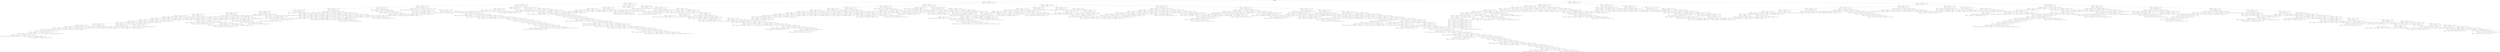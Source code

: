 digraph G{
node [shape=box];
edge [fontname=helvetica];
0 [label=<represent=None<br/>type=None<br/>>];
2 [label=<represent=[264, ['7', '17', '16', '1', '16', '12', '18', '11', '10', '12', '7', '10', '14', '17', '16']]<br/>type=0<br/>>];
4 [label=<represent=[127, ['7', '17', '16', '1', '16', '12', '18', '11', '10', '12', '7', '10', '14', '17', '16']]<br/>type=0<br/>>];
6 [label=<represent=[76, ['7', '17', '16', '1', '16', '12', '18', '11', '10', '12', '7', '10', '14', '17', '16']]<br/>type=0<br/>>];
8 [label=<represent=[54, ['7', '17', '16', '1', '16', '12', '18', '11', '10', '12', '7', '10', '14', '17', '16']]<br/>type=0<br/>>];
10 [label=<represent=[43, ['7', '17', '16', '1', '16', '12', '18', '11', '10', '12', '7', '10', '14', '17', '16']]<br/>type=0<br/>>];
12 [label=<represent=[36, ['7', '17', '16', '1', '16', '12', '18', '11', '10', '12', '7', '10', '14', '17', '16']]<br/>type=0<br/>>];
14 [label=<represent=[33, ['7', '17', '16', '1', '16', '12', '18', '11', '10', '12', '7', '10', '14', '17', '16']]<br/>type=0<br/>>];
16 [label=<represent=[30, ['7', '17', '16', '1', '16', '12', '18', '11', '10', '12', '7', '10', '14', '17', '16']]<br/>type=0<br/>>];
18 [label=<represent=[26, ['7', '17', '16', '1', '16', '12', '18', '11', '10', '12', '7', '10', '14', '17', '16']]<br/>type=0<br/>>];
20 [label=<represent=[21, ['7', '17', '16', '1', '16', '12', '18', '11', '10', '12', '7', '10', '14', '17', '16']]<br/>type=0<br/>>];
22 [label=<represent=[21, ['7', '17', '16', '1', '16', '12', '18', '11', '10', '12', '7', '10', '14', '17', '16']]<br/>type=0<br/>>];
24 [label=<represent=[18, ['7', '17', '16', '1', '16', '12', '18', '11', '10', '12', '7', '10', '14', '17', '16']]<br/>type=0<br/>>];
26 [label=<represent=[15, ['7', '17', '16', '1', '16', '12', '18', '11', '10', '12', '7', '10', '14', '17', '16']]<br/>type=0<br/>>];
28 [label=<represent=[14, ['7', '17', '16', '1', '16', '12', '18', '11', '10', '12', '7', '10', '14', '17', '16']]<br/>type=0<br/>>];
30 [label=<represent=[13, ['7', '17', '16', '1', '16', '12', '18', '11', '10', '12', '7', '10', '14', '17', '16']]<br/>type=0<br/>>];
32 [label=<represent=[12, ['7', '17', '16', '1', '16', '12', '18', '11', '10', '12', '7', '10', '14', '17', '16']]<br/>type=0<br/>>];
34 [label=<represent=[12, ['7', '17', '16', '1', '16', '12', '18', '11', '10', '12', '7', '10', '14', '17', '16']]<br/>type=0<br/>>];
36 [label=<represent=[11, ['7', '17', '16', '1', '16', '12', '18', '11', '10', '12', '7', '10', '14', '17', '16']]<br/>type=0<br/>>];
38 [label=<represent=[9, ['7', '17', '16', '1', '16', '12', '18', '11', '10', '12', '7', '10', '14', '17', '16']]<br/>type=0<br/>>];
40 [label=<represent=[9, ['7', '17', '16', '1', '16', '12', '18', '11', '10', '12', '7', '10', '14', '17', '16']]<br/>type=0<br/>>];
42 [label=<represent=[9, ['7', '17', '16', '1', '16', '12', '18', '11', '10', '12', '7', '10', '14', '17', '16']]<br/>type=0<br/>>];
44 [label=<represent=[9, ['7', '17', '16', '1', '16', '12', '18', '11', '10', '12', '7', '10', '14', '17', '16']]<br/>type=0<br/>>];
46 [label=<represent=[9, ['7', '17', '16', '1', '16', '12', '18', '11', '10', '12', '7', '10', '14', '17', '16']]<br/>type=0<br/>>];
48 [label=<represent=[8, ['7', '17', '16', '1', '16', '12', '18', '11', '10', '12', '7', '10', '14', '17', '16']]<br/>type=0<br/>>];
50 [label=<represent=[8, ['7', '17', '16', '1', '16', '12', '18', '11', '10', '12', '7', '10', '14', '17', '16']]<br/>type=0<br/>>];
52 [label=<represent=[6, ['7', '17', '16', '1', '16', '12', '18', '11', '10', '12', '7', '10', '14', '17', '16']]<br/>type=0<br/>>];
51 [label=<represent=[34, ['6', '4', '16', '10', '6', '2', '10', '9', '8', '5', '9', '17', '7', '8', '4']]<br/>type=1<br/>>];
49 [label=<represent=[4, ['7', '12', '11', '7', '3', '11', '12', '19', '0', '12', '8', '3', '16', '9', '19']]<br/>type=1<br/>>];
54 [label=<represent=[1, ['12', '4', '3', '19', '18', '4', '14', '7', '11', '12', '11', '12', '7', '16', '17']]<br/>type=0<br/>>];
53 [label=<represent=[0, ['7', '12', '11', '7', '3', '11', '12', '19', '0', '12', '8', '3', '16', '9', '19']]<br/>type=1<br/>>];
56 [label=<represent=[1, ['11', '12', '8', '11', '19', '12', '19', '7', '10', '10', '12', '14', '2', '8', '6']]<br/>type=0<br/>>];
55 [label=<represent=[0, ['7', '12', '11', '7', '3', '11', '12', '19', '0', '12', '8', '3', '16', '9', '19']]<br/>type=1<br/>>];
47 [label=<represent=[32, ['3', '5', '7', '19', '14', '2', '0', '11', '19', '10', '5', '14', '4', '16', '7']]<br/>type=1<br/>>];
45 [label=<represent=[3, ['16', '11', '1', '4', '16', '3', '9', '10', '10', '14', '2', '6', '12', '3', '3']]<br/>type=1<br/>>];
58 [label=<represent=[1, ['17', '4', '17', '11', '16', '6', '19', '3', '9', '8', '1', '10', '10', '14', '1']]<br/>type=0<br/>>];
57 [label=<represent=[0, ['16', '11', '1', '4', '16', '3', '9', '10', '10', '14', '2', '6', '12', '3', '3']]<br/>type=1<br/>>];
43 [label=<represent=[55, ['16', '8', '0', '1', '16', '18', '19', '7', '4', '8', '15', '17', '8', '7', '8']]<br/>type=1<br/>>];
41 [label=<represent=[11, ['10', '9', '7', '8', '17', '10', '9', '2', '15', '0', '12', '7', '2', '4', '14', '4', '3']]<br/>type=1<br/>>];
39 [label=<represent=[23, ['2', '7', '0', '17', '16', '0', '10', '7', '9', '4', '9', '14', '7', '0', '5']]<br/>type=1<br/>>];
60 [label=<represent=[1, ['14', '7', '2', '7', '17', '4', '3', '8', '15', '2', '7', '0', '2', '12', '12']]<br/>type=0<br/>>];
59 [label=<represent=[0, ['2', '7', '0', '17', '16', '0', '10', '7', '9', '4', '9', '14', '7', '0', '5']]<br/>type=1<br/>>];
37 [label=<represent=[34, ['8', '3', '6', '1', '12', '10', '7', '14', '8', '6', '7', '3', '17', '5', '4']]<br/>type=1<br/>>];
62 [label=<represent=[2, ['2', '11', '3', '12', '2', '14', '8', '3', '0', '17', '16', '4', '9', '7', '4']]<br/>type=0<br/>>];
61 [label=<represent=[0, ['12', '5', '0', '5', '17', '8', '3', '6', '1', '12', '10', '7', '14', '8', '6']]<br/>type=1<br/>>];
35 [label=<represent=[22, ['10', '5', '16', '4', '1', '7', '12', '10', '10', '9', '17', '10', '9', '16', '16']]<br/>type=1<br/>>];
64 [label=<represent=[0, ['2', '12', '5', '10', '12', '5', '7', '12', '5', '8', '10', '13', '10', '8', '5']]<br/>type=0<br/>>];
63 [label=<represent=[3, ['10', '5', '16', '4', '1', '7', '12', '10', '10', '9', '17', '10', '9', '16', '16']]<br/>type=1<br/>>];
66 [label=<represent=[2, ['16', '12', '0', '18', '6', '10', '10', '2', '17', '2', '10', '12', '7', '5']]<br/>type=0<br/>>];
65 [label=<represent=[1, ['10', '5', '16', '4', '1', '7', '12', '10', '10', '9', '17', '10', '9', '16', '16']]<br/>type=1<br/>>];
33 [label=<represent=[53, ['14', '16', '11', '13', '15', '14', '1', '18', '11', '6', '10', '12', '11', '10', '5']]<br/>type=1<br/>>];
68 [label=<represent=[6, ['17', '14', '7', '19', '9', '13', '16', '7', '18', '11', '10', '10', '11', '8', '0']]<br/>type=0<br/>>];
70 [label=<represent=[1, ['11', '10', '10', '11', '13', '14', '0', '15', '14', '7', '8', '11', '16', '0', '14']]<br/>type=0<br/>>];
69 [label=<represent=[2, ['18', '11', '6', '12', '8', '19', '3', '9', '1', '13', '7', '18', '15', '1', '10']]<br/>type=1<br/>>];
72 [label=<represent=[1, ['17', '14', '7', '19', '9', '13', '16', '7', '18', '11', '10', '10', '11', '8', '0']]<br/>type=0<br/>>];
71 [label=<represent=[0, ['18', '11', '6', '12', '8', '19', '3', '9', '1', '13', '7', '18', '15', '1', '10']]<br/>type=1<br/>>];
67 [label=<represent=[2, ['17', '0', '5', '1', '7', '4', '18', '14', '5', '11', '13', '15', '14', '1', '18']]<br/>type=1<br/>>];
74 [label=<represent=[0, ['7', '4', '18', '14', '13', '3', '7', '12', '11', '10', '2', '2', '14', '19', '5']]<br/>type=0<br/>>];
73 [label=<represent=[1, ['17', '0', '5', '1', '7', '4', '18', '14', '5', '11', '13', '15', '14', '1', '18']]<br/>type=1<br/>>];
31 [label=<represent=[71, ['8', '0', '4', '16', '16', '11', '14', '17', '16', '0', '16', '1', '4', '7', '11']]<br/>type=1<br/>>];
76 [label=<represent=[1, ['0', '1', '16', '17', '4', '16', '17', '16', '14', '17', '16', '19', '9']]<br/>type=0<br/>>];
75 [label=<represent=[3, ['2', '8', '0', '3', '16', '8', '0', '4', '16', '16', '11', '14', '17', '16', '0']]<br/>type=1<br/>>];
29 [label=<represent=[25, ['4', '5', '4', '16', '5', '16', '9', '3', '12', '19', '9', '7', '19', '7', '14']]<br/>type=1<br/>>];
78 [label=<represent=[0, ['2', '12', '16', '1', '5', '11', '7', '19', '4', '2', '13', '14', '15', '2', '15']]<br/>type=0<br/>>];
77 [label=<represent=[1, ['4', '5', '4', '16', '5', '16', '9', '3', '12', '19', '9', '7', '19', '7', '14']]<br/>type=1<br/>>];
27 [label=<represent=[23, ['16', '8', '8', '1', '1', '12', '17', '7', '10', '1', '9', '3', '14', '16', '11']]<br/>type=1<br/>>];
80 [label=<represent=[2, ['4', '16', '12', '11', '17', '11', '11', '7', '7', '13', '16', '10', '14', '13', '5']]<br/>type=0<br/>>];
79 [label=<represent=[1, ['16', '8', '8', '1', '1', '12', '17', '7', '10', '1', '9', '3', '14', '16', '11']]<br/>type=1<br/>>];
25 [label=<represent=[12, ['7', '12', '5', '1', '8', '0', '16', '3', '3', '9', '7', '14', '17', '18', '2']]<br/>type=1<br/>>];
82 [label=<represent=[3, ['2', '12', '16', '1', '5', '11', '7', '19', '4', '2', '13', '14', '15', '2', '15']]<br/>type=0<br/>>];
81 [label=<represent=[0, ['7', '12', '5', '1', '8', '0', '16', '3', '3', '9', '7', '14', '17', '18', '2']]<br/>type=1<br/>>];
23 [label=<represent=[36, ['7', '14', '10', '17', '7', '14', '18', '5', '7', '19', '10', '16', '4', '14', '17']]<br/>type=1<br/>>];
84 [label=<represent=[19, ['6', '2', '11', '0', '7', '14', '17', '3', '17', '11', '7', '2', '10', '7', '14']]<br/>type=0<br/>>];
83 [label=<represent=[6, ['7', '14', '10', '17', '7', '14', '18', '5', '7', '19', '10', '16', '4', '14', '17']]<br/>type=1<br/>>];
86 [label=<represent=[18, ['17', '7', '14', '14', '12', '0', '4', '11', '3', '5', '16', '7', '8', '10', '16']]<br/>type=0<br/>>];
85 [label=<represent=[5, ['7', '14', '10', '17', '7', '14', '18', '5', '7', '19', '10', '16', '4', '14', '17']]<br/>type=1<br/>>];
88 [label=<represent=[4, ['17', '7', '17', '0', '14', '11', '3', '10', '3', '14', '5', '11', '7', '14', '4']]<br/>type=0<br/>>];
90 [label=<represent=[1, ['17', '7', '17', '0', '14', '11', '3', '10', '3', '14', '5', '11', '7', '14', '4']]<br/>type=0<br/>>];
89 [label=<represent=[0, ['17', '7', '18', '14', '11', '5', '1', '0', '13', '7', '3', '0', '4', '14', '15']]<br/>type=1<br/>>];
92 [label=<represent=[1, ['7', '12', '0', '14', '12', '18', '18', '14', '5', '11', '13', '3', '17', '0', '7']]<br/>type=0<br/>>];
91 [label=<represent=[0, ['17', '7', '18', '14', '11', '5', '1', '0', '13', '7', '3', '0', '4', '14', '15']]<br/>type=1<br/>>];
87 [label=<represent=[3, ['7', '14', '10', '17', '7', '14', '18', '5', '7', '19', '10', '16', '4', '14', '17']]<br/>type=1<br/>>];
94 [label=<represent=[1, ['17', '11', '3', '5', '7', '1', '18', '7', '7', '10', '14', '7', '8', '8', '10']]<br/>type=0<br/>>];
93 [label=<represent=[8, ['16', '14', '6', '10', '1', '10', '18', '2', '10', '17', '17', '7', '8', '10', '8']]<br/>type=1<br/>>];
96 [label=<represent=[2, ['7', '2', '7', '0', '9', '19', '14', '17', '14', '16', '10', '17', '8', '7', '14']]<br/>type=0<br/>>];
98 [label=<represent=[1, ['7', '2', '7', '0', '9', '19', '14', '17', '14', '16', '10', '17', '8', '7', '14']]<br/>type=0<br/>>];
97 [label=<represent=[0, ['7', '14', '10', '17', '7', '14', '18', '5', '7', '19', '10', '16', '4', '14', '17']]<br/>type=1<br/>>];
100 [label=<represent=[1, ['1', '15', '19', '3', '12', '2', '0', '13', '7', '10', '17', '14', '8', '0', '4']]<br/>type=0<br/>>];
99 [label=<represent=[0, ['7', '14', '10', '17', '7', '14', '18', '5', '7', '19', '10', '16', '4', '14', '17']]<br/>type=1<br/>>];
95 [label=<represent=[5, ['16', '14', '6', '10', '1', '10', '18', '2', '10', '17', '17', '7', '8', '10', '8']]<br/>type=1<br/>>];
102 [label=<represent=[0, ['1', '17', '10', '2', '7', '2', '5', '4', '4', '17', '17', '17']]<br/>type=0<br/>>];
101 [label=<represent=[3, ['16', '14', '6', '10', '1', '10', '18', '2', '10', '17', '17', '7', '8', '10', '8']]<br/>type=1<br/>>];
21 [label=<represent=[25, ['5', '10', '3', '17', '9', '16', '11', '10', '12', '3', '3', '11', '16', '10', '2']]<br/>type=1<br/>>];
104 [label=<represent=[13, ['17', '11', '2', '0', '0', '10', '6', '11', '12', '1', '3', '5', '7', '7', '8']]<br/>type=0<br/>>];
103 [label=<represent=[3, ['5', '10', '3', '17', '9', '16', '11', '10', '12', '3', '3', '11', '16', '10', '2']]<br/>type=1<br/>>];
106 [label=<represent=[0, ['10', '14', '11', '18', '17', '8', '11', '0', '11', '11', '2', '7', '7', '10', '14']]<br/>type=0<br/>>];
105 [label=<represent=[1, ['5', '10', '3', '17', '9', '16', '11', '10', '12', '3', '3', '11', '16', '10', '2']]<br/>type=1<br/>>];
108 [label=<represent=[7, ['5', '17', '7', '1', '0', '4', '11', '7', '10', '3', '14', '5', '11', '7', '14']]<br/>type=0<br/>>];
107 [label=<represent=[0, ['5', '10', '3', '17', '9', '16', '11', '10', '12', '3', '3', '11', '16', '10', '2']]<br/>type=1<br/>>];
19 [label=<represent=[119, ['19', '17', '16', '7', '5', '3', '3', '7', '1', '14', '16', '2', '10', '7', '17']]<br/>type=1<br/>>];
110 [label=<represent=[6, ['17', '7', '0', '1', '0', '14', '2', '14', '16', '10', '17', '8', '7', '12', '14']]<br/>type=0<br/>>];
112 [label=<represent=[3, ['17', '7', '0', '1', '0', '14', '2', '14', '16', '10', '17', '8', '7', '12', '14']]<br/>type=0<br/>>];
111 [label=<represent=[8, ['19', '17', '16', '7', '5', '3', '3', '7', '1', '14', '16', '2', '10', '7', '17']]<br/>type=1<br/>>];
114 [label=<represent=[0, ['17', '13', '9', '9', '16', '10', '3', '2', '7', '2', '14', '16', '4', '10', '3']]<br/>type=0<br/>>];
113 [label=<represent=[4, ['19', '17', '16', '7', '5', '3', '3', '7', '1', '14', '16', '2', '10', '7', '17']]<br/>type=1<br/>>];
116 [label=<represent=[0, ['7', '19', '17', '2', '3', '7', '13', '18', '7', '7', '7', '7', '10', '12', '8']]<br/>type=0<br/>>];
115 [label=<represent=[2, ['19', '17', '16', '7', '5', '3', '3', '7', '1', '14', '16', '2', '10', '7', '17']]<br/>type=1<br/>>];
118 [label=<represent=[2, ['7', '17', '16', '7', '8', '8', '17', '13', '5', '11', '7', '14', '10', '10', '8']]<br/>type=0<br/>>];
117 [label=<represent=[0, ['19', '17', '16', '7', '5', '3', '3', '7', '1', '14', '16', '2', '10', '7', '17']]<br/>type=1<br/>>];
120 [label=<represent=[1, ['17', '7', '16', '0', '7', '3', '12', '8', '1', '5', '2', '18', '7', '7', '18']]<br/>type=0<br/>>];
119 [label=<represent=[0, ['19', '17', '16', '7', '5', '3', '3', '7', '1', '14', '16', '2', '10', '7', '17']]<br/>type=1<br/>>];
122 [label=<represent=[1, ['13', '19', '7', '3', '14', '13', '5', '1', '3', '7', '3', '1', '16', '11', '12']]<br/>type=0<br/>>];
121 [label=<represent=[0, ['19', '17', '16', '7', '5', '3', '3', '7', '1', '14', '16', '2', '10', '7', '17']]<br/>type=1<br/>>];
109 [label=<represent=[3, ['4', '3', '8', '19', '1', '10', '9', '7', '8', '14', '17', '14']]<br/>type=1<br/>>];
124 [label=<represent=[2, ['7', '7', '17', '10', '7', '3', '7', '11', '10', '7', '11', '11', '5', '8', '17']]<br/>type=0<br/>>];
123 [label=<represent=[0, ['4', '3', '8', '19', '1', '10', '9', '7', '8', '14', '17', '14']]<br/>type=1<br/>>];
126 [label=<represent=[2, ['7', '19', '17', '4', '3', '19', '1', '7', '12', '8', '7', '1', '7', '14', '18']]<br/>type=0<br/>>];
125 [label=<represent=[0, ['4', '3', '8', '19', '1', '10', '9', '7', '8', '14', '17', '14']]<br/>type=1<br/>>];
17 [label=<represent=[78, ['17', '7', '10', '1', '9', '10', '14', '3', '4', '0', '17', '16', '16', '3', '16']]<br/>type=1<br/>>];
128 [label=<represent=[8, ['7', '12', '10', '10', '7', '11', '4', '17', '18', '16', '13', '7', '2', '17', '3']]<br/>type=0<br/>>];
130 [label=<represent=[3, ['7', '12', '10', '10', '7', '11', '4', '17', '18', '16', '13', '7', '2', '17', '3']]<br/>type=0<br/>>];
129 [label=<represent=[0, ['1', '7', '12', '3', '10', '1', '17', '3', '9', '16', '16', '0', '17', '3', '16']]<br/>type=1<br/>>];
127 [label=<represent=[9, ['17', '7', '10', '1', '9', '10', '14', '3', '4', '0', '17', '16', '16', '3', '16']]<br/>type=1<br/>>];
132 [label=<represent=[6, ['11', '2', '3', '7', '14', '19', '9', '0', '14', '17', '7', '8', '16', '7', '16']]<br/>type=0<br/>>];
131 [label=<represent=[5, ['17', '7', '10', '1', '9', '10', '14', '3', '4', '0', '17', '16', '16', '3', '16']]<br/>type=1<br/>>];
134 [label=<represent=[0, ['8', '4', '7', '6', '5', '0', '10', '2', '10', '14', '14', '7', '17', '3', '17']]<br/>type=0<br/>>];
133 [label=<represent=[5, ['17', '7', '10', '1', '9', '10', '14', '3', '4', '0', '17', '16', '16', '3', '16']]<br/>type=1<br/>>];
136 [label=<represent=[4, ['11', '17', '8', '13', '7', '14', '0', '1', '2', '11', '7', '17', '16', '0', '0']]<br/>type=0<br/>>];
135 [label=<represent=[2, ['17', '7', '10', '1', '9', '10', '14', '3', '4', '0', '17', '16', '16', '3', '16']]<br/>type=1<br/>>];
138 [label=<represent=[5, ['10', '5', '10', '12', '7', '7', '5', '14', '8', '7', '3', '0', '12', '16', '17']]<br/>type=0<br/>>];
140 [label=<represent=[1, ['10', '5', '10', '12', '7', '7', '5', '14', '8', '7', '3', '0', '12', '16', '17']]<br/>type=0<br/>>];
139 [label=<represent=[0, ['10', '10', '16', '4', '8', '5', '1', '3', '13', '16', '3', '17', '5', '4', '16']]<br/>type=1<br/>>];
137 [label=<represent=[2, ['17', '7', '10', '1', '9', '10', '14', '3', '4', '0', '17', '16', '16', '3', '16']]<br/>type=1<br/>>];
15 [label=<represent=[102, ['17', '12', '12', '4', '10', '2', '19', '16', '14', '5', '10', '16', '0', '0', '2']]<br/>type=1<br/>>];
142 [label=<represent=[17, ['11', '5', '10', '7', '2', '0', '7', '19', '16', '14', '3', '4', '1', '1', '16']]<br/>type=0<br/>>];
141 [label=<represent=[15, ['17', '12', '12', '4', '10', '2', '19', '16', '14', '5', '10', '16', '0', '0', '2']]<br/>type=1<br/>>];
144 [label=<represent=[3, ['0', '7', '3', '17', '15', '12', '7', '12', '14', '5', '4', '3', '16', '9', '7']]<br/>type=0<br/>>];
146 [label=<represent=[0, ['0', '7', '3', '17', '15', '12', '7', '12', '14', '5', '4', '3', '16', '9', '7']]<br/>type=0<br/>>];
145 [label=<represent=[2, ['3', '5', '12', '7', '12', '5', '12', '14', '5', '11', '12', '12', '12', '5', '12']]<br/>type=1<br/>>];
143 [label=<represent=[14, ['17', '12', '12', '4', '10', '2', '19', '16', '14', '5', '10', '16', '0', '0', '2']]<br/>type=1<br/>>];
148 [label=<represent=[14, ['7', '12', '7', '3', '4', '10', '12', '2', '16', '4', '7', '16', '5', '8', '4']]<br/>type=0<br/>>];
150 [label=<represent=[3, ['7', '12', '7', '3', '4', '10', '12', '2', '16', '4', '7', '16', '5', '8', '4']]<br/>type=0<br/>>];
152 [label=<represent=[1, ['7', '12', '7', '3', '4', '10', '12', '2', '16', '4', '7', '16', '5', '8', '4']]<br/>type=0<br/>>];
151 [label=<represent=[0, ['7', '3', '12', '9', '9', '3', '10', '5', '16', '14', '6', '17', '5', '9', '8']]<br/>type=1<br/>>];
149 [label=<represent=[0, ['1', '12', '15', '4', '2', '12', '16', '4', '4', '17', '7', '15', '5', '14', '14']]<br/>type=1<br/>>];
147 [label=<represent=[11, ['17', '12', '12', '4', '10', '2', '19', '16', '14', '5', '10', '16', '0', '0', '2']]<br/>type=1<br/>>];
154 [label=<represent=[4, ['11', '17', '0', '18', '12', '1', '10', '14', '10', '1', '1', '12', '1', '19', '12']]<br/>type=0<br/>>];
156 [label=<represent=[0, ['11', '17', '0', '18', '12', '1', '10', '14', '10', '1', '1', '12', '1', '19', '12']]<br/>type=0<br/>>];
155 [label=<represent=[3, ['17', '12', '12', '4', '10', '2', '19', '16', '14', '5', '10', '16', '0', '0', '2']]<br/>type=1<br/>>];
158 [label=<represent=[0, ['12', '11', '12', '15', '2', '8', '0', '2', '4', '2', '3', '7', '9', '18', '0']]<br/>type=0<br/>>];
157 [label=<represent=[1, ['17', '12', '12', '4', '10', '2', '19', '16', '14', '5', '10', '16', '0', '0', '2']]<br/>type=1<br/>>];
153 [label=<represent=[3, ['16', '9', '3', '12', '19', '9', '7', '19', '7', '14', '3', '16', '14', '2', '2']]<br/>type=1<br/>>];
160 [label=<represent=[4, ['7', '12', '4', '7', '2', '19', '0', '10', '18', '16', '19', '3', '14', '12', '16']]<br/>type=0<br/>>];
162 [label=<represent=[1, ['7', '12', '4', '7', '2', '19', '0', '10', '18', '16', '19', '3', '14', '12', '16']]<br/>type=0<br/>>];
161 [label=<represent=[0, ['5', '9', '14', '3', '17', '5', '10', '19', '10', '3', '8', '5', '8', '14', '16']]<br/>type=1<br/>>];
164 [label=<represent=[1, ['10', '5', '11', '10', '10', '13', '1', '16', '7', '14', '10', '16', '7', '10', '16']]<br/>type=0<br/>>];
163 [label=<represent=[0, ['5', '9', '14', '3', '17', '5', '10', '19', '10', '3', '8', '5', '8', '14', '16']]<br/>type=1<br/>>];
159 [label=<represent=[3, ['16', '9', '3', '12', '19', '9', '7', '19', '7', '14', '3', '16', '14', '2', '2']]<br/>type=1<br/>>];
13 [label=<represent=[8, ['14', '7', '16', '9', '16', '3', '11', '17', '16', '5', '12', '7', '3', '5', '17']]<br/>type=1<br/>>];
166 [label=<represent=[11, ['19', '9', '0', '14', '17', '7', '8', '16', '7', '16', '3', '11', '12', '7', '8']]<br/>type=0<br/>>];
168 [label=<represent=[1, ['19', '9', '0', '14', '17', '7', '8', '16', '7', '16', '3', '11', '12', '7', '8']]<br/>type=0<br/>>];
167 [label=<represent=[0, ['3', '5', '9', '13', '3', '3', '6', '11', '7', '0', '14', '8', '7']]<br/>type=1<br/>>];
165 [label=<represent=[1, ['14', '7', '16', '9', '16', '3', '11', '17', '16', '5', '12', '7', '3', '5', '17']]<br/>type=1<br/>>];
170 [label=<represent=[16, ['14', '19', '11', '7', '11', '16', '16', '3', '17', '16', '4', '16', '8', '7', '7']]<br/>type=0<br/>>];
172 [label=<represent=[1, ['14', '19', '11', '7', '11', '16', '16', '3', '17', '16', '4', '16', '8', '7', '7']]<br/>type=0<br/>>];
171 [label=<represent=[0, ['14', '3', '11', '13', '10', '12', '11', '16', '3', '3', '15', '4', '2', '2', '13']]<br/>type=1<br/>>];
169 [label=<represent=[1, ['14', '7', '16', '9', '16', '3', '11', '17', '16', '5', '12', '7', '3', '5', '17']]<br/>type=1<br/>>];
174 [label=<represent=[6, ['0', '10', '2', '10', '14', '14', '7', '17', '3', '17', '18', '16', '12', '1', '9']]<br/>type=0<br/>>];
176 [label=<represent=[1, ['0', '10', '2', '10', '14', '14', '7', '17', '3', '17', '18', '16', '12', '1', '9']]<br/>type=0<br/>>];
175 [label=<represent=[0, ['10', '14', '17', '6', '12', '3', '3', '16', '5', '12', '7', '5', '16', '9', '7']]<br/>type=1<br/>>];
173 [label=<represent=[1, ['14', '7', '16', '9', '16', '3', '11', '17', '16', '5', '12', '7', '3', '5', '17']]<br/>type=1<br/>>];
178 [label=<represent=[0, ['2', '7', '11', '0', '12', '7', '3', '2', '5', '5', '14', '18', '8', '5']]<br/>type=0<br/>>];
180 [label=<represent=[0, ['2', '7', '11', '0', '12', '7', '3', '2', '5', '5', '14', '18', '8', '5']]<br/>type=0<br/>>];
179 [label=<represent=[1, ['16', '5', '5', '5', '12', '7', '5', '2', '5', '5', '16', '8', '5', '5', '5']]<br/>type=1<br/>>];
177 [label=<represent=[1, ['14', '7', '16', '9', '16', '3', '11', '17', '16', '5', '12', '7', '3', '5', '17']]<br/>type=1<br/>>];
182 [label=<represent=[11, ['14', '9', '11', '17', '7', '7', '17', '18', '3', '8', '11', '3', '10', '17', '14']]<br/>type=0<br/>>];
181 [label=<represent=[0, ['14', '7', '16', '9', '16', '3', '11', '17', '16', '5', '12', '7', '3', '5', '17']]<br/>type=1<br/>>];
184 [label=<represent=[11, ['5', '8', '13', '2', '13', '7', '17', '4', '1', '16', '15', '5', '7', '5', '13']]<br/>type=0<br/>>];
183 [label=<represent=[0, ['14', '7', '16', '9', '16', '3', '11', '17', '16', '5', '12', '7', '3', '5', '17']]<br/>type=1<br/>>];
11 [label=<represent=[200, ['17', '8', '18', '16', '3', '15', '8', '14', '16', '17', '3', '8', '16', '17', '4']]<br/>type=1<br/>>];
186 [label=<represent=[21, ['5', '4', '16', '2', '14', '16', '2', '7', '18', '2', '16', '7', '17', '14', '12']]<br/>type=0<br/>>];
185 [label=<represent=[16, ['17', '8', '18', '16', '3', '15', '8', '14', '16', '17', '3', '8', '16', '17', '4']]<br/>type=1<br/>>];
188 [label=<represent=[9, ['3', '5', '10', '7', '7', '14', '14', '5', '14', '7', '0', '6', '16', '3', '17']]<br/>type=0<br/>>];
187 [label=<represent=[14, ['17', '8', '18', '16', '3', '15', '8', '14', '16', '17', '3', '8', '16', '17', '4']]<br/>type=1<br/>>];
190 [label=<represent=[6, ['11', '17', '7', '8', '14', '18', '3', '14', '11', '15', '8', '7', '7', '8', '10']]<br/>type=0<br/>>];
189 [label=<represent=[12, ['17', '8', '18', '16', '3', '15', '8', '14', '16', '17', '3', '8', '16', '17', '4']]<br/>type=1<br/>>];
192 [label=<represent=[4, ['0', '18', '5', '1', '6', '16', '14', '0', '17', '0', '2', '9', '7', '7', '0']]<br/>type=0<br/>>];
194 [label=<represent=[0, ['0', '18', '5', '1', '6', '16', '14', '0', '17', '0', '2', '9', '7', '7', '0']]<br/>type=0<br/>>];
193 [label=<represent=[1, ['18', '4', '1', '16', '3', '12', '14', '8', '3', '1', '9', '7', '17', '7', '14']]<br/>type=1<br/>>];
191 [label=<represent=[10, ['17', '8', '18', '16', '3', '15', '8', '14', '16', '17', '3', '8', '16', '17', '4']]<br/>type=1<br/>>];
196 [label=<represent=[12, ['2', '8', '7', '10', '7', '7', '18', '7', '8', '14', '5', '8', '17', '2', '14']]<br/>type=0<br/>>];
195 [label=<represent=[8, ['17', '8', '18', '16', '3', '15', '8', '14', '16', '17', '3', '8', '16', '17', '4']]<br/>type=1<br/>>];
9 [label=<represent=[297, ['9', '15', '7', '7', '15', '16', '19', '11', '10', '1', '0', '4', '8', '14', '10', '11', '17', '1', '13', '9']]<br/>type=1<br/>>];
198 [label=<represent=[19, ['17', '14', '17', '3', '14', '7', '7', '8', '13', '11', '10', '14', '16', '7', '10']]<br/>type=0<br/>>];
200 [label=<represent=[0, ['17', '14', '17', '3', '14', '7', '7', '8', '13', '11', '10', '14', '16', '7', '10']]<br/>type=0<br/>>];
199 [label=<represent=[3, ['8', '1', '19', '17', '7', '8', '1', '11', '10', '9', '14', '10', '7', '3', '17']]<br/>type=1<br/>>];
197 [label=<represent=[57, ['9', '15', '7', '7', '15', '16', '19', '11', '10', '1', '0', '4', '8', '14', '10', '11', '17', '1', '13', '9']]<br/>type=1<br/>>];
202 [label=<represent=[3, ['19', '12', '11', '2', '14', '17', '2', '7', '10', '11', '13', '2', '14', '11', '17']]<br/>type=0<br/>>];
204 [label=<represent=[4, ['17', '8', '7', '10', '7', '7', '1', '8', '0', '3', '2', '3', '14', '5', '9']]<br/>type=0<br/>>];
203 [label=<represent=[1, ['10', '12', '11', '10', '5', '0', '3', '13', '7', '4', '13', '2', '9', '14', '10']]<br/>type=1<br/>>];
206 [label=<represent=[0, ['19', '12', '11', '2', '14', '17', '2', '7', '10', '11', '13', '2', '14', '11', '17']]<br/>type=0<br/>>];
208 [label=<represent=[0, ['19', '12', '11', '2', '14', '17', '2', '7', '10', '11', '13', '2', '14', '11', '17']]<br/>type=0<br/>>];
207 [label=<represent=[1, ['11', '17', '1', '13', '9', '4', '1', '15', '17', '1', '8', '3', '5', '18', '14']]<br/>type=1<br/>>];
205 [label=<represent=[1, ['10', '12', '11', '10', '5', '0', '3', '13', '7', '4', '13', '2', '9', '14', '10']]<br/>type=1<br/>>];
201 [label=<represent=[50, ['9', '15', '7', '7', '15', '16', '19', '11', '10', '1', '0', '4', '8', '14', '10', '11', '17', '1', '13', '9']]<br/>type=1<br/>>];
210 [label=<represent=[19, ['11', '0', '10', '13', '14', '7', '2', '7', '11', '11', '11', '10', '14', '10', '17']]<br/>type=0<br/>>];
212 [label=<represent=[1, ['11', '0', '10', '13', '14', '7', '2', '7', '11', '11', '11', '10', '14', '10', '17']]<br/>type=0<br/>>];
211 [label=<represent=[4, ['10', '12', '7', '17', '15', '11', '9', '11', '18', '5', '15', '17', '9', '10', '17']]<br/>type=1<br/>>];
209 [label=<represent=[40, ['9', '15', '7', '7', '15', '16', '19', '11', '10', '1', '0', '4', '8', '14', '10', '11', '17', '1', '13', '9']]<br/>type=1<br/>>];
214 [label=<represent=[6, ['7', '17', '16', '19', '0', '8', '16', '17', '10', '14', '1', '18', '3', '9', '1']]<br/>type=0<br/>>];
213 [label=<represent=[34, ['9', '15', '7', '7', '15', '16', '19', '11', '10', '1', '0', '4', '8', '14', '10', '11', '17', '1', '13', '9']]<br/>type=1<br/>>];
216 [label=<represent=[13, ['9', '18', '7', '17', '7', '0', '1', '0', '14', '17', '17', '16', '10', '1', '8']]<br/>type=0<br/>>];
218 [label=<represent=[0, ['9', '18', '7', '17', '7', '0', '1', '0', '14', '17', '17', '16', '10', '1', '8']]<br/>type=0<br/>>];
217 [label=<represent=[1, ['3', '9', '15', '2', '5', '0', '14', '4', '4', '1', '11', '17', '7', '17', '16']]<br/>type=1<br/>>];
215 [label=<represent=[31, ['9', '15', '7', '7', '15', '16', '19', '11', '10', '1', '0', '4', '8', '14', '10', '11', '17', '1', '13', '9']]<br/>type=1<br/>>];
220 [label=<represent=[18, ['7', '18', '9', '3', '3', '19', '11', '10', '16', '7', '13', '5', '10', '9', '1']]<br/>type=0<br/>>];
222 [label=<represent=[1, ['7', '18', '9', '3', '3', '19', '11', '10', '16', '7', '13', '5', '10', '9', '1']]<br/>type=0<br/>>];
221 [label=<represent=[0, ['5', '15', '7', '0', '18', '2', '8', '3', '11', '13', '3', '10', '7', '13', '4']]<br/>type=1<br/>>];
219 [label=<represent=[28, ['9', '15', '7', '7', '15', '16', '19', '11', '10', '1', '0', '4', '8', '14', '10', '11', '17', '1', '13', '9']]<br/>type=1<br/>>];
224 [label=<represent=[22, ['14', '15', '1', '16', '7', '11', '7', '3', '11', '13', '10', '3', '17', '6', '17']]<br/>type=0<br/>>];
226 [label=<represent=[1, ['14', '15', '1', '16', '7', '11', '7', '3', '11', '13', '10', '3', '17', '6', '17']]<br/>type=0<br/>>];
225 [label=<represent=[0, ['8', '11', '11', '8', '5', '1', '16', '3', '11', '7', '7', '15', '11', '9', '17']]<br/>type=1<br/>>];
223 [label=<represent=[26, ['9', '15', '7', '7', '15', '16', '19', '11', '10', '1', '0', '4', '8', '14', '10', '11', '17', '1', '13', '9']]<br/>type=1<br/>>];
228 [label=<represent=[10, ['6', '1', '7', '4', '7', '11', '5', '12', '12', '10', '15', '8', '14', '0', '17']]<br/>type=0<br/>>];
227 [label=<represent=[24, ['9', '15', '7', '7', '15', '16', '19', '11', '10', '1', '0', '4', '8', '14', '10', '11', '17', '1', '13', '9']]<br/>type=1<br/>>];
230 [label=<represent=[11, ['2', '19', '0', '7', '18', '16', '0', '16', '14', '12', '10', '13', '13', '10', '9']]<br/>type=0<br/>>];
229 [label=<represent=[23, ['9', '15', '7', '7', '15', '16', '19', '11', '10', '1', '0', '4', '8', '14', '10', '11', '17', '1', '13', '9']]<br/>type=1<br/>>];
232 [label=<represent=[18, ['17', '6', '3', '12', '18', '15', '11', '2', '8', '7', '17', '14', '11', '13', '12']]<br/>type=0<br/>>];
231 [label=<represent=[22, ['9', '15', '7', '7', '15', '16', '19', '11', '10', '1', '0', '4', '8', '14', '10', '11', '17', '1', '13', '9']]<br/>type=1<br/>>];
234 [label=<represent=[14, ['16', '9', '11', '1', '10', '8', '1', '8', '19', '17', '1', '4', '9', '16', '3']]<br/>type=0<br/>>];
233 [label=<represent=[21, ['9', '15', '7', '7', '15', '16', '19', '11', '10', '1', '0', '4', '8', '14', '10', '11', '17', '1', '13', '9']]<br/>type=1<br/>>];
236 [label=<represent=[18, ['7', '16', '11', '0', '8', '5', '3', '10', '12', '9', '12', '9', '7', '1', '18']]<br/>type=0<br/>>];
235 [label=<represent=[20, ['9', '15', '7', '7', '15', '16', '19', '11', '10', '1', '0', '4', '8', '14', '10', '11', '17', '1', '13', '9']]<br/>type=1<br/>>];
238 [label=<represent=[3, ['2', '9', '7', '7', '0', '17', '7', '7', '1', '19', '11', '14', '12', '14', '1']]<br/>type=0<br/>>];
237 [label=<represent=[19, ['9', '15', '7', '7', '15', '16', '19', '11', '10', '1', '0', '4', '8', '14', '10', '11', '17', '1', '13', '9']]<br/>type=1<br/>>];
240 [label=<represent=[4, ['10', '7', '8', '19', '14', '17', '8', '11', '17', '8', '8', '10', '7', '11', '17']]<br/>type=0<br/>>];
242 [label=<represent=[2, ['10', '7', '8', '19', '14', '17', '8', '11', '17', '8', '8', '10', '7', '11', '17']]<br/>type=0<br/>>];
244 [label=<represent=[1, ['10', '7', '8', '19', '14', '17', '8', '11', '17', '8', '8', '10', '7', '11', '17']]<br/>type=0<br/>>];
243 [label=<represent=[0, ['4', '16', '10', '6', '2', '10', '9', '5', '17', '17', '5', '7', '17', '4', '5']]<br/>type=1<br/>>];
241 [label=<represent=[0, ['11', '17', '10', '11', '4', '1', '6', '19', '11', '10', '0', '7', '16', '11', '9']]<br/>type=1<br/>>];
239 [label=<represent=[18, ['9', '15', '7', '7', '15', '16', '19', '11', '10', '1', '0', '4', '8', '14', '10', '11', '17', '1', '13', '9']]<br/>type=1<br/>>];
246 [label=<represent=[14, ['16', '11', '7', '0', '7', '13', '7', '3', '4', '10', '5', '8', '13', '2', '13']]<br/>type=0<br/>>];
245 [label=<represent=[15, ['9', '15', '7', '7', '15', '16', '19', '11', '10', '1', '0', '4', '8', '14', '10', '11', '17', '1', '13', '9']]<br/>type=1<br/>>];
7 [label=<represent=[340, ['8', '1', '9', '12', '16', '18', '1', '9', '10', '17', '12', '18', '1', '16', '1', '11', '10', '11']]<br/>type=1<br/>>];
248 [label=<represent=[35, ['7', '9', '18', '10', '10', '8', '16', '3', '14', '11', '7', '10', '11', '9', '14']]<br/>type=0<br/>>];
250 [label=<represent=[8, ['7', '9', '18', '10', '10', '8', '16', '3', '14', '11', '7', '10', '11', '9', '14']]<br/>type=0<br/>>];
252 [label=<represent=[7, ['7', '9', '18', '10', '10', '8', '16', '3', '14', '11', '7', '10', '11', '9', '14']]<br/>type=0<br/>>];
254 [label=<represent=[5, ['7', '9', '18', '10', '10', '8', '16', '3', '14', '11', '7', '10', '11', '9', '14']]<br/>type=0<br/>>];
253 [label=<represent=[10, ['1', '16', '3', '11', '7', '7', '15', '11', '9', '17', '12', '5', '15', '14', '4']]<br/>type=1<br/>>];
251 [label=<represent=[2, ['9', '9', '7', '18', '10', '2', '3', '10', '16', '12', '4', '5', '8', '16', '8']]<br/>type=1<br/>>];
256 [label=<represent=[2, ['10', '7', '9', '7', '15', '19', '12', '7', '11', '18', '2', '10', '16', '14', '12']]<br/>type=0<br/>>];
255 [label=<represent=[0, ['9', '9', '7', '18', '10', '2', '3', '10', '16', '12', '4', '5', '8', '16', '8']]<br/>type=1<br/>>];
258 [label=<represent=[1, ['8', '18', '8', '2', '5', '10', '7', '2', '7', '7', '3', '7', '16', '3', '7']]<br/>type=0<br/>>];
257 [label=<represent=[0, ['9', '9', '7', '18', '10', '2', '3', '10', '16', '12', '4', '5', '8', '16', '8']]<br/>type=1<br/>>];
249 [label=<represent=[6, ['7', '4', '12', '8', '10', '2', '14', '11', '2', '6', '11', '11', '5', '9', '14']]<br/>type=1<br/>>];
247 [label=<represent=[74, ['8', '1', '9', '12', '16', '18', '1', '9', '10', '17', '12', '18', '1', '16', '1', '11', '10', '11']]<br/>type=1<br/>>];
260 [label=<represent=[9, ['3', '16', '3', '11', '10', '17', '18', '17', '7', '3', '11', '10', '11', '14', '0']]<br/>type=0<br/>>];
262 [label=<represent=[0, ['3', '16', '3', '11', '10', '17', '18', '17', '7', '3', '11', '10', '11', '14', '0']]<br/>type=0<br/>>];
264 [label=<represent=[0, ['3', '16', '3', '11', '10', '17', '18', '17', '7', '3', '11', '10', '11', '14', '0']]<br/>type=0<br/>>];
263 [label=<represent=[6, ['11', '6', '10', '12', '11', '10', '5', '0', '3', '13', '7', '4', '13', '2', '9']]<br/>type=1<br/>>];
261 [label=<represent=[2, ['1', '0', '10', '5', '18', '17', '11', '11', '6', '4', '16', '10', '6', '2', '10']]<br/>type=1<br/>>];
259 [label=<represent=[56, ['8', '1', '9', '12', '16', '18', '1', '9', '10', '17', '12', '18', '1', '16', '1', '11', '10', '11']]<br/>type=1<br/>>];
266 [label=<represent=[56, ['14', '11', '3', '10', '12', '16', '7', '8', '11', '7', '4', '7', '7', '19', '8']]<br/>type=0<br/>>];
265 [label=<represent=[48, ['8', '1', '9', '12', '16', '18', '1', '9', '10', '17', '12', '18', '1', '16', '1', '11', '10', '11']]<br/>type=1<br/>>];
268 [label=<represent=[13, ['12', '3', '3', '7', '11', '11', '18', '10', '14', '5', '7', '3', '18', '11', '8']]<br/>type=0<br/>>];
267 [label=<represent=[47, ['8', '1', '9', '12', '16', '18', '1', '9', '10', '17', '12', '18', '1', '16', '1', '11', '10', '11']]<br/>type=1<br/>>];
270 [label=<represent=[6, ['17', '14', '7', '19', '9', '13', '16', '7', '18', '11', '10', '10', '11', '8', '0']]<br/>type=0<br/>>];
272 [label=<represent=[0, ['17', '14', '7', '19', '9', '13', '16', '7', '18', '11', '10', '10', '11', '8', '0']]<br/>type=0<br/>>];
271 [label=<represent=[1, ['19', '1', '16', '0', '3', '7', '13', '0', '11', '1', '16', '7', '2', '10', '10']]<br/>type=1<br/>>];
269 [label=<represent=[45, ['8', '1', '9', '12', '16', '18', '1', '9', '10', '17', '12', '18', '1', '16', '1', '11', '10', '11']]<br/>type=1<br/>>];
274 [label=<represent=[27, ['7', '12', '18', '3', '4', '18', '2', '2', '5', '12', '12', '4', '16', '11', '4']]<br/>type=0<br/>>];
273 [label=<represent=[42, ['8', '1', '9', '12', '16', '18', '1', '9', '10', '17', '12', '18', '1', '16', '1', '11', '10', '11']]<br/>type=1<br/>>];
276 [label=<represent=[26, ['15', '18', '8', '3', '12', '4', '4', '1', '8', '18', '14', '11', '3', '10', '12']]<br/>type=0<br/>>];
275 [label=<represent=[41, ['8', '1', '9', '12', '16', '18', '1', '9', '10', '17', '12', '18', '1', '16', '1', '11', '10', '11']]<br/>type=1<br/>>];
278 [label=<represent=[13, ['17', '11', '16', '0', '12', '11', '11', '3', '16', '11', '4', '0', '10', '4', '0']]<br/>type=0<br/>>];
277 [label=<represent=[39, ['8', '1', '9', '12', '16', '18', '1', '9', '10', '17', '12', '18', '1', '16', '1', '11', '10', '11']]<br/>type=1<br/>>];
280 [label=<represent=[22, ['16', '4', '9', '7', '4', '2', '9', '1', '7', '18', '1', '7', '16', '11', '9']]<br/>type=0<br/>>];
279 [label=<represent=[35, ['8', '1', '9', '12', '16', '18', '1', '9', '10', '17', '12', '18', '1', '16', '1', '11', '10', '11']]<br/>type=1<br/>>];
282 [label=<represent=[13, ['8', '10', '7', '12', '2', '7', '4', '3', '7', '0', '4', '11', '2', '10', '16']]<br/>type=0<br/>>];
284 [label=<represent=[1, ['8', '10', '7', '12', '2', '7', '4', '3', '7', '0', '4', '11', '2', '10', '16']]<br/>type=0<br/>>];
283 [label=<represent=[0, ['1', '15', '4', '4', '10', '7', '12', '16', '19', '9', '7', '2', '9', '16', '5']]<br/>type=1<br/>>];
281 [label=<represent=[32, ['8', '1', '9', '12', '16', '18', '1', '9', '10', '17', '12', '18', '1', '16', '1', '11', '10', '11']]<br/>type=1<br/>>];
286 [label=<represent=[1, ['9', '4', '9', '7', '17', '2', '7', '2', '9', '7', '14', '12', '16', '3', '14']]<br/>type=0<br/>>];
285 [label=<represent=[30, ['8', '1', '9', '12', '16', '18', '1', '9', '10', '17', '12', '18', '1', '16', '1', '11', '10', '11']]<br/>type=1<br/>>];
288 [label=<represent=[6, ['18', '4', '12', '10', '3', '8', '18', '0', '1', '16', '7', '5', '13', '10', '10']]<br/>type=0<br/>>];
290 [label=<represent=[0, ['11', '13', '1', '7', '18', '8', '18', '8', '2', '5', '10', '7', '2', '7', '7']]<br/>type=0<br/>>];
289 [label=<represent=[3, ['12', '17', '2', '4', '10', '3', '17', '1', '14', '10', '10', '9', '7', '8', '17', '10']]<br/>type=1<br/>>];
292 [label=<represent=[0, ['18', '4', '12', '10', '3', '8', '18', '0', '1', '16', '7', '5', '13', '10', '10']]<br/>type=0<br/>>];
291 [label=<represent=[1, ['12', '17', '2', '4', '10', '3', '17', '1', '14', '10', '10', '9', '7', '8', '17', '10']]<br/>type=1<br/>>];
287 [label=<represent=[28, ['8', '1', '9', '12', '16', '18', '1', '9', '10', '17', '12', '18', '1', '16', '1', '11', '10', '11']]<br/>type=1<br/>>];
294 [label=<represent=[10, ['2', '2', '2', '3', '18', '10', '12', '11', '11', '4', '4', '17', '7', '2', '7']]<br/>type=0<br/>>];
293 [label=<represent=[24, ['8', '1', '9', '12', '16', '18', '1', '9', '10', '17', '12', '18', '1', '16', '1', '11', '10', '11']]<br/>type=1<br/>>];
296 [label=<represent=[22, ['1', '7', '4', '1', '6', '3', '0', '11', '16', '10', '17', '11', '5', '12', '16']]<br/>type=0<br/>>];
298 [label=<represent=[1, ['1', '7', '4', '1', '6', '3', '0', '11', '16', '10', '17', '11', '5', '12', '16']]<br/>type=0<br/>>];
297 [label=<represent=[0, ['2', '10', '10', '16', '4', '8', '7', '1', '3', '13', '16', '3', '17', '5', '16']]<br/>type=1<br/>>];
295 [label=<represent=[23, ['8', '1', '9', '12', '16', '18', '1', '9', '10', '17', '12', '18', '1', '16', '1', '11', '10', '11']]<br/>type=1<br/>>];
300 [label=<represent=[14, ['8', '17', '17', '11', '10', '17', '1', '10', '16', '11', '11', '10', '11', '2', '7']]<br/>type=0<br/>>];
302 [label=<represent=[0, ['8', '17', '17', '11', '10', '17', '1', '10', '16', '11', '11', '10', '11', '2', '7']]<br/>type=0<br/>>];
301 [label=<represent=[1, ['4', '7', '11', '4', '1', '5', '17', '4', '4', '16', '1', '11', '11', '11', '17']]<br/>type=1<br/>>];
299 [label=<represent=[21, ['8', '1', '9', '12', '16', '18', '1', '9', '10', '17', '12', '18', '1', '16', '1', '11', '10', '11']]<br/>type=1<br/>>];
304 [label=<represent=[10, ['2', '12', '15', '15', '13', '17', '16', '18', '1', '14', '0', '8', '9', '9', '9']]<br/>type=0<br/>>];
303 [label=<represent=[19, ['8', '1', '9', '12', '16', '18', '1', '9', '10', '17', '12', '18', '1', '16', '1', '11', '10', '11']]<br/>type=1<br/>>];
306 [label=<represent=[15, ['15', '8', '4', '18', '7', '17', '2', '2', '7', '4', '7', '18', '11', '7', '11']]<br/>type=0<br/>>];
305 [label=<represent=[18, ['8', '1', '9', '12', '16', '18', '1', '9', '10', '17', '12', '18', '1', '16', '1', '11', '10', '11']]<br/>type=1<br/>>];
308 [label=<represent=[2, ['1', '10', '9', '11', '16', '9', '17', '11', '4', '15', '10', '13', '14', '13', '9']]<br/>type=0<br/>>];
310 [label=<represent=[0, ['1', '10', '9', '11', '16', '9', '17', '11', '4', '15', '10', '13', '14', '13', '9']]<br/>type=0<br/>>];
309 [label=<represent=[2, ['14', '5', '2', '9', '16', '17', '16', '15', '3', '3', '13', '4', '11', '9', '7', '17']]<br/>type=1<br/>>];
307 [label=<represent=[17, ['8', '1', '9', '12', '16', '18', '1', '9', '10', '17', '12', '18', '1', '16', '1', '11', '10', '11']]<br/>type=1<br/>>];
312 [label=<represent=[3, ['4', '8', '3', '16', '14', '4', '3', '7', '12', '8', '0', '18', '2', '18', '16']]<br/>type=0<br/>>];
314 [label=<represent=[0, ['4', '8', '3', '16', '14', '4', '3', '7', '12', '8', '0', '18', '2', '18', '16']]<br/>type=0<br/>>];
313 [label=<represent=[1, ['8', '7', '4', '11', '8', '11', '16', '9', '1', '3', '12', '2', '18', '18', '16']]<br/>type=1<br/>>];
311 [label=<represent=[14, ['8', '1', '9', '12', '16', '18', '1', '9', '10', '17', '12', '18', '1', '16', '1', '11', '10', '11']]<br/>type=1<br/>>];
316 [label=<represent=[0, ['11', '9', '9', '12', '10', '11', '10', '18', '17', '7', '5', '7', '11', '8', '17']]<br/>type=0<br/>>];
315 [label=<represent=[13, ['8', '1', '9', '12', '16', '18', '1', '9', '10', '17', '12', '18', '1', '16', '1', '11', '10', '11']]<br/>type=1<br/>>];
5 [label=<represent=[33, ['16', '7', '8', '17', '16', '10', '8', '16', '18', '11', '1', '3', '12', '17', '3']]<br/>type=1<br/>>];
318 [label=<represent=[0, ['10', '1', '9', '16', '17', '2', '18', '10', '16', '10', '11', '16', '17', '3', '16']]<br/>type=0<br/>>];
320 [label=<represent=[0, ['10', '1', '9', '16', '17', '2', '18', '10', '16', '10', '11', '16', '17', '3', '16']]<br/>type=0<br/>>];
322 [label=<represent=[0, ['10', '1', '9', '16', '17', '2', '18', '10', '16', '10', '11', '16', '17', '3', '16']]<br/>type=0<br/>>];
324 [label=<represent=[0, ['10', '1', '9', '16', '17', '2', '18', '10', '16', '10', '11', '16', '17', '3', '16']]<br/>type=0<br/>>];
326 [label=<represent=[0, ['10', '1', '9', '16', '17', '2', '18', '10', '16', '10', '11', '16', '17', '3', '16']]<br/>type=0<br/>>];
328 [label=<represent=[0, ['10', '1', '9', '16', '17', '2', '18', '10', '16', '10', '11', '16', '17', '3', '16']]<br/>type=0<br/>>];
327 [label=<represent=[6, ['7', '5', '16', '9', '7', '18', '10', '2', '10', '10', '16', '12', '4', '5', '17']]<br/>type=1<br/>>];
325 [label=<represent=[3, ['7', '9', '16', '16', '19', '11', '3', '16', '19', '17', '16', '16', '3', '4', '16']]<br/>type=1<br/>>];
323 [label=<represent=[1, ['5', '16', '11', '6', '17', '14', '14', '2', '10', '6', '7', '12', '0', '16', '17']]<br/>type=1<br/>>];
321 [label=<represent=[11, ['15', '9', '9', '16', '7', '10', '1', '4', '10', '8', '7', '7', '14', '16', '17']]<br/>type=1<br/>>];
330 [label=<represent=[0, ['2', '6', '7', '7', '10', '1', '10', '7', '17', '16', '11', '17', '11', '18', '7']]<br/>type=0<br/>>];
332 [label=<represent=[0, ['2', '6', '7', '7', '10', '1', '10', '7', '17', '16', '11', '17', '11', '18', '7']]<br/>type=0<br/>>];
331 [label=<represent=[2, ['15', '9', '9', '16', '7', '10', '1', '4', '10', '8', '7', '7', '14', '16', '17']]<br/>type=1<br/>>];
329 [label=<represent=[2, ['9', '16', '7', '8', '7', '2', '8', '16', '8', '14', '10', '6', '10', '9', '13']]<br/>type=1<br/>>];
319 [label=<represent=[1, ['16', '19', '11', '9', '9', '17', '11', '18', '17', '3', '8', '3', '16', '0', '14']]<br/>type=1<br/>>];
317 [label=<represent=[5, ['16', '7', '8', '17', '16', '10', '8', '16', '18', '11', '1', '3', '12', '17', '3']]<br/>type=1<br/>>];
334 [label=<represent=[18, ['7', '2', '16', '16', '18', '10', '11', '7', '16', '17', '17', '10', '9', '3', '12']]<br/>type=0<br/>>];
336 [label=<represent=[2, ['7', '2', '16', '16', '18', '10', '11', '7', '16', '17', '17', '10', '9', '3', '12']]<br/>type=0<br/>>];
338 [label=<represent=[2, ['7', '2', '16', '16', '18', '10', '11', '7', '16', '17', '17', '10', '9', '3', '12']]<br/>type=0<br/>>];
340 [label=<represent=[1, ['7', '2', '16', '16', '18', '10', '11', '7', '16', '17', '17', '10', '9', '3', '12']]<br/>type=0<br/>>];
339 [label=<represent=[2, ['16', '4', '16', '7', '1', '3', '13', '16', '3', '17', '5', '3', '8', '1', '1']]<br/>type=1<br/>>];
342 [label=<represent=[3, ['2', '7', '17', '4', '3', '8', '15', '2', '5', '7', '17', '13', '17', '3', '1']]<br/>type=0<br/>>];
341 [label=<represent=[0, ['16', '4', '16', '7', '1', '3', '13', '16', '3', '17', '5', '3', '8', '1', '1']]<br/>type=1<br/>>];
344 [label=<represent=[1, ['8', '16', '3', '16', '17', '15', '14', '1', '17', '13', '9', '1', '1', '0', '15']]<br/>type=0<br/>>];
343 [label=<represent=[0, ['16', '4', '16', '7', '1', '3', '13', '16', '3', '17', '5', '3', '8', '1', '1']]<br/>type=1<br/>>];
337 [label=<represent=[0, ['19', '7', '16', '10', '7', '3', '17', '19', '3', '9', '4', '9', '4', '9', '3']]<br/>type=1<br/>>];
346 [label=<represent=[1, ['12', '2', '10', '7', '2', '17', '11', '17', '2', '14', '9', '4', '9', '7', '9']]<br/>type=0<br/>>];
345 [label=<represent=[0, ['19', '7', '16', '10', '7', '3', '17', '19', '3', '9', '4', '9', '4', '9', '3']]<br/>type=1<br/>>];
335 [label=<represent=[10, ['16', '11', '16', '16', '10', '7', '4', '13', '9', '4', '8', '3', '6', '16', '12']]<br/>type=1<br/>>];
333 [label=<represent=[2, ['16', '7', '8', '17', '16', '10', '8', '16', '18', '11', '1', '3', '12', '17', '3']]<br/>type=1<br/>>];
348 [label=<represent=[47, ['17', '7', '10', '16', '9', '11', '10', '9', '0', '14', '12', '3', '16', '12', '3']]<br/>type=0<br/>>];
350 [label=<represent=[4, ['17', '7', '10', '16', '9', '11', '10', '9', '0', '14', '12', '3', '16', '12', '3']]<br/>type=0<br/>>];
352 [label=<represent=[2, ['17', '7', '10', '16', '9', '11', '10', '9', '0', '14', '12', '3', '16', '12', '3']]<br/>type=0<br/>>];
354 [label=<represent=[2, ['17', '7', '10', '16', '9', '11', '10', '9', '0', '14', '12', '3', '16', '12', '3']]<br/>type=0<br/>>];
356 [label=<represent=[1, ['17', '7', '10', '16', '9', '11', '10', '9', '0', '14', '12', '3', '16', '12', '3']]<br/>type=0<br/>>];
355 [label=<represent=[5, ['17', '7', '15', '5', '14', '14', '7', '15', '15', '11', '12', '6', '4', '6', '15']]<br/>type=1<br/>>];
353 [label=<represent=[1, ['4', '7', '4', '6', '19', '17', '10', '1', '10', '9', '12', '9', '13', '12', '1']]<br/>type=1<br/>>];
351 [label=<represent=[7, ['17', '7', '2', '11', '16', '4', '1', '3', '1', '10', '12', '0', '2', '2', '3']]<br/>type=1<br/>>];
349 [label=<represent=[2, ['8', '8', '1', '1', '12', '17', '7', '10', '1', '9', '10', '14', '3', '4', '0']]<br/>type=1<br/>>];
347 [label=<represent=[2, ['16', '7', '8', '17', '16', '10', '8', '16', '18', '11', '1', '3', '12', '17', '3']]<br/>type=1<br/>>];
358 [label=<represent=[60, ['7', '17', '4', '10', '12', '11', '7', '2', '17', '7', '11', '11', '3', '15', '7']]<br/>type=0<br/>>];
357 [label=<represent=[1, ['16', '7', '8', '17', '16', '10', '8', '16', '18', '11', '1', '3', '12', '17', '3']]<br/>type=1<br/>>];
360 [label=<represent=[52, ['7', '2', '8', '17', '7', '18', '8', '11', '2', '2', '3', '7', '1', '17', '1']]<br/>type=0<br/>>];
362 [label=<represent=[7, ['3', '7', '2', '8', '17', '7', '18', '11', '8', '2', '2', '3', '7', '1', '2']]<br/>type=0<br/>>];
361 [label=<represent=[0, ['8', '7', '8', '5', '18', '18', '11', '11', '17', '0', '5', '1', '7', '4', '18']]<br/>type=1<br/>>];
359 [label=<represent=[1, ['16', '7', '8', '17', '16', '10', '8', '16', '18', '11', '1', '3', '12', '17', '3']]<br/>type=1<br/>>];
364 [label=<represent=[70, ['8', '10', '10', '17', '16', '7', '4', '16', '7', '9', '11', '5', '2', '1', '10']]<br/>type=0<br/>>];
363 [label=<represent=[1, ['16', '7', '8', '17', '16', '10', '8', '16', '18', '11', '1', '3', '12', '17', '3']]<br/>type=1<br/>>];
366 [label=<represent=[41, ['7', '18', '10', '18', '17', '11', '14', '12', '17', '14', '18', '0', '7', '17', '3']]<br/>type=0<br/>>];
368 [label=<represent=[1, ['7', '18', '10', '18', '17', '11', '14', '12', '17', '14', '18', '0', '7', '17', '3']]<br/>type=0<br/>>];
370 [label=<represent=[0, ['7', '18', '10', '18', '17', '11', '14', '12', '17', '14', '18', '0', '7', '17', '3']]<br/>type=0<br/>>];
369 [label=<represent=[3, ['7', '17', '14', '15', '3', '9', '16', '17', '18', '8', '1', '1', '9', '17', '1']]<br/>type=1<br/>>];
367 [label=<represent=[0, ['7', '4', '8', '15', '12', '8', '7', '8', '5', '18', '18', '11', '11', '17', '0']]<br/>type=1<br/>>];
372 [label=<represent=[1, ['8', '11', '11', '11', '12', '11', '7', '10', '11', '11', '5', '18', '11', '17', '17']]<br/>type=0<br/>>];
371 [label=<represent=[0, ['7', '4', '8', '15', '12', '8', '7', '8', '5', '18', '18', '11', '11', '17', '0']]<br/>type=1<br/>>];
365 [label=<represent=[1, ['16', '7', '8', '17', '16', '10', '8', '16', '18', '11', '1', '3', '12', '17', '3']]<br/>type=1<br/>>];
374 [label=<represent=[5, ['19', '1', '19', '17', '3', '12', '12', '16', '18', '11', '14', '7', '3', '7', '4']]<br/>type=0<br/>>];
373 [label=<represent=[1, ['16', '7', '8', '17', '16', '10', '8', '16', '18', '11', '1', '3', '12', '17', '3']]<br/>type=1<br/>>];
376 [label=<represent=[59, ['15', '1', '4', '11', '17', '16', '11', '15', '3', '7', '17', '3', '9', '17', '5']]<br/>type=0<br/>>];
378 [label=<represent=[0, ['15', '1', '4', '11', '17', '16', '11', '15', '3', '7', '17', '3', '9', '17', '5']]<br/>type=0<br/>>];
377 [label=<represent=[1, ['16', '16', '17', '1', '9', '0', '7', '4', '15', '7', '3', '17', '1', '10', '5']]<br/>type=1<br/>>];
375 [label=<represent=[1, ['16', '7', '8', '17', '16', '10', '8', '16', '18', '11', '1', '3', '12', '17', '3']]<br/>type=1<br/>>];
380 [label=<represent=[45, ['7', '6', '15', '13', '17', '2', '3', '11', '3', '11', '16', '10', '7', '7', '8']]<br/>type=0<br/>>];
382 [label=<represent=[2, ['7', '6', '15', '13', '17', '2', '3', '11', '3', '11', '16', '10', '7', '7', '8']]<br/>type=0<br/>>];
381 [label=<represent=[0, ['7', '14', '0', '8', '4', '5', '15', '17', '4', '9', '11', '3', '8', '10', '17']]<br/>type=1<br/>>];
384 [label=<represent=[1, ['7', '17', '4', '11', '1', '8', '8', '3', '8', '1', '2', '10', '0', '2', '1']]<br/>type=0<br/>>];
383 [label=<represent=[0, ['7', '14', '0', '8', '4', '5', '15', '17', '4', '9', '11', '3', '8', '10', '17']]<br/>type=1<br/>>];
379 [label=<represent=[1, ['16', '7', '8', '17', '16', '10', '8', '16', '18', '11', '1', '3', '12', '17', '3']]<br/>type=1<br/>>];
386 [label=<represent=[44, ['8', '19', '11', '12', '7', '18', '8', '7', '17', '9', '16', '17', '18', '7', '12']]<br/>type=0<br/>>];
388 [label=<represent=[2, ['8', '19', '11', '12', '7', '18', '8', '7', '17', '9', '16', '17', '18', '7', '12']]<br/>type=0<br/>>];
387 [label=<represent=[0, ['11', '8', '6', '7', '7', '17', '5', '4', '16', '4', '10', '18', '10', '0', '9']]<br/>type=1<br/>>];
385 [label=<represent=[1, ['16', '7', '8', '17', '16', '10', '8', '16', '18', '11', '1', '3', '12', '17', '3']]<br/>type=1<br/>>];
390 [label=<represent=[0, ['6', '16', '3', '17', '5', '17', '16', '3', '2', '12', '10', '1', '9', '12', '7']]<br/>type=0<br/>>];
392 [label=<represent=[0, ['6', '16', '3', '17', '5', '17', '16', '3', '2', '12', '10', '1', '9', '12', '7']]<br/>type=0<br/>>];
391 [label=<represent=[1, ['5', '4', '18', '16', '17', '10', '5', '16', '4', '1', '7', '12', '10', '10', '9']]<br/>type=1<br/>>];
389 [label=<represent=[1, ['16', '7', '8', '17', '16', '10', '8', '16', '18', '11', '1', '3', '12', '17', '3']]<br/>type=1<br/>>];
394 [label=<represent=[14, ['12', '17', '1', '19', '18', '1', '2', '12', '4', '17', '8', '5', '7', '4', '7']]<br/>type=0<br/>>];
396 [label=<represent=[1, ['12', '17', '1', '19', '18', '1', '2', '12', '4', '17', '8', '5', '7', '4', '7']]<br/>type=0<br/>>];
398 [label=<represent=[0, ['12', '17', '1', '19', '18', '1', '2', '12', '4', '17', '8', '5', '7', '4', '7']]<br/>type=0<br/>>];
397 [label=<represent=[2, ['12', '0', '17', '5', '1', '1', '10', '8', '4', '10', '18', '17', '9', '7', '9']]<br/>type=1<br/>>];
395 [label=<represent=[0, ['17', '1', '10', '19', '14', '19', '18', '1', '5', '19', '3', '11', '17', '14', '5']]<br/>type=1<br/>>];
393 [label=<represent=[0, ['16', '7', '8', '17', '16', '10', '8', '16', '18', '11', '1', '3', '12', '17', '3']]<br/>type=1<br/>>];
400 [label=<represent=[23, ['16', '6', '1', '14', '8', '8', '10', '9', '7', '8', '11', '1', '17', '5', '16']]<br/>type=0<br/>>];
402 [label=<represent=[1, ['16', '6', '1', '14', '8', '8', '10', '9', '7', '8', '11', '1', '17', '5', '16']]<br/>type=0<br/>>];
401 [label=<represent=[0, ['6', '4', '16', '10', '6', '2', '10', '9', '8', '5', '1', '3', '7', '17', '4']]<br/>type=1<br/>>];
399 [label=<represent=[0, ['16', '7', '8', '17', '16', '10', '8', '16', '18', '11', '1', '3', '12', '17', '3']]<br/>type=1<br/>>];
404 [label=<represent=[8, ['11', '13', '10', '18', '11', '3', '7', '9', '18', '4', '12', '4', '10', '7', '13']]<br/>type=0<br/>>];
403 [label=<represent=[0, ['16', '7', '8', '17', '16', '10', '8', '16', '18', '11', '1', '3', '12', '17', '3']]<br/>type=1<br/>>];
406 [label=<represent=[18, ['16', '16', '3', '17', '16', '4', '16', '16', '7', '7', '9', '4', '4', '14', '18']]<br/>type=0<br/>>];
408 [label=<represent=[1, ['16', '16', '3', '17', '16', '4', '16', '16', '7', '7', '9', '4', '4', '14', '18']]<br/>type=0<br/>>];
410 [label=<represent=[0, ['16', '16', '3', '17', '16', '4', '16', '16', '7', '7', '9', '4', '4', '14', '18']]<br/>type=0<br/>>];
409 [label=<represent=[1, ['16', '8', '16', '16', '16', '10', '12', '7', '17', '15', '11', '9', '11', '18', '5']]<br/>type=1<br/>>];
407 [label=<represent=[0, ['16', '16', '16', '4', '16', '1', '16', '4', '17', '16', '8', '8', '1', '1', '12']]<br/>type=1<br/>>];
405 [label=<represent=[0, ['16', '7', '8', '17', '16', '10', '8', '16', '18', '11', '1', '3', '12', '17', '3']]<br/>type=1<br/>>];
412 [label=<represent=[2, ['16', '8', '19', '13', '10', '10', '10', '3', '16', '7', '8', '10', '18', '4', '3']]<br/>type=0<br/>>];
411 [label=<represent=[0, ['16', '7', '8', '17', '16', '10', '8', '16', '18', '11', '1', '3', '12', '17', '3']]<br/>type=1<br/>>];
414 [label=<represent=[18, ['0', '12', '17', '8', '10', '7', '17', '16', '8', '8', '16', '7', '17', '9', '3']]<br/>type=0<br/>>];
416 [label=<represent=[0, ['0', '12', '17', '8', '10', '7', '17', '16', '8', '8', '16', '7', '17', '9', '3']]<br/>type=0<br/>>];
418 [label=<represent=[0, ['0', '12', '17', '8', '10', '7', '17', '16', '8', '8', '16', '7', '17', '9', '3']]<br/>type=0<br/>>];
417 [label=<represent=[1, ['3', '0', '7', '12', '8', '13', '10', '0', '16', '1', '3', '7', '17', '9', '16']]<br/>type=1<br/>>];
415 [label=<represent=[1, ['12', '0', '17', '5', '1', '1', '10', '8', '4', '10', '18', '17', '9', '0', '9']]<br/>type=1<br/>>];
413 [label=<represent=[0, ['16', '7', '8', '17', '16', '10', '8', '16', '18', '11', '1', '3', '12', '17', '3']]<br/>type=1<br/>>];
3 [label=<represent=[245, ['0', '1', '11', '8', '4', '14', '7', '10', '16', '5', '1', '19', '4', '0', '17', '10', '11', '19']]<br/>type=1<br/>>];
420 [label=<represent=[409, ['10', '11', '17', '19', '16', '4', '10', '14', '10', '7', '14', '3', '19', '11', '5']]<br/>type=0<br/>>];
422 [label=<represent=[119, ['10', '11', '17', '19', '16', '4', '10', '14', '10', '7', '14', '3', '19', '11', '5']]<br/>type=0<br/>>];
424 [label=<represent=[63, ['10', '11', '17', '19', '16', '4', '10', '14', '10', '7', '14', '3', '19', '11', '5']]<br/>type=0<br/>>];
426 [label=<represent=[50, ['10', '11', '17', '19', '16', '4', '10', '14', '10', '7', '14', '3', '19', '11', '5']]<br/>type=0<br/>>];
428 [label=<represent=[38, ['10', '11', '17', '19', '16', '4', '10', '14', '10', '7', '14', '3', '19', '11', '5']]<br/>type=0<br/>>];
430 [label=<represent=[30, ['10', '11', '17', '19', '16', '4', '10', '14', '10', '7', '14', '3', '19', '11', '5']]<br/>type=0<br/>>];
432 [label=<represent=[25, ['10', '11', '17', '19', '16', '4', '10', '14', '10', '7', '14', '3', '19', '11', '5']]<br/>type=0<br/>>];
434 [label=<represent=[20, ['10', '11', '17', '19', '16', '4', '10', '14', '10', '7', '14', '3', '19', '11', '5']]<br/>type=0<br/>>];
436 [label=<represent=[18, ['10', '11', '17', '19', '16', '4', '10', '14', '10', '7', '14', '3', '19', '11', '5']]<br/>type=0<br/>>];
438 [label=<represent=[16, ['10', '11', '17', '19', '16', '4', '10', '14', '10', '7', '14', '3', '19', '11', '5']]<br/>type=0<br/>>];
440 [label=<represent=[15, ['10', '11', '17', '19', '16', '4', '10', '14', '10', '7', '14', '3', '19', '11', '5']]<br/>type=0<br/>>];
442 [label=<represent=[13, ['10', '11', '17', '19', '16', '4', '10', '14', '10', '7', '14', '3', '19', '11', '5']]<br/>type=0<br/>>];
441 [label=<represent=[1, ['9', '10', '9', '7', '4', '2', '14', '1', '3', '3', '14', '9', '3', '11', '8']]<br/>type=1<br/>>];
439 [label=<represent=[2, ['1', '9', '3', '4', '19', '5', '10', '10', '10', '9', '12', '17', '19', '15', '5']]<br/>type=1<br/>>];
437 [label=<represent=[0, ['2', '17', '4', '3', '7', '0', '14', '10', '12', '19', '3', '14', '19', '6', '0']]<br/>type=1<br/>>];
435 [label=<represent=[12, ['19', '9', '11', '14', '10', '18', '14', '11', '10', '14', '14', '3', '18', '9', '1']]<br/>type=1<br/>>];
444 [label=<represent=[1, ['10', '7', '7', '7', '9', '19', '18', '8', '11', '8', '14', '8', '14', '14', '11']]<br/>type=0<br/>>];
443 [label=<represent=[0, ['19', '9', '11', '14', '10', '18', '14', '11', '10', '14', '14', '3', '18', '9', '1']]<br/>type=1<br/>>];
433 [label=<represent=[23, ['16', '10', '5', '17', '3', '5', '5', '4', '5', '14', '10', '8', '16', '8', '19']]<br/>type=1<br/>>];
431 [label=<represent=[28, ['6', '11', '17', '9', '10', '19', '14', '19', '18', '1', '5', '19', '3', '11', '17']]<br/>type=1<br/>>];
446 [label=<represent=[2, ['8', '11', '16', '16', '17', '3', '10', '15', '3', '11', '5', '3', '18', '11', '4']]<br/>type=0<br/>>];
448 [label=<represent=[0, ['8', '11', '16', '16', '17', '3', '10', '15', '3', '11', '5', '3', '18', '11', '4']]<br/>type=0<br/>>];
447 [label=<represent=[3, ['6', '11', '17', '9', '10', '19', '14', '19', '18', '1', '5', '19', '3', '11', '17']]<br/>type=1<br/>>];
445 [label=<represent=[1, ['5', '7', '18', '11', '11', '17', '0', '5', '1', '7', '4', '18', '14', '5', '11']]<br/>type=1<br/>>];
450 [label=<represent=[0, ['12', '3', '14', '8', '11', '17', '8', '4', '10', '14', '1', '14', '19', '16', '17']]<br/>type=0<br/>>];
449 [label=<represent=[1, ['5', '7', '18', '11', '11', '17', '0', '5', '1', '7', '4', '18', '14', '5', '11']]<br/>type=1<br/>>];
429 [label=<represent=[18, ['4', '10', '9', '10', '0', '16', '11', '17', '14', '0', '13', '7', '12', '17', '14']]<br/>type=1<br/>>];
452 [label=<represent=[0, ['10', '10', '11', '8', '0', '13', '7', '11', '10', '5', '14', '0', '14', '12', '19']]<br/>type=0<br/>>];
451 [label=<represent=[1, ['4', '10', '9', '10', '0', '16', '11', '17', '14', '0', '13', '7', '12', '17', '14']]<br/>type=1<br/>>];
454 [label=<represent=[1, ['4', '11', '7', '10', '3', '14', '5', '11', '7', '14', '4', '0', '7', '11', '17']]<br/>type=0<br/>>];
453 [label=<represent=[0, ['4', '10', '9', '10', '0', '16', '11', '17', '14', '0', '13', '7', '12', '17', '14']]<br/>type=1<br/>>];
456 [label=<represent=[1, ['19', '2', '17', '4', '7', '4', '14', '0', '3', '12', '8', '9', '2', '17', '11']]<br/>type=0<br/>>];
455 [label=<represent=[0, ['4', '10', '9', '10', '0', '16', '11', '17', '14', '0', '13', '7', '12', '17', '14']]<br/>type=1<br/>>];
427 [label=<represent=[39, ['16', '11', '14', '5', '14', '19', '7', '16', '10', '7', '3', '17', '19', '3', '9']]<br/>type=1<br/>>];
458 [label=<represent=[3, ['11', '7', '0', '17', '14', '3', '2', '7', '7', '17', '15', '3', '11', '9', '11']]<br/>type=0<br/>>];
457 [label=<represent=[8, ['16', '11', '14', '5', '14', '19', '7', '16', '10', '7', '3', '17', '19', '3', '9']]<br/>type=1<br/>>];
460 [label=<represent=[4, ['9', '16', '11', '0', '17', '1', '11', '0', '16', '10', '13', '7', '9', '19', '8']]<br/>type=0<br/>>];
459 [label=<represent=[7, ['16', '11', '14', '5', '14', '19', '7', '16', '10', '7', '3', '17', '19', '3', '9']]<br/>type=1<br/>>];
462 [label=<represent=[0, ['11', '10', '14', '8', '2', '18', '8', '3', '3', '11', '16', '3', '13', '0', '17']]<br/>type=0<br/>>];
461 [label=<represent=[5, ['16', '11', '14', '5', '14', '19', '7', '16', '10', '7', '3', '17', '19', '3', '9']]<br/>type=1<br/>>];
464 [label=<represent=[0, ['7', '17', '11', '9', '7', '7', '2', '16', '4', '10', '8', '7', '3', '5', '3']]<br/>type=0<br/>>];
463 [label=<represent=[4, ['16', '11', '14', '5', '14', '19', '7', '16', '10', '7', '3', '17', '19', '3', '9']]<br/>type=1<br/>>];
466 [label=<represent=[4, ['4', '11', '7', '10', '3', '14', '5', '11', '7', '14', '4', '0', '7', '11', '17']]<br/>type=0<br/>>];
465 [label=<represent=[3, ['16', '11', '14', '5', '14', '19', '7', '16', '10', '7', '3', '17', '19', '3', '9']]<br/>type=1<br/>>];
425 [label=<represent=[24, ['10', '4', '2', '10', '16', '1', '8', '10', '7', '4', '19', '14', '5', '11', '2', '16']]<br/>type=1<br/>>];
468 [label=<represent=[4, ['9', '10', '8', '19', '17', '3', '13', '7', '16', '8', '5', '10', '14', '11', '2']]<br/>type=0<br/>>];
467 [label=<represent=[5, ['10', '4', '2', '10', '16', '1', '8', '10', '7', '4', '19', '14', '5', '11', '2', '16']]<br/>type=1<br/>>];
470 [label=<represent=[0, ['7', '4', '10', '10', '11', '13', '7', '7', '17', '8', '2', '9', '14', '11', '3']]<br/>type=0<br/>>];
469 [label=<represent=[4, ['10', '4', '2', '10', '16', '1', '8', '10', '7', '4', '19', '14', '5', '11', '2', '16']]<br/>type=1<br/>>];
472 [label=<represent=[5, ['10', '13', '11', '7', '2', '2', '7', '19', '5', '11', '3', '0', '1', '17', '13']]<br/>type=0<br/>>];
471 [label=<represent=[3, ['10', '4', '2', '10', '16', '1', '8', '10', '7', '4', '19', '14', '5', '11', '2', '16']]<br/>type=1<br/>>];
474 [label=<represent=[2, ['10', '4', '10', '15', '3', '16', '3', '8', '3', '16', '10', '7', '19', '11', '18']]<br/>type=0<br/>>];
473 [label=<represent=[3, ['10', '4', '2', '10', '16', '1', '8', '10', '7', '4', '19', '14', '5', '11', '2', '16']]<br/>type=1<br/>>];
476 [label=<represent=[1, ['2', '2', '2', '12', '7', '7', '14', '7', '9', '3', '7', '15', '7', '11', '11']]<br/>type=0<br/>>];
475 [label=<represent=[2, ['10', '4', '2', '10', '16', '1', '8', '10', '7', '4', '19', '14', '5', '11', '2', '16']]<br/>type=1<br/>>];
478 [label=<represent=[0, ['5', '11', '5', '10', '4', '19', '7', '4', '7', '7', '11', '12', '2', '8', '2']]<br/>type=0<br/>>];
477 [label=<represent=[1, ['10', '4', '2', '10', '16', '1', '8', '10', '7', '4', '19', '14', '5', '11', '2', '16']]<br/>type=1<br/>>];
423 [label=<represent=[64, ['14', '11', '15', '16', '17', '14', '19', '14', '15', '17', '10', '7', '5', '14', '8']]<br/>type=1<br/>>];
480 [label=<represent=[9, ['2', '3', '14', '14', '11', '19', '11', '7', '10', '2', '7', '11', '13', '14', '11']]<br/>type=0<br/>>];
479 [label=<represent=[11, ['14', '11', '15', '16', '17', '14', '19', '14', '15', '17', '10', '7', '5', '14', '8']]<br/>type=1<br/>>];
482 [label=<represent=[3, ['14', '14', '10', '8', '14', '10', '17', '10', '10', '2', '17', '7', '7', '14', '7']]<br/>type=0<br/>>];
484 [label=<represent=[1, ['14', '14', '10', '8', '14', '10', '17', '10', '10', '2', '17', '7', '7', '14', '7']]<br/>type=0<br/>>];
483 [label=<represent=[0, ['9', '10', '8', '3', '17', '14', '15', '3', '7', '17', '17', '11', '8', '14', '4']]<br/>type=1<br/>>];
481 [label=<represent=[9, ['14', '11', '15', '16', '17', '14', '19', '14', '15', '17', '10', '7', '5', '14', '8']]<br/>type=1<br/>>];
486 [label=<represent=[3, ['4', '14', '11', '14', '19', '17', '16', '3', '11', '15', '9', '0', '14', '14', '4']]<br/>type=0<br/>>];
488 [label=<represent=[0, ['4', '14', '11', '14', '19', '17', '16', '3', '11', '15', '9', '0', '14', '14', '4']]<br/>type=0<br/>>];
487 [label=<represent=[1, ['12', '16', '4', '4', '17', '7', '15', '5', '14', '14', '7', '15', '15', '11', '12']]<br/>type=1<br/>>];
485 [label=<represent=[7, ['14', '11', '15', '16', '17', '14', '19', '14', '15', '17', '10', '7', '5', '14', '8']]<br/>type=1<br/>>];
490 [label=<represent=[4, ['5', '16', '7', '0', '0', '8', '0', '7', '16', '14', '7', '14', '7', '8', '1']]<br/>type=0<br/>>];
492 [label=<represent=[1, ['5', '16', '7', '0', '0', '8', '0', '7', '16', '14', '7', '14', '7', '8', '1']]<br/>type=0<br/>>];
491 [label=<represent=[0, ['5', '15', '2', '16', '4', '0', '1', '8', '14', '3', '11', '13', '14', '3', '12']]<br/>type=1<br/>>];
489 [label=<represent=[6, ['14', '11', '15', '16', '17', '14', '19', '14', '15', '17', '10', '7', '5', '14', '8']]<br/>type=1<br/>>];
421 [label=<represent=[59, ['9', '17', '10', '11', '9', '3', '11', '8', '10', '3', '5', '19', '10', '4', '5', '16', '7', '14', '10', '3']]<br/>type=1<br/>>];
494 [label=<represent=[3, ['0', '2', '10', '7', '11', '11', '10', '11', '7', '16', '7', '3', '14', '11', '18']]<br/>type=0<br/>>];
496 [label=<represent=[0, ['0', '2', '10', '7', '11', '11', '10', '11', '7', '16', '7', '3', '14', '11', '18']]<br/>type=0<br/>>];
495 [label=<represent=[8, ['15', '4', '2', '2', '13', '11', '3', '2', '10', '2', '3', '2', '11', '4', '4']]<br/>type=1<br/>>];
498 [label=<represent=[0, ['2', '10', '7', '9', '4', '10', '2', '11', '10', '9', '0', '1', '2', '3', '4']]<br/>type=0<br/>>];
497 [label=<represent=[1, ['15', '4', '2', '2', '13', '11', '3', '2', '10', '2', '3', '2', '11', '4', '4']]<br/>type=1<br/>>];
493 [label=<represent=[28, ['9', '17', '10', '11', '9', '3', '11', '8', '10', '3', '5', '19', '10', '4', '5', '16', '7', '14', '10', '3']]<br/>type=1<br/>>];
500 [label=<represent=[6, ['8', '10', '11', '11', '19', '0', '3', '4', '17', '18', '19', '0', '14', '7', '10', '9', '8', '17']]<br/>type=0<br/>>];
502 [label=<represent=[0, ['8', '10', '11', '11', '19', '0', '3', '4', '17', '18', '19', '0', '14', '7', '10', '9', '8', '17']]<br/>type=0<br/>>];
504 [label=<represent=[0, ['8', '10', '11', '11', '19', '0', '3', '4', '17', '18', '19', '0', '14', '7', '10', '9', '8', '17']]<br/>type=0<br/>>];
503 [label=<represent=[2, ['2', '11', '7', '6', '10', '10', '0', '11', '17', '14', '7', '14', '10', '17', '7']]<br/>type=1<br/>>];
506 [label=<represent=[1, ['19', '3', '3', '11', '11', '0', '9', '14', '10', '17', '3', '0', '7', '1', '4']]<br/>type=0<br/>>];
505 [label=<represent=[0, ['2', '11', '7', '6', '10', '10', '0', '11', '17', '14', '7', '14', '10', '17', '7']]<br/>type=1<br/>>];
508 [label=<represent=[1, ['14', '11', '0', '19', '19', '18', '17', '4', '4', '3', '14', '8', '0', '7', '10']]<br/>type=0<br/>>];
507 [label=<represent=[0, ['2', '11', '7', '6', '10', '10', '0', '11', '17', '14', '7', '14', '10', '17', '7']]<br/>type=1<br/>>];
501 [label=<represent=[6, ['11', '11', '17', '3', '8', '10', '8', '9', '8', '8', '10', '4', '8', '4', '9']]<br/>type=1<br/>>];
499 [label=<represent=[21, ['9', '17', '10', '11', '9', '3', '11', '8', '10', '3', '5', '19', '10', '4', '5', '16', '7', '14', '10', '3']]<br/>type=1<br/>>];
510 [label=<represent=[30, ['11', '17', '7', '13', '7', '10', '11', '7', '7', '11', '7', '7', '3', '10', '6']]<br/>type=0<br/>>];
512 [label=<represent=[2, ['11', '17', '7', '13', '7', '10', '11', '7', '7', '11', '7', '7', '3', '10', '6']]<br/>type=0<br/>>];
511 [label=<represent=[0, ['7', '11', '9', '10', '11', '7', '17', '7', '8', '11', '4', '17', '10', '16', '11']]<br/>type=1<br/>>];
509 [label=<represent=[17, ['9', '17', '10', '11', '9', '3', '11', '8', '10', '3', '5', '19', '10', '4', '5', '16', '7', '14', '10', '3']]<br/>type=1<br/>>];
514 [label=<represent=[19, ['4', '10', '7', '13', '14', '7', '11', '9', '7', '19', '16', '7', '10', '8', '1']]<br/>type=0<br/>>];
513 [label=<represent=[14, ['9', '17', '10', '11', '9', '3', '11', '8', '10', '3', '5', '19', '10', '4', '5', '16', '7', '14', '10', '3']]<br/>type=1<br/>>];
516 [label=<represent=[24, ['8', '17', '10', '18', '11', '11', '17', '2', '10', '7', '1', '2', '1', '11', '3']]<br/>type=0<br/>>];
515 [label=<represent=[14, ['9', '17', '10', '11', '9', '3', '11', '8', '10', '3', '5', '19', '10', '4', '5', '16', '7', '14', '10', '3']]<br/>type=1<br/>>];
518 [label=<represent=[20, ['0', '2', '5', '8', '7', '3', '11', '3', '16', '2', '5', '10', '14', '4', '10']]<br/>type=0<br/>>];
517 [label=<represent=[11, ['9', '17', '10', '11', '9', '3', '11', '8', '10', '3', '5', '19', '10', '4', '5', '16', '7', '14', '10', '3']]<br/>type=1<br/>>];
520 [label=<represent=[14, ['7', '17', '11', '9', '7', '7', '2', '16', '4', '10', '8', '7', '3', '5', '3']]<br/>type=0<br/>>];
519 [label=<represent=[10, ['9', '17', '10', '11', '9', '3', '11', '8', '10', '3', '5', '19', '10', '4', '5', '16', '7', '14', '10', '3']]<br/>type=1<br/>>];
522 [label=<represent=[1, ['8', '16', '11', '17', '7', '7', '1', '9', '2', '3', '4', '7', '14', '13', '10']]<br/>type=0<br/>>];
524 [label=<represent=[0, ['8', '16', '11', '17', '7', '7', '1', '9', '2', '3', '4', '7', '14', '13', '10']]<br/>type=0<br/>>];
523 [label=<represent=[1, ['16', '3', '3', '15', '4', '2', '2', '13', '4', '3', '2', '10', '2', '3', '2']]<br/>type=1<br/>>];
521 [label=<represent=[10, ['9', '17', '10', '11', '9', '3', '11', '8', '10', '3', '5', '19', '10', '4', '5', '16', '7', '14', '10', '3']]<br/>type=1<br/>>];
526 [label=<represent=[9, ['11', '5', '16', '11', '10', '11', '11', '3', '7', '8', '10', '7', '19', '19', '4']]<br/>type=0<br/>>];
525 [label=<represent=[8, ['9', '17', '10', '11', '9', '3', '11', '8', '10', '3', '5', '19', '10', '4', '5', '16', '7', '14', '10', '3']]<br/>type=1<br/>>];
528 [label=<represent=[23, ['2', '14', '8', '7', '7', '0', '7', '9', '7', '10', '10', '7', '14', '0', '3']]<br/>type=0<br/>>];
527 [label=<represent=[8, ['9', '17', '10', '11', '9', '3', '11', '8', '10', '3', '5', '19', '10', '4', '5', '16', '7', '14', '10', '3']]<br/>type=1<br/>>];
530 [label=<represent=[1, ['5', '17', '10', '0', '0', '2', '5', '8', '8', '10', '8', '16', '14', '3', '11']]<br/>type=0<br/>>];
529 [label=<represent=[8, ['9', '17', '10', '11', '9', '3', '11', '8', '10', '3', '5', '19', '10', '4', '5', '16', '7', '14', '10', '3']]<br/>type=1<br/>>];
532 [label=<represent=[16, ['11', '13', '13', '19', '10', '2', '3', '4', '14', '1', '8', '4', '7', '1', '7']]<br/>type=0<br/>>];
534 [label=<represent=[1, ['11', '13', '13', '19', '10', '2', '3', '4', '14', '1', '8', '4', '7', '1', '7']]<br/>type=0<br/>>];
533 [label=<represent=[0, ['15', '11', '4', '1', '5', '3', '3', '3', '13', '10', '8', '9', '9', '14', '1']]<br/>type=1<br/>>];
531 [label=<represent=[7, ['9', '17', '10', '11', '9', '3', '11', '8', '10', '3', '5', '19', '10', '4', '5', '16', '7', '14', '10', '3']]<br/>type=1<br/>>];
536 [label=<represent=[0, ['2', '3', '11', '9', '3', '11', '3', '7', '18', '17', '1', '19', '9', '3', '11']]<br/>type=0<br/>>];
535 [label=<represent=[7, ['9', '17', '10', '11', '9', '3', '11', '8', '10', '3', '5', '19', '10', '4', '5', '16', '7', '14', '10', '3']]<br/>type=1<br/>>];
419 [label=<represent=[107, ['0', '1', '11', '8', '4', '14', '7', '10', '16', '5', '1', '19', '4', '0', '17', '10', '11', '19']]<br/>type=1<br/>>];
538 [label=<represent=[21, ['11', '11', '18', '13', '7', '10', '3', '12', '14', '16', '19', '17', '12', '18', '10']]<br/>type=0<br/>>];
540 [label=<represent=[3, ['11', '11', '18', '13', '7', '10', '3', '12', '14', '16', '19', '17', '12', '18', '10']]<br/>type=0<br/>>];
542 [label=<represent=[2, ['11', '11', '18', '13', '7', '10', '3', '12', '14', '16', '19', '17', '12', '18', '10']]<br/>type=0<br/>>];
544 [label=<represent=[0, ['11', '11', '18', '13', '7', '10', '3', '12', '14', '16', '19', '17', '12', '18', '10']]<br/>type=0<br/>>];
546 [label=<represent=[0, ['11', '11', '18', '13', '7', '10', '3', '12', '14', '16', '19', '17', '12', '18', '10']]<br/>type=0<br/>>];
548 [label=<represent=[0, ['11', '11', '18', '13', '7', '10', '3', '12', '14', '16', '19', '17', '12', '18', '10']]<br/>type=0<br/>>];
550 [label=<represent=[0, ['11', '11', '18', '13', '7', '10', '3', '12', '14', '16', '19', '17', '12', '18', '10']]<br/>type=0<br/>>];
552 [label=<represent=[0, ['11', '11', '18', '13', '7', '10', '3', '12', '14', '16', '19', '17', '12', '18', '10']]<br/>type=0<br/>>];
554 [label=<represent=[0, ['11', '11', '18', '13', '7', '10', '3', '12', '14', '16', '19', '17', '12', '18', '10']]<br/>type=0<br/>>];
556 [label=<represent=[0, ['11', '11', '18', '13', '7', '10', '3', '12', '14', '16', '19', '17', '12', '18', '10']]<br/>type=0<br/>>];
555 [label=<represent=[5, ['19', '3', '9', '1', '13', '7', '18', '15', '1', '10', '1', '4', '13', '13', '7']]<br/>type=1<br/>>];
558 [label=<represent=[1, ['9', '12', '19', '17', '9', '7', '15', '13', '18', '13', '8', '4', '3', '3', '3']]<br/>type=0<br/>>];
557 [label=<represent=[0, ['19', '3', '9', '1', '13', '7', '18', '15', '1', '10', '1', '4', '13', '13', '7']]<br/>type=1<br/>>];
553 [label=<represent=[3, ['4', '4', '4', '4', '1', '11', '0', '4', '10', '3', '3', '16', '6', '12', '3']]<br/>type=1<br/>>];
551 [label=<represent=[3, ['7', '12', '4', '5', '0', '14', '0', '2', '0', '7', '8', '1', '17', '4', '18']]<br/>type=1<br/>>];
549 [label=<represent=[18, ['19', '3', '19', '1', '5', '0', '5', '17', '1', '3', '6', '1', '12', '10', '0']]<br/>type=1<br/>>];
560 [label=<represent=[0, ['19', '11', '3', '11', '11', '0', '1', '2', '0', '1', '10', '0', '5', '17']]<br/>type=0<br/>>];
559 [label=<represent=[1, ['19', '3', '19', '1', '5', '0', '5', '17', '1', '3', '6', '1', '12', '10', '0']]<br/>type=1<br/>>];
547 [label=<represent=[28, ['18', '19', '7', '4', '8', '15', '17', '8', '7', '8', '5', '7', '18', '11', '11']]<br/>type=1<br/>>];
545 [label=<represent=[17, ['11', '12', '9', '7', '1', '7', '11', '6', '14', '7', '14', '4', '7', '12', '16', '19']]<br/>type=1<br/>>];
562 [label=<represent=[0, ['7', '11', '7', '18', '7', '14', '19', '5', '14', '11', '16', '9', '2', '19', '19']]<br/>type=0<br/>>];
561 [label=<represent=[2, ['11', '12', '9', '7', '1', '7', '11', '6', '14', '7', '14', '4', '7', '12', '16', '19']]<br/>type=1<br/>>];
564 [label=<represent=[0, ['11', '6', '7', '14', '7', '16', '16', '13', '13', '5', '7', '2', '18', '3', '7']]<br/>type=0<br/>>];
563 [label=<represent=[1, ['11', '12', '9', '7', '1', '7', '11', '6', '14', '7', '14', '4', '7', '12', '16', '19']]<br/>type=1<br/>>];
543 [label=<represent=[25, ['11', '2', '16', '1', '3', '11', '19', '3', '13', '3', '14', '4', '16', '17', '0']]<br/>type=1<br/>>];
566 [label=<represent=[0, ['11', '5', '16', '7', '0', '7', '11', '0', '7', '19', '8', '7', '1', '7', '17']]<br/>type=0<br/>>];
565 [label=<represent=[7, ['11', '2', '16', '1', '3', '11', '19', '3', '13', '3', '14', '4', '16', '17', '0']]<br/>type=1<br/>>];
568 [label=<represent=[1, ['15', '2', '9', '11', '7', '16', '11', '18', '3', '17', '11', '13', '3', '16', '7']]<br/>type=0<br/>>];
567 [label=<represent=[4, ['11', '2', '16', '1', '3', '11', '19', '3', '13', '3', '14', '4', '16', '17', '0']]<br/>type=1<br/>>];
570 [label=<represent=[1, ['11', '10', '14', '8', '2', '18', '8', '3', '3', '11', '16', '3', '13', '0', '17']]<br/>type=0<br/>>];
572 [label=<represent=[1, ['11', '10', '14', '8', '2', '18', '8', '3', '3', '11', '16', '3', '13', '0', '17']]<br/>type=0<br/>>];
571 [label=<represent=[0, ['11', '4', '8', '14', '14', '17', '8', '18', '16', '3', '15', '8', '14', '16', '17']]<br/>type=1<br/>>];
569 [label=<represent=[3, ['11', '2', '16', '1', '3', '11', '19', '3', '13', '3', '14', '4', '16', '17', '0']]<br/>type=1<br/>>];
541 [label=<represent=[12, ['16', '5', '8', '4', '18', '0', '3', '16', '4', '16', '17', '19', '18', '3', '10']]<br/>type=1<br/>>];
574 [label=<represent=[1, ['15', '13', '8', '4', '3', '4', '5', '14', '18', '11', '15', '9', '9', '3', '3']]<br/>type=0<br/>>];
573 [label=<represent=[3, ['16', '5', '8', '4', '18', '0', '3', '16', '4', '16', '17', '19', '18', '3', '10']]<br/>type=1<br/>>];
539 [label=<represent=[37, ['7', '11', '11', '14', '9', '7', '16', '17', '19', '17', '16', '14', '6', '10', '1']]<br/>type=1<br/>>];
576 [label=<represent=[23, ['8', '11', '0', '10', '2', '14', '15', '16', '2', '17', '3', '0', '14', '9', '10']]<br/>type=0<br/>>];
578 [label=<represent=[0, ['8', '11', '0', '10', '2', '14', '15', '16', '2', '17', '3', '0', '14', '9', '10']]<br/>type=0<br/>>];
577 [label=<represent=[1, ['11', '17', '4', '9', '11', '16', '2', '3', '8', '3', '17', '9', '3', '8', '0']]<br/>type=1<br/>>];
575 [label=<represent=[16, ['7', '11', '11', '14', '9', '7', '16', '17', '19', '17', '16', '14', '6', '10', '1']]<br/>type=1<br/>>];
580 [label=<represent=[10, ['15', '11', '14', '11', '13', '3', '14', '8', '7', '2', '0', '7', '3', '17', '14']]<br/>type=0<br/>>];
579 [label=<represent=[14, ['7', '11', '11', '14', '9', '7', '16', '17', '19', '17', '16', '14', '6', '10', '1']]<br/>type=1<br/>>];
582 [label=<represent=[1, ['7', '11', '17', '9', '4', '15', '8', '11', '16', '17', '4', '5', '9', '19', '17']]<br/>type=0<br/>>];
584 [label=<represent=[0, ['7', '11', '17', '9', '4', '15', '8', '11', '16', '17', '4', '5', '9', '19', '17']]<br/>type=0<br/>>];
586 [label=<represent=[0, ['7', '11', '17', '9', '4', '15', '8', '11', '16', '17', '4', '5', '9', '19', '17']]<br/>type=0<br/>>];
585 [label=<represent=[1, ['14', '9', '3', '11', '8', '19', '16', '11', '4', '17', '3', '6', '4', '12', '17']]<br/>type=1<br/>>];
583 [label=<represent=[2, ['5', '4', '13', '4', '10', '11', '3', '4', '11', '7', '4', '2', '19', '17', '9']]<br/>type=1<br/>>];
581 [label=<represent=[12, ['7', '11', '11', '14', '9', '7', '16', '17', '19', '17', '16', '14', '6', '10', '1']]<br/>type=1<br/>>];
588 [label=<represent=[0, ['7', '2', '14', '3', '16', '15', '12', '1', '16', '3', '17', '7', '17', '7', '10']]<br/>type=0<br/>>];
587 [label=<represent=[10, ['7', '11', '11', '14', '9', '7', '16', '17', '19', '17', '16', '14', '6', '10', '1']]<br/>type=1<br/>>];
590 [label=<represent=[0, ['2', '3', '7', '9', '10', '7', '3', '16', '2', '2', '7', '7', '7', '17', '17']]<br/>type=0<br/>>];
589 [label=<represent=[9, ['7', '11', '11', '14', '9', '7', '16', '17', '19', '17', '16', '14', '6', '10', '1']]<br/>type=1<br/>>];
592 [label=<represent=[0, ['11', '10', '7', '17', '6', '13', '7', '13', '17', '3', '3', '1', '3', '5', '10']]<br/>type=0<br/>>];
591 [label=<represent=[8, ['7', '11', '11', '14', '9', '7', '16', '17', '19', '17', '16', '14', '6', '10', '1']]<br/>type=1<br/>>];
594 [label=<represent=[9, ['14', '11', '0', '19', '19', '18', '17', '4', '4', '3', '14', '8', '0', '7', '10']]<br/>type=0<br/>>];
593 [label=<represent=[7, ['7', '11', '11', '14', '9', '7', '16', '17', '19', '17', '16', '14', '6', '10', '1']]<br/>type=1<br/>>];
537 [label=<represent=[73, ['0', '1', '11', '8', '4', '14', '7', '10', '16', '5', '1', '19', '4', '0', '17', '10', '11', '19']]<br/>type=1<br/>>];
596 [label=<represent=[160, ['11', '14', '17', '0', '13', '10', '2', '7', '10', '17', '4', '1', '7', '11', '14']]<br/>type=0<br/>>];
598 [label=<represent=[27, ['11', '14', '17', '0', '13', '10', '2', '7', '10', '17', '4', '1', '7', '11', '14']]<br/>type=0<br/>>];
600 [label=<represent=[22, ['11', '14', '17', '0', '13', '10', '2', '7', '10', '17', '4', '1', '7', '11', '14']]<br/>type=0<br/>>];
602 [label=<represent=[21, ['11', '14', '17', '0', '13', '10', '2', '7', '10', '17', '4', '1', '7', '11', '14']]<br/>type=0<br/>>];
604 [label=<represent=[17, ['11', '14', '17', '0', '13', '10', '2', '7', '10', '17', '4', '1', '7', '11', '14']]<br/>type=0<br/>>];
606 [label=<represent=[16, ['11', '14', '17', '0', '13', '10', '2', '7', '10', '17', '4', '1', '7', '11', '14']]<br/>type=0<br/>>];
608 [label=<represent=[11, ['11', '14', '17', '0', '13', '10', '2', '7', '10', '17', '4', '1', '7', '11', '14']]<br/>type=0<br/>>];
610 [label=<represent=[10, ['11', '14', '17', '0', '13', '10', '2', '7', '10', '17', '4', '1', '7', '11', '14']]<br/>type=0<br/>>];
612 [label=<represent=[8, ['11', '14', '17', '0', '13', '10', '2', '7', '10', '17', '4', '1', '7', '11', '14']]<br/>type=0<br/>>];
611 [label=<represent=[17, ['12', '10', '2', '18', '16', '17', '7', '7', '4', '2', '9', '5', '1', '12', '11']]<br/>type=1<br/>>];
609 [label=<represent=[0, ['11', '1', '0', '1', '14', '9', '1', '13', '10', '10', '7', '19', '7', '3', '14']]<br/>type=1<br/>>];
614 [label=<represent=[1, ['11', '0', '0', '1', '1', '3', '5', '14', '10', '10', '13', '1', '16', '10', '14']]<br/>type=0<br/>>];
613 [label=<represent=[0, ['11', '1', '0', '1', '14', '9', '1', '13', '10', '10', '7', '19', '7', '3', '14']]<br/>type=1<br/>>];
607 [label=<represent=[21, ['8', '5', '0', '5', '13', '2', '17', '4', '3', '7', '0', '14', '10', '12', '19']]<br/>type=1<br/>>];
616 [label=<represent=[1, ['8', '2', '2', '17', '7', '7', '7', '10', '0', '9', '16', '7', '10', '7', '7']]<br/>type=0<br/>>];
615 [label=<represent=[0, ['0', '3', '13', '7', '4', '13', '2', '9', '14', '10', '1', '9', '9', '7', '7']]<br/>type=1<br/>>];
605 [label=<represent=[14, ['1', '16', '16', '0', '14', '17', '16', '10', '17', '1', '11', '8', '4', '4', '16']]<br/>type=1<br/>>];
618 [label=<represent=[1, ['16', '0', '17', '10', '4', '7', '13', '8', '1', '0', '12', '8', '3', '11', '0']]<br/>type=0<br/>>];
617 [label=<represent=[0, ['3', '17', '7', '3', '9', '16', '14', '4', '17', '7', '13', '9', '17', '17', '11']]<br/>type=1<br/>>];
603 [label=<represent=[25, ['19', '1', '11', '10', '9', '14', '10', '7', '3', '17', '18', '0', '17', '8', '14']]<br/>type=1<br/>>];
620 [label=<represent=[0, ['1', '17', '10', '2', '7', '2', '5', '4', '4', '17', '17', '17']]<br/>type=0<br/>>];
619 [label=<represent=[1, ['19', '1', '11', '10', '9', '14', '10', '7', '3', '17', '18', '0', '17', '8', '14']]<br/>type=1<br/>>];
601 [label=<represent=[13, ['5', '14', '8', '9', '4', '10', '13', '10', '4', '9', '11', '11', '17', '3', '8']]<br/>type=1<br/>>];
622 [label=<represent=[0, ['8', '13', '2', '13', '10', '10', '4', '1', '4', '15', '5', '17', '5', '13', '2']]<br/>type=0<br/>>];
621 [label=<represent=[3, ['5', '14', '8', '9', '4', '10', '13', '10', '4', '9', '11', '11', '17', '3', '8']]<br/>type=1<br/>>];
624 [label=<represent=[0, ['9', '14', '10', '0', '10', '5', '11', '3', '10', '8', '17', '11', '4', '17', '17']]<br/>type=0<br/>>];
623 [label=<represent=[2, ['5', '14', '8', '9', '4', '10', '13', '10', '4', '9', '11', '11', '17', '3', '8']]<br/>type=1<br/>>];
626 [label=<represent=[3, ['9', '12', '1', '19', '13', '2', '7', '10', '13', '11', '7', '11', '17', '8', '11']]<br/>type=0<br/>>];
625 [label=<represent=[1, ['5', '14', '8', '9', '4', '10', '13', '10', '4', '9', '11', '11', '17', '3', '8']]<br/>type=1<br/>>];
599 [label=<represent=[7, ['3', '8', '18', '14', '9', '3', '17', '10', '1', '19', '11', '4', '8', '14', '14']]<br/>type=1<br/>>];
628 [label=<represent=[2, ['17', '4', '4', '0', '18', '19', '7', '17', '1', '7', '19', '14', '14', '3', '14']]<br/>type=0<br/>>];
627 [label=<represent=[0, ['3', '8', '18', '14', '9', '3', '17', '10', '1', '19', '11', '4', '8', '14', '14']]<br/>type=1<br/>>];
597 [label=<represent=[11, ['17', '4', '11', '14', '1', '17', '13', '7', '16', '3', '7', '3', '17', '19', '1']]<br/>type=1<br/>>];
630 [label=<represent=[9, ['11', '7', '9', '1', '13', '19', '13', '10', '2', '3', '13', '7', '3', '17']]<br/>type=0<br/>>];
629 [label=<represent=[1, ['17', '4', '11', '14', '1', '17', '13', '7', '16', '3', '7', '3', '17', '19', '1']]<br/>type=1<br/>>];
632 [label=<represent=[8, ['14', '3', '17', '19', '7', '16', '17', '10', '7', '15', '7', '17', '8', '1', '10']]<br/>type=0<br/>>];
634 [label=<represent=[2, ['14', '3', '17', '19', '7', '16', '17', '10', '7', '15', '7', '17', '8', '1', '10']]<br/>type=0<br/>>];
633 [label=<represent=[0, ['17', '1', '9', '0', '7', '2', '15', '7', '3', '17', '1', '10', '5', '5', '2']]<br/>type=1<br/>>];
631 [label=<represent=[1, ['17', '4', '11', '14', '1', '17', '13', '7', '16', '3', '7', '3', '17', '19', '1']]<br/>type=1<br/>>];
636 [label=<represent=[4, ['19', '3', '3', '11', '11', '0', '9', '14', '10', '17', '3', '0', '7', '1', '4']]<br/>type=0<br/>>];
635 [label=<represent=[1, ['17', '4', '11', '14', '1', '17', '13', '7', '16', '3', '7', '3', '17', '19', '1']]<br/>type=1<br/>>];
638 [label=<represent=[0, ['7', '14', '17', '0', '3', '11', '5', '17', '11', '3', '10', '4', '2', '0', '3']]<br/>type=0<br/>>];
637 [label=<represent=[1, ['17', '4', '11', '14', '1', '17', '13', '7', '16', '3', '7', '3', '17', '19', '1']]<br/>type=1<br/>>];
640 [label=<represent=[1, ['7', '10', '7', '4', '9', '11', '7', '1', '7', '1', '7', '7', '4', '11', '17']]<br/>type=0<br/>>];
639 [label=<represent=[0, ['17', '4', '11', '14', '1', '17', '13', '7', '16', '3', '7', '3', '17', '19', '1']]<br/>type=1<br/>>];
595 [label=<represent=[60, ['0', '1', '11', '8', '4', '14', '7', '10', '16', '5', '1', '19', '4', '0', '17', '10', '11', '19']]<br/>type=1<br/>>];
642 [label=<represent=[191, ['3', '7', '8', '10', '17', '16', '5', '14', '3', '10', '11', '11', '17', '10', '11']]<br/>type=0<br/>>];
644 [label=<represent=[40, ['3', '7', '8', '10', '17', '16', '5', '14', '3', '10', '11', '11', '17', '10', '11']]<br/>type=0<br/>>];
646 [label=<represent=[28, ['3', '7', '8', '10', '17', '16', '5', '14', '3', '10', '11', '11', '17', '10', '11']]<br/>type=0<br/>>];
648 [label=<represent=[26, ['3', '7', '8', '10', '17', '16', '5', '14', '3', '10', '11', '11', '17', '10', '11']]<br/>type=0<br/>>];
650 [label=<represent=[20, ['3', '7', '8', '10', '17', '16', '5', '14', '3', '10', '11', '11', '17', '10', '11']]<br/>type=0<br/>>];
652 [label=<represent=[20, ['3', '7', '8', '10', '17', '16', '5', '14', '3', '10', '11', '11', '17', '10', '11']]<br/>type=0<br/>>];
654 [label=<represent=[18, ['3', '7', '8', '10', '17', '16', '5', '14', '3', '10', '11', '11', '17', '10', '11']]<br/>type=0<br/>>];
656 [label=<represent=[17, ['3', '7', '8', '10', '17', '16', '5', '14', '3', '10', '11', '11', '17', '10', '11']]<br/>type=0<br/>>];
658 [label=<represent=[16, ['3', '7', '8', '10', '17', '16', '5', '14', '3', '10', '11', '11', '17', '10', '11']]<br/>type=0<br/>>];
657 [label=<represent=[1, ['0', '1', '16', '16', '0', '14', '9', '16', '10', '17', '16', '11', '8', '4', '4']]<br/>type=1<br/>>];
660 [label=<represent=[1, ['11', '4', '9', '16', '18', '16', '2', '14', '10', '11', '11', '2', '8', '7', '1']]<br/>type=0<br/>>];
659 [label=<represent=[0, ['0', '1', '16', '16', '0', '14', '9', '16', '10', '17', '16', '11', '8', '4', '4']]<br/>type=1<br/>>];
655 [label=<represent=[1, ['2', '4', '19', '0', '17', '18', '2', '8', '4', '17', '11', '11', '10', '18', '2', '11']]<br/>type=1<br/>>];
653 [label=<represent=[8, ['7', '8', '17', '17', '4', '14', '3', '6', '1', '3', '17', '11', '11', '17', '5']]<br/>type=1<br/>>];
651 [label=<represent=[9, ['5', '15', '3', '0', '10', '17', '2', '3', '11', '14', '3', '10', '10', '13', '4']]<br/>type=1<br/>>];
649 [label=<represent=[21, ['4', '8', '17', '4', '1', '16', '17', '9', '3', '10', '5', '1', '4', '6', '17']]<br/>type=1<br/>>];
647 [label=<represent=[16, ['0', '9', '10', '11', '17', '10', '11', '4', '1', '6', '19', '11', '10', '0', '7']]<br/>type=1<br/>>];
662 [label=<represent=[1, ['3', '9', '7', '0', '3', '0', '11', '8', '11', '0', '19', '7', '10', '11', '10']]<br/>type=0<br/>>];
664 [label=<represent=[1, ['3', '9', '7', '0', '3', '0', '11', '8', '11', '0', '19', '7', '10', '11', '10']]<br/>type=0<br/>>];
663 [label=<represent=[3, ['0', '9', '10', '11', '17', '10', '11', '4', '1', '6', '19', '11', '10', '0', '7']]<br/>type=1<br/>>];
666 [label=<represent=[0, ['1', '0', '2', '14', '9', '6', '10', '7', '1', '11', '9', '13', '7', '10', '11']]<br/>type=0<br/>>];
665 [label=<represent=[1, ['0', '9', '10', '11', '17', '10', '11', '4', '1', '6', '19', '11', '10', '0', '7']]<br/>type=1<br/>>];
661 [label=<represent=[4, ['10', '8', '9', '8', '8', '10', '4', '8', '4', '9', '9', '15', '10', '11', '10']]<br/>type=1<br/>>];
645 [label=<represent=[22, ['17', '7', '7', '5', '3', '5', '5', '8', '3', '8', '10', '0', '17', '10', '11']]<br/>type=1<br/>>];
643 [label=<represent=[39, ['3', '0', '7', '12', '8', '13', '10', '0', '16', '1', '3', '7', '17', '9', '16', '10', '17', '9', '7']]<br/>type=1<br/>>];
668 [label=<represent=[0, ['3', '11', '7', '10', '16', '3', '10', '17', '4', '10', '10', '14', '7', '19', '17']]<br/>type=0<br/>>];
670 [label=<represent=[0, ['3', '11', '7', '10', '16', '3', '10', '17', '4', '10', '10', '14', '7', '19', '17']]<br/>type=0<br/>>];
669 [label=<represent=[3, ['14', '4', '9', '4', '9', '3', '3', '16', '3', '9', '10', '17', '1', '17', '4']]<br/>type=1<br/>>];
667 [label=<represent=[11, ['3', '0', '7', '12', '8', '13', '10', '0', '16', '1', '3', '7', '17', '9', '16', '10', '17', '9', '7']]<br/>type=1<br/>>];
672 [label=<represent=[0, ['11', '4', '9', '3', '10', '3', '17', '16', '10', '4', '16', '7', '1', '9', '10']]<br/>type=0<br/>>];
671 [label=<represent=[7, ['3', '0', '7', '12', '8', '13', '10', '0', '16', '1', '3', '7', '17', '9', '16', '10', '17', '9', '7']]<br/>type=1<br/>>];
674 [label=<represent=[1, ['3', '18', '2', '19', '8', '10', '9', '17', '1', '0', '1', '17', '10', '15', '2']]<br/>type=0<br/>>];
673 [label=<represent=[5, ['3', '0', '7', '12', '8', '13', '10', '0', '16', '1', '3', '7', '17', '9', '16', '10', '17', '9', '7']]<br/>type=1<br/>>];
676 [label=<represent=[2, ['7', '0', '0', '16', '17', '15', '7', '3', '3', '11', '8', '17', '4', '9', '3']]<br/>type=0<br/>>];
675 [label=<represent=[3, ['3', '0', '7', '12', '8', '13', '10', '0', '16', '1', '3', '7', '17', '9', '16', '10', '17', '9', '7']]<br/>type=1<br/>>];
641 [label=<represent=[49, ['0', '1', '11', '8', '4', '14', '7', '10', '16', '5', '1', '19', '4', '0', '17', '10', '11', '19']]<br/>type=1<br/>>];
678 [label=<represent=[166, ['3', '11', '7', '10', '16', '10', '10', '17', '4', '10', '3', '14', '7', '19', '17']]<br/>type=0<br/>>];
680 [label=<represent=[18, ['3', '11', '7', '10', '16', '10', '10', '17', '4', '10', '3', '14', '7', '19', '17']]<br/>type=0<br/>>];
682 [label=<represent=[16, ['3', '11', '7', '10', '16', '10', '10', '17', '4', '10', '3', '14', '7', '19', '17']]<br/>type=0<br/>>];
684 [label=<represent=[14, ['3', '11', '7', '10', '16', '10', '10', '17', '4', '10', '3', '14', '7', '19', '17']]<br/>type=0<br/>>];
686 [label=<represent=[8, ['3', '11', '7', '10', '16', '10', '10', '17', '4', '10', '3', '14', '7', '19', '17']]<br/>type=0<br/>>];
688 [label=<represent=[7, ['3', '11', '7', '10', '16', '10', '10', '17', '4', '10', '3', '14', '7', '19', '17']]<br/>type=0<br/>>];
690 [label=<represent=[6, ['3', '11', '7', '10', '16', '10', '10', '17', '4', '10', '3', '14', '7', '19', '17']]<br/>type=0<br/>>];
689 [label=<represent=[4, ['9', '10', '10', '1', '4', '5', '3', '17', '14', '3', '16', '3', '5', '7', '19']]<br/>type=1<br/>>];
687 [label=<represent=[2, ['7', '3', '7', '9', '0', '15', '9', '9', '16', '7', '10', '1', '4', '10', '8']]<br/>type=1<br/>>];
685 [label=<represent=[3, ['0', '1', '2', '7', '16', '10', '8', '17', '4', '17', '3', '9', '5', '8', '9']]<br/>type=1<br/>>];
683 [label=<represent=[1, ['16', '3', '6', '4', '17', '14', '11', '15', '16', '17', '14', '19', '14', '15', '17']]<br/>type=1<br/>>];
692 [label=<represent=[4, ['7', '1', '15', '0', '3', '2', '11', '8', '5', '16', '11', '0', '1', '17', '17']]<br/>type=0<br/>>];
691 [label=<represent=[1, ['16', '3', '6', '4', '17', '14', '11', '15', '16', '17', '14', '19', '14', '15', '17']]<br/>type=1<br/>>];
694 [label=<represent=[0, ['19', '1', '1', '0', '15', '9', '16', '3', '19', '1', '14', '9', '17', '7', '17']]<br/>type=0<br/>>];
693 [label=<represent=[1, ['16', '3', '6', '4', '17', '14', '11', '15', '16', '17', '14', '19', '14', '15', '17']]<br/>type=1<br/>>];
696 [label=<represent=[2, ['7', '11', '17', '9', '4', '15', '8', '11', '16', '17', '4', '5', '9', '19', '17']]<br/>type=0<br/>>];
695 [label=<represent=[0, ['16', '3', '6', '4', '17', '14', '11', '15', '16', '17', '14', '19', '14', '15', '17']]<br/>type=1<br/>>];
681 [label=<represent=[1, ['16', '7', '2', '3', '10', '16', '4', '16', '7', '1', '3', '13', '16', '3', '17']]<br/>type=1<br/>>];
679 [label=<represent=[15, ['10', '5', '8', '16', '0', '11', '10', '4', '17', '8', '19', '17', '5', '1', '1']]<br/>type=1<br/>>];
677 [label=<represent=[39, ['0', '1', '11', '8', '4', '14', '7', '10', '16', '5', '1', '19', '4', '0', '17', '10', '11', '19']]<br/>type=1<br/>>];
698 [label=<represent=[154, ['0', '14', '11', '7', '10', '11', '10', '16', '12', '13', '7', '3', '11', '9', '2']]<br/>type=0<br/>>];
700 [label=<represent=[15, ['0', '14', '11', '7', '10', '11', '10', '16', '12', '13', '7', '3', '11', '9', '2']]<br/>type=0<br/>>];
702 [label=<represent=[13, ['0', '14', '11', '7', '10', '11', '10', '16', '12', '13', '7', '3', '11', '9', '2']]<br/>type=0<br/>>];
704 [label=<represent=[11, ['0', '14', '11', '7', '10', '11', '10', '16', '12', '13', '7', '3', '11', '9', '2']]<br/>type=0<br/>>];
703 [label=<represent=[5, ['11', '3', '2', '10', '2', '3', '2', '11', '4', '4', '13', '9', '19', '1', '4']]<br/>type=1<br/>>];
701 [label=<represent=[4, ['14', '4', '11', '16', '1', '3', '13', '2', '4', '16', '3', '5', '2', '2', '4']]<br/>type=1<br/>>];
699 [label=<represent=[14, ['5', '4', '9', '11', '7', '16', '1', '3', '1', '7', '2', '12', '13', '4', '11']]<br/>type=1<br/>>];
697 [label=<represent=[34, ['0', '1', '11', '8', '4', '14', '7', '10', '16', '5', '1', '19', '4', '0', '17', '10', '11', '19']]<br/>type=1<br/>>];
706 [label=<represent=[64, ['11', '7', '0', '10', '4', '7', '17', '4', '9', '10', '2', '1', '11', '8', '3']]<br/>type=0<br/>>];
708 [label=<represent=[3, ['11', '7', '0', '10', '4', '7', '17', '4', '9', '10', '2', '1', '11', '8', '3']]<br/>type=0<br/>>];
707 [label=<represent=[7, ['10', '17', '1', '17', '4', '17', '9', '17', '6', '10', '1', '7', '17', '1', '11']]<br/>type=1<br/>>];
705 [label=<represent=[31, ['0', '1', '11', '8', '4', '14', '7', '10', '16', '5', '1', '19', '4', '0', '17', '10', '11', '19']]<br/>type=1<br/>>];
710 [label=<represent=[77, ['1', '7', '12', '13', '10', '10', '7', '14', '16', '11', '19', '10', '8', '5', '19']]<br/>type=0<br/>>];
712 [label=<represent=[0, ['1', '7', '12', '13', '10', '10', '7', '14', '16', '11', '19', '10', '8', '5', '19']]<br/>type=0<br/>>];
714 [label=<represent=[0, ['1', '7', '12', '13', '10', '10', '7', '14', '16', '11', '19', '10', '8', '5', '19']]<br/>type=0<br/>>];
716 [label=<represent=[0, ['1', '7', '12', '13', '10', '10', '7', '14', '16', '11', '19', '10', '8', '5', '19']]<br/>type=0<br/>>];
718 [label=<represent=[0, ['1', '7', '12', '13', '10', '10', '7', '14', '16', '11', '19', '10', '8', '5', '19']]<br/>type=0<br/>>];
717 [label=<represent=[3, ['5', '5', '5', '5', '12', '7', '4', '16', '11', '5', '19', '17', '7', '4', '5']]<br/>type=1<br/>>];
720 [label=<represent=[0, ['7', '7', '16', '4', '2', '11', '15', '4', '18', '19', '4', '7', '17', '4', '5']]<br/>type=0<br/>>];
719 [label=<represent=[1, ['5', '5', '5', '5', '12', '7', '4', '16', '11', '5', '19', '17', '7', '4', '5']]<br/>type=1<br/>>];
715 [label=<represent=[3, ['7', '13', '0', '11', '1', '16', '7', '2', '10', '10', '16', '4', '8', '5', '1']]<br/>type=1<br/>>];
713 [label=<represent=[1, ['4', '6', '9', '7', '14', '16', '16', '11', '16', '19', '15', '11', '8', '6', '9']]<br/>type=1<br/>>];
711 [label=<represent=[4, ['2', '14', '3', '0', '9', '1', '3', '10', '5', '8', '16', '0', '11', '10', '4']]<br/>type=1<br/>>];
709 [label=<represent=[30, ['0', '1', '11', '8', '4', '14', '7', '10', '16', '5', '1', '19', '4', '0', '17', '10', '11', '19']]<br/>type=1<br/>>];
722 [label=<represent=[34, ['0', '10', '3', '0', '7', '7', '7', '16', '4', '2', '11', '15', '11', '19', '17']]<br/>type=0<br/>>];
724 [label=<represent=[0, ['0', '10', '3', '0', '7', '7', '7', '16', '4', '2', '11', '15', '11', '19', '17']]<br/>type=0<br/>>];
726 [label=<represent=[0, ['0', '10', '3', '0', '7', '7', '7', '16', '4', '2', '11', '15', '11', '19', '17']]<br/>type=0<br/>>];
725 [label=<represent=[2, ['0', '7', '8', '4', '5', '7', '14', '0', '8', '4', '5', '15', '17', '4', '9']]<br/>type=1<br/>>];
723 [label=<represent=[1, ['0', '17', '11', '4', '2', '4', '15', '4', '11', '15', '0', '1', '10', '17', '15']]<br/>type=1<br/>>];
721 [label=<represent=[28, ['0', '1', '11', '8', '4', '14', '7', '10', '16', '5', '1', '19', '4', '0', '17', '10', '11', '19']]<br/>type=1<br/>>];
728 [label=<represent=[94, ['2', '7', '15', '0', '11', '17', '11', '17', '14', '8', '7', '18', '19', '1', '10']]<br/>type=0<br/>>];
730 [label=<represent=[5, ['2', '7', '15', '0', '11', '17', '11', '17', '14', '8', '7', '18', '19', '1', '10']]<br/>type=0<br/>>];
729 [label=<represent=[3, ['4', '2', '19', '17', '9', '1', '17', '9', '3', '8', '9', '10', '8', '3', '17']]<br/>type=1<br/>>];
727 [label=<represent=[28, ['0', '1', '11', '8', '4', '14', '7', '10', '16', '5', '1', '19', '4', '0', '17', '10', '11', '19']]<br/>type=1<br/>>];
732 [label=<represent=[73, ['5', '11', '3', '0', '10', '14', '5', '10', '11', '13', '8', '11', '19', '15', '19']]<br/>type=0<br/>>];
734 [label=<represent=[5, ['5', '11', '3', '0', '10', '14', '5', '10', '11', '13', '8', '11', '19', '15', '19']]<br/>type=0<br/>>];
736 [label=<represent=[3, ['5', '11', '3', '0', '10', '14', '5', '10', '11', '13', '8', '11', '19', '15', '19']]<br/>type=0<br/>>];
738 [label=<represent=[3, ['5', '11', '3', '0', '10', '14', '5', '10', '11', '13', '8', '11', '19', '15', '19']]<br/>type=0<br/>>];
740 [label=<represent=[2, ['5', '11', '3', '0', '10', '14', '5', '10', '11', '13', '8', '11', '19', '15', '19']]<br/>type=0<br/>>];
742 [label=<represent=[1, ['5', '11', '3', '0', '10', '14', '5', '10', '11', '13', '8', '11', '19', '15', '19']]<br/>type=0<br/>>];
741 [label=<represent=[0, ['18', '11', '11', '17', '0', '5', '1', '7', '4', '18', '14', '16', '11', '13', '15']]<br/>type=1<br/>>];
739 [label=<represent=[0, ['4', '9', '4', '0', '10', '9', '0', '14', '1', '0', '10', '11', '0', '15', '14']]<br/>type=1<br/>>];
737 [label=<represent=[0, ['4', '5', '4', '11', '8', '4', '7', '14', '10', '8', '4', '3', '8', '15', '4']]<br/>type=1<br/>>];
735 [label=<represent=[5, ['4', '14', '8', '5', '10', '0', '17', '11', '4', '2', '4', '15', '4', '11', '15']]<br/>type=1<br/>>];
733 [label=<represent=[0, ['16', '19', '11', '10', '1', '0', '4', '8', '14', '10', '11', '17', '1', '13', '9']]<br/>type=1<br/>>];
731 [label=<represent=[26, ['0', '1', '11', '8', '4', '14', '7', '10', '16', '5', '1', '19', '4', '0', '17', '10', '11', '19']]<br/>type=1<br/>>];
744 [label=<represent=[6, ['4', '11', '2', '4', '19', '2', '7', '12', '2', '17', '10', '1', '16', '10', '0']]<br/>type=0<br/>>];
743 [label=<represent=[23, ['0', '1', '11', '8', '4', '14', '7', '10', '16', '5', '1', '19', '4', '0', '17', '10', '11', '19']]<br/>type=1<br/>>];
746 [label=<represent=[2, ['8', '15', '1', '10', '15', '16', '7', '17', '5', '17', '10', '10', '19', '15', '14']]<br/>type=0<br/>>];
748 [label=<represent=[0, ['8', '15', '1', '10', '15', '16', '7', '17', '5', '17', '10', '10', '19', '15', '14']]<br/>type=0<br/>>];
750 [label=<represent=[0, ['8', '15', '1', '10', '15', '16', '7', '17', '5', '17', '10', '10', '19', '15', '14']]<br/>type=0<br/>>];
752 [label=<represent=[0, ['8', '15', '1', '10', '15', '16', '7', '17', '5', '17', '10', '10', '19', '15', '14']]<br/>type=0<br/>>];
751 [label=<represent=[3, ['10', '16', '0', '0', '2', '17', '1', '5', '7', '17', '1', '15', '4', '4', '10']]<br/>type=1<br/>>];
749 [label=<represent=[1, ['15', '14', '16', '14', '5', '4', '7', '18', '17', '9', '3', '16', '17', '3', '0']]<br/>type=1<br/>>];
747 [label=<represent=[6, ['8', '8', '11', '3', '10', '5', '16', '16', '2', '7', '0', '17', '16', '0', '10']]<br/>type=1<br/>>];
745 [label=<represent=[22, ['0', '1', '11', '8', '4', '14', '7', '10', '16', '5', '1', '19', '4', '0', '17', '10', '11', '19']]<br/>type=1<br/>>];
754 [label=<represent=[19, ['0', '8', '14', '0', '17', '3', '16', '19', '11', '17', '11', '7', '17', '1', '7']]<br/>type=0<br/>>];
753 [label=<represent=[20, ['0', '1', '11', '8', '4', '14', '7', '10', '16', '5', '1', '19', '4', '0', '17', '10', '11', '19']]<br/>type=1<br/>>];
756 [label=<represent=[45, ['19', '7', '4', '7', '7', '11', '12', '2', '8', '2', '9', '10', '19', '10', '11']]<br/>type=0<br/>>];
758 [label=<represent=[0, ['19', '7', '4', '7', '7', '11', '12', '2', '8', '2', '9', '10', '19', '10', '11']]<br/>type=0<br/>>];
757 [label=<represent=[1, ['19', '1', '16', '0', '3', '7', '13', '0', '11', '1', '16', '7', '2', '10', '10']]<br/>type=1<br/>>];
755 [label=<represent=[19, ['0', '1', '11', '8', '4', '14', '7', '10', '16', '5', '1', '19', '4', '0', '17', '10', '11', '19']]<br/>type=1<br/>>];
760 [label=<represent=[7, ['4', '10', '2', '13', '7', '0', '4', '14', '19', '10', '8', '14', '9', '11', '19']]<br/>type=0<br/>>];
762 [label=<represent=[0, ['4', '10', '2', '13', '7', '0', '4', '14', '19', '10', '8', '14', '9', '11', '19']]<br/>type=0<br/>>];
764 [label=<represent=[0, ['4', '10', '2', '13', '7', '0', '4', '14', '19', '10', '8', '14', '9', '11', '19']]<br/>type=0<br/>>];
763 [label=<represent=[2, ['8', '0', '9', '4', '2', '4', '16', '12', '3', '19', '10', '4', '14', '4', '4']]<br/>type=1<br/>>];
761 [label=<represent=[2, ['7', '4', '14', '3', '7', '10', '14', '1', '11', '0', '4', '3', '1', '5', '3']]<br/>type=1<br/>>];
759 [label=<represent=[19, ['0', '1', '11', '8', '4', '14', '7', '10', '16', '5', '1', '19', '4', '0', '17', '10', '11', '19']]<br/>type=1<br/>>];
766 [label=<represent=[83, ['18', '7', '10', '1', '11', '14', '7', '16', '4', '11', '14', '9', '14', '0', '7']]<br/>type=0<br/>>];
765 [label=<represent=[18, ['0', '1', '11', '8', '4', '14', '7', '10', '16', '5', '1', '19', '4', '0', '17', '10', '11', '19']]<br/>type=1<br/>>];
768 [label=<represent=[72, ['1', '0', '1', '11', '7', '0', '17', '15', '7', '11', '13', '10', '11', '7', '11']]<br/>type=0<br/>>];
767 [label=<represent=[16, ['0', '1', '11', '8', '4', '14', '7', '10', '16', '5', '1', '19', '4', '0', '17', '10', '11', '19']]<br/>type=1<br/>>];
770 [label=<represent=[55, ['11', '11', '9', '9', '12', '3', '11', '7', '10', '17', '10', '5', '15', '7', '11']]<br/>type=0<br/>>];
769 [label=<represent=[15, ['0', '1', '11', '8', '4', '14', '7', '10', '16', '5', '1', '19', '4', '0', '17', '10', '11', '19']]<br/>type=1<br/>>];
772 [label=<represent=[23, ['11', '15', '4', '18', '19', '4', '7', '17', '4', '5', '9', '10', '19', '17', '4']]<br/>type=0<br/>>];
774 [label=<represent=[2, ['11', '15', '4', '7', '19', '17', '12', '5', '4', '3', '5', '3', '2', '6', '17']]<br/>type=0<br/>>];
773 [label=<represent=[0, ['11', '8', '6', '19', '4', '17', '5', '8', '4', '16', '4', '5', '17', '9', '14']]<br/>type=1<br/>>];
771 [label=<represent=[15, ['0', '1', '11', '8', '4', '14', '7', '10', '16', '5', '1', '19', '4', '0', '17', '10', '11', '19']]<br/>type=1<br/>>];
776 [label=<represent=[9, ['1', '3', '0', '15', '12', '8', '10', '17', '7', '9', '11', '1', '1', '19', '13']]<br/>type=0<br/>>];
775 [label=<represent=[14, ['0', '1', '11', '8', '4', '14', '7', '10', '16', '5', '1', '19', '4', '0', '17', '10', '11', '19']]<br/>type=1<br/>>];
778 [label=<represent=[57, ['9', '4', '14', '19', '5', '7', '13', '10', '16', '11', '17', '10', '14', '14', '14']]<br/>type=0<br/>>];
780 [label=<represent=[1, ['9', '4', '14', '19', '5', '7', '13', '10', '16', '11', '17', '10', '14', '14', '14']]<br/>type=0<br/>>];
779 [label=<represent=[0, ['1', '14', '3', '17', '18', '1', '9', '3', '4', '19', '5', '10', '10', '10', '9']]<br/>type=1<br/>>];
777 [label=<represent=[12, ['0', '1', '11', '8', '4', '14', '7', '10', '16', '5', '1', '19', '4', '0', '17', '10', '11', '19']]<br/>type=1<br/>>];
782 [label=<represent=[52, ['14', '0', '15', '14', '7', '8', '11', '16', '0', '14', '17', '17', '8', '0', '9']]<br/>type=0<br/>>];
784 [label=<represent=[2, ['14', '0', '15', '14', '7', '8', '11', '16', '0', '14', '17', '17', '8', '0', '9']]<br/>type=0<br/>>];
786 [label=<represent=[1, ['14', '0', '15', '14', '7', '8', '11', '16', '0', '14', '17', '17', '8', '0', '9']]<br/>type=0<br/>>];
788 [label=<represent=[0, ['14', '0', '15', '14', '7', '8', '11', '16', '0', '14', '17', '17', '8', '0', '9']]<br/>type=0<br/>>];
787 [label=<represent=[1, ['14', '14', '2', '10', '6', '7', '12', '0', '16', '17', '7', '8', '4', '0', '8']]<br/>type=1<br/>>];
785 [label=<represent=[0, ['10', '11', '0', '15', '14', '16', '14', '5', '4', '7', '18', '17', '9', '3', '16']]<br/>type=1<br/>>];
783 [label=<represent=[1, ['14', '11', '0', '8', '16', '5', '14', '1', '11', '19', '17', '17', '12', '3', '8']]<br/>type=1<br/>>];
781 [label=<represent=[11, ['0', '1', '11', '8', '4', '14', '7', '10', '16', '5', '1', '19', '4', '0', '17', '10', '11', '19']]<br/>type=1<br/>>];
790 [label=<represent=[48, ['2', '16', '18', '0', '3', '1', '9', '10', '16', '18', '4', '19', '3', '3', '11']]<br/>type=0<br/>>];
789 [label=<represent=[11, ['0', '1', '11', '8', '4', '14', '7', '10', '16', '5', '1', '19', '4', '0', '17', '10', '11', '19']]<br/>type=1<br/>>];
792 [label=<represent=[48, ['5', '1', '10', '6', '13', '13', '7', '11', '8', '7', '10', '17', '12', '5', '9']]<br/>type=0<br/>>];
791 [label=<represent=[11, ['0', '1', '11', '8', '4', '14', '7', '10', '16', '5', '1', '19', '4', '0', '17', '10', '11', '19']]<br/>type=1<br/>>];
794 [label=<represent=[27, ['17', '3', '4', '1', '3', '15', '11', '0', '19', '16', '9', '5', '17', '2', '19']]<br/>type=0<br/>>];
793 [label=<represent=[11, ['0', '1', '11', '8', '4', '14', '7', '10', '16', '5', '1', '19', '4', '0', '17', '10', '11', '19']]<br/>type=1<br/>>];
796 [label=<represent=[23, ['14', '7', '18', '4', '17', '8', '7', '10', '7', '7', '1', '8', '0', '3', '2']]<br/>type=0<br/>>];
795 [label=<represent=[11, ['0', '1', '11', '8', '4', '14', '7', '10', '16', '5', '1', '19', '4', '0', '17', '10', '11', '19']]<br/>type=1<br/>>];
798 [label=<represent=[33, ['11', '10', '3', '4', '2', '16', '6', '1', '14', '8', '8', '10', '9', '7', '8']]<br/>type=0<br/>>];
800 [label=<represent=[0, ['11', '10', '3', '4', '2', '16', '6', '1', '14', '8', '8', '10', '9', '7', '8']]<br/>type=0<br/>>];
799 [label=<represent=[3, ['3', '11', '8', '10', '3', '5', '19', '10', '4', '5', '16', '7', '14', '10', '3']]<br/>type=1<br/>>];
797 [label=<represent=[11, ['0', '1', '11', '8', '4', '14', '7', '10', '16', '5', '1', '19', '4', '0', '17', '10', '11', '19']]<br/>type=1<br/>>];
802 [label=<represent=[12, ['8', '4', '11', '9', '4', '17', '8', '8', '6', '15', '11', '12', '8', '9', '19']]<br/>type=0<br/>>];
804 [label=<represent=[0, ['8', '4', '11', '9', '4', '17', '8', '8', '6', '15', '11', '12', '8', '9', '19']]<br/>type=0<br/>>];
803 [label=<represent=[1, ['4', '11', '7', '17', '5', '14', '15', '4', '14', '17', '3', '3', '3', '11', '19']]<br/>type=1<br/>>];
801 [label=<represent=[11, ['0', '1', '11', '8', '4', '14', '7', '10', '16', '5', '1', '19', '4', '0', '17', '10', '11', '19']]<br/>type=1<br/>>];
806 [label=<represent=[5, ['4', '3', '7', '12', '8', '0', '18', '2', '18', '16', '6', '4', '4', '11', '19']]<br/>type=0<br/>>];
805 [label=<represent=[11, ['0', '1', '11', '8', '4', '14', '7', '10', '16', '5', '1', '19', '4', '0', '17', '10', '11', '19']]<br/>type=1<br/>>];
808 [label=<represent=[19, ['5', '11', '16', '1', '0', '2', '2', '8', '16', '5', '5', '11', '7', '19', '4']]<br/>type=0<br/>>];
807 [label=<represent=[10, ['0', '1', '11', '8', '4', '14', '7', '10', '16', '5', '1', '19', '4', '0', '17', '10', '11', '19']]<br/>type=1<br/>>];
810 [label=<represent=[25, ['4', '5', '9', '14', '5', '4', '1', '5', '7', '3', '7', '17', '1', '4', '10']]<br/>type=0<br/>>];
809 [label=<represent=[10, ['0', '1', '11', '8', '4', '14', '7', '10', '16', '5', '1', '19', '4', '0', '17', '10', '11', '19']]<br/>type=1<br/>>];
812 [label=<represent=[24, ['13', '1', '16', '7', '14', '10', '16', '7', '10', '16', '3', '11', '10', '10', '11']]<br/>type=0<br/>>];
814 [label=<represent=[3, ['13', '1', '16', '7', '14', '10', '16', '7', '10', '16', '3', '11', '10', '10', '11']]<br/>type=0<br/>>];
816 [label=<represent=[0, ['13', '1', '16', '7', '14', '10', '16', '7', '10', '16', '3', '11', '10', '10', '11']]<br/>type=0<br/>>];
815 [label=<represent=[2, ['8', '13', '10', '0', '16', '1', '3', '7', '17', '9', '16', '10', '17', '9', '7']]<br/>type=1<br/>>];
813 [label=<represent=[0, ['0', '8', '3', '0', '1', '16', '16', '0', '14', '14', '16', '10', '17', '16', '4']]<br/>type=1<br/>>];
811 [label=<represent=[10, ['0', '1', '11', '8', '4', '14', '7', '10', '16', '5', '1', '19', '4', '0', '17', '10', '11', '19']]<br/>type=1<br/>>];
818 [label=<represent=[16, ['0', '12', '5', '12', '14', '4', '12', '0', '10', '13', '0', '19', '2', '1', '5']]<br/>type=0<br/>>];
817 [label=<represent=[9, ['0', '1', '11', '8', '4', '14', '7', '10', '16', '5', '1', '19', '4', '0', '17', '10', '11', '19']]<br/>type=1<br/>>];
820 [label=<represent=[20, ['1', '17', '18', '0', '3', '11', '5', '8', '5', '4', '12', '2', '14', '5', '19']]<br/>type=0<br/>>];
819 [label=<represent=[9, ['0', '1', '11', '8', '4', '14', '7', '10', '16', '5', '1', '19', '4', '0', '17', '10', '11', '19']]<br/>type=1<br/>>];
1 [label=<represent=[1774, ['1', '17', '17', '19', '0', '16', '16', '8', '12', '11', '1', '5', '7', '16', '16']]<br/>type=1<br/>>];
822 [label=<represent=[657, ['17', '19', '7', '1', '0', '10', '11', '1', '16', '10', '10', '13', '3', '7', '13', '11', '2']]<br/>type=0<br/>>];
824 [label=<represent=[138, ['17', '19', '7', '1', '0', '10', '11', '1', '16', '10', '10', '13', '3', '7', '13', '11', '2']]<br/>type=0<br/>>];
826 [label=<represent=[82, ['17', '19', '7', '1', '0', '10', '11', '1', '16', '10', '10', '13', '3', '7', '13', '11', '2']]<br/>type=0<br/>>];
828 [label=<represent=[58, ['17', '19', '7', '1', '0', '10', '11', '1', '16', '10', '10', '13', '3', '7', '13', '11', '2']]<br/>type=0<br/>>];
830 [label=<represent=[49, ['17', '19', '7', '1', '0', '10', '11', '1', '16', '10', '10', '13', '3', '7', '13', '11', '2']]<br/>type=0<br/>>];
832 [label=<represent=[45, ['17', '19', '7', '1', '0', '10', '11', '1', '16', '10', '10', '13', '3', '7', '13', '11', '2']]<br/>type=0<br/>>];
834 [label=<represent=[44, ['17', '19', '7', '1', '0', '10', '11', '1', '16', '10', '10', '13', '3', '7', '13', '11', '2']]<br/>type=0<br/>>];
836 [label=<represent=[39, ['17', '19', '7', '1', '0', '10', '11', '1', '16', '10', '10', '13', '3', '7', '13', '11', '2']]<br/>type=0<br/>>];
838 [label=<represent=[35, ['17', '19', '7', '1', '0', '10', '11', '1', '16', '10', '10', '13', '3', '7', '13', '11', '2']]<br/>type=0<br/>>];
840 [label=<represent=[27, ['17', '19', '7', '1', '0', '10', '11', '1', '16', '10', '10', '13', '3', '7', '13', '11', '2']]<br/>type=0<br/>>];
842 [label=<represent=[24, ['17', '19', '7', '1', '0', '10', '11', '1', '16', '10', '10', '13', '3', '7', '13', '11', '2']]<br/>type=0<br/>>];
844 [label=<represent=[22, ['17', '19', '7', '1', '0', '10', '11', '1', '16', '10', '10', '13', '3', '7', '13', '11', '2']]<br/>type=0<br/>>];
846 [label=<represent=[18, ['17', '19', '7', '1', '0', '10', '11', '1', '16', '10', '10', '13', '3', '7', '13', '11', '2']]<br/>type=0<br/>>];
848 [label=<represent=[17, ['17', '19', '7', '1', '0', '10', '11', '1', '16', '10', '10', '13', '3', '7', '13', '11', '2']]<br/>type=0<br/>>];
850 [label=<represent=[15, ['17', '19', '7', '1', '0', '10', '11', '1', '16', '10', '10', '13', '3', '7', '13', '11', '2']]<br/>type=0<br/>>];
852 [label=<represent=[14, ['17', '19', '7', '1', '0', '10', '11', '1', '16', '10', '10', '13', '3', '7', '13', '11', '2']]<br/>type=0<br/>>];
854 [label=<represent=[13, ['17', '19', '7', '1', '0', '10', '11', '1', '16', '10', '10', '13', '3', '7', '13', '11', '2']]<br/>type=0<br/>>];
856 [label=<represent=[12, ['17', '19', '7', '1', '0', '10', '11', '1', '16', '10', '10', '13', '3', '7', '13', '11', '2']]<br/>type=0<br/>>];
858 [label=<represent=[11, ['17', '19', '7', '1', '0', '10', '11', '1', '16', '10', '10', '13', '3', '7', '13', '11', '2']]<br/>type=0<br/>>];
857 [label=<represent=[8, ['8', '5', '8', '1', '17', '9', '1', '19', '15', '16', '2', '3', '14', '13']]<br/>type=1<br/>>];
860 [label=<represent=[0, ['8', '10', '9', '7', '8', '11', '1', '17', '5', '16', '3', '14', '11', '5', '2']]<br/>type=0<br/>>];
859 [label=<represent=[1, ['8', '5', '8', '1', '17', '9', '1', '19', '15', '16', '2', '3', '14', '13']]<br/>type=1<br/>>];
855 [label=<represent=[8, ['19', '2', '12', '10', '2', '11', '4', '1', '2', '0', '7', '17', '10', '6', '11']]<br/>type=1<br/>>];
853 [label=<represent=[8, ['1', '5', '10', '16', '5', '19', '13', '0', '9', '7', '11', '4', '13', '16', '0']]<br/>type=1<br/>>];
851 [label=<represent=[12, ['12', '11', '16', '3', '3', '15', '4', '2', '2', '13', '11', '3', '2', '10', '2']]<br/>type=1<br/>>];
849 [label=<represent=[1, ['17', '19', '18', '3', '10', '12', '4', '1', '5', '4', '16', '3', '10', '2', '4']]<br/>type=1<br/>>];
847 [label=<represent=[2, ['1', '4', '13', '13', '7', '16', '11', '16', '16', '10', '7', '4', '13', '9', '4']]<br/>type=1<br/>>];
845 [label=<represent=[12, ['11', '1', '2', '5', '16', '10', '3', '5', '5', '16', '9', '17', '19', '2', '8']]<br/>type=1<br/>>];
843 [label=<represent=[12, ['17', '0', '6', '4', '17', '19', '7', '19', '1', '10', '16', '2', '2', '13', '5']]<br/>type=1<br/>>];
862 [label=<represent=[0, ['15', '0', '17', '19', '7', '7', '10', '12', '4', '13', '19', '9', '12', '17', '7']]<br/>type=0<br/>>];
861 [label=<represent=[3, ['17', '0', '6', '4', '17', '19', '7', '19', '1', '10', '16', '2', '2', '13', '5']]<br/>type=1<br/>>];
841 [label=<represent=[14, ['10', '17', '1', '17', '4', '17', '9', '17', '6', '10', '16', '7', '17', '1', '11']]<br/>type=1<br/>>];
839 [label=<represent=[10, ['19', '2', '11', '7', '12', '5', '1', '1', '0', '16', '3', '3', '9', '7', '11']]<br/>type=1<br/>>];
837 [label=<represent=[0, ['12', '17', '7', '10', '1', '9', '3', '14', '16', '11', '0', '2', '16', '16', '18']]<br/>type=1<br/>>];
864 [label=<represent=[7, ['12', '1', '19', '13', '2', '7', '10', '13', '11', '7', '16', '17', '8', '14', '14']]<br/>type=0<br/>>];
863 [label=<represent=[0, ['12', '17', '7', '10', '1', '9', '3', '14', '16', '11', '0', '2', '16', '16', '18']]<br/>type=1<br/>>];
866 [label=<represent=[2, ['17', '19', '14', '7', '14', '2', '16', '18', '18', '7', '9', '9', '7', '8', '18']]<br/>type=0<br/>>];
865 [label=<represent=[0, ['12', '17', '7', '10', '1', '9', '3', '14', '16', '11', '0', '2', '16', '16', '18']]<br/>type=1<br/>>];
868 [label=<represent=[2, ['1', '0', '1', '14', '0', '18', '17', '16', '4', '16', '13', '5', '10', '18', '13']]<br/>type=0<br/>>];
867 [label=<represent=[0, ['12', '17', '7', '10', '1', '9', '3', '14', '16', '11', '0', '2', '16', '16', '18']]<br/>type=1<br/>>];
870 [label=<represent=[2, ['7', '7', '14', '1', '0', '14', '14', '7', '19', '16', '9', '17', '3', '11', '3']]<br/>type=0<br/>>];
869 [label=<represent=[0, ['12', '17', '7', '10', '1', '9', '3', '14', '16', '11', '0', '2', '16', '16', '18']]<br/>type=1<br/>>];
835 [label=<represent=[17, ['19', '16', '11', '9', '3', '1', '8', '16', '1', '4', '4', '1', '10', '13', '1']]<br/>type=1<br/>>];
833 [label=<represent=[30, ['19', '16', '10', '4', '4', '11', '11', '14', '5', '8', '10', '7', '11', '1', '4']]<br/>type=1<br/>>];
872 [label=<represent=[5, ['19', '14', '0', '16', '8', '15', '4', '7', '10', '4', '7', '3', '8', '0', '7']]<br/>type=0<br/>>];
871 [label=<represent=[0, ['19', '16', '10', '4', '4', '11', '11', '14', '5', '8', '10', '7', '11', '1', '4']]<br/>type=1<br/>>];
874 [label=<represent=[5, ['2', '4', '5', '6', '2', '19', '10', '2', '11', '0', '5', '10', '7', '16', '11']]<br/>type=0<br/>>];
873 [label=<represent=[0, ['19', '16', '10', '4', '4', '11', '11', '14', '5', '8', '10', '7', '11', '1', '4']]<br/>type=1<br/>>];
876 [label=<represent=[1, ['3', '13', '13', '19', '7', '3', '14', '13', '5', '1', '3', '7', '3', '1', '16']]<br/>type=0<br/>>];
875 [label=<represent=[0, ['19', '16', '10', '4', '4', '11', '11', '14', '5', '8', '10', '7', '11', '1', '4']]<br/>type=1<br/>>];
831 [label=<represent=[52, ['10', '17', '19', '8', '2', '5', '4', '9', '11', '7', '16', '1', '3', '1', '7']]<br/>type=1<br/>>];
878 [label=<represent=[3, ['10', '7', '11', '13', '3', '17', '0', '14', '0', '4', '9', '0', '19', '11', '1']]<br/>type=0<br/>>];
877 [label=<represent=[2, ['10', '17', '19', '8', '2', '5', '4', '9', '11', '7', '16', '1', '3', '1', '7']]<br/>type=1<br/>>];
829 [label=<represent=[14, ['4', '9', '4', '17', '10', '11', '7', '11', '1', '7', '8', '9', '16', '7', '2']]<br/>type=1<br/>>];
880 [label=<represent=[0, ['4', '0', '8', '2', '2', '0', '17', '0', '7', '7', '14', '10', '11', '19', '7']]<br/>type=0<br/>>];
879 [label=<represent=[2, ['4', '9', '4', '17', '10', '11', '7', '11', '1', '7', '8', '9', '16', '7', '2']]<br/>type=1<br/>>];
882 [label=<represent=[3, ['11', '18', '3', '4', '7', '0', '11', '14', '14', '5', '13', '9', '7', '5', '7']]<br/>type=0<br/>>];
881 [label=<represent=[0, ['4', '9', '4', '17', '10', '11', '7', '11', '1', '7', '8', '9', '16', '7', '2']]<br/>type=1<br/>>];
827 [label=<represent=[0, ['10', '0', '17', '10', '11', '17', '8', '3', '11', '1', '4', '16', '3', '9', '10']]<br/>type=1<br/>>];
884 [label=<represent=[5, ['9', '12', '8', '13', '10', '17', '8', '10', '16', '3', '11', '3', '19', '4', '16']]<br/>type=0<br/>>];
883 [label=<represent=[0, ['10', '0', '17', '10', '11', '17', '8', '3', '11', '1', '4', '16', '3', '9', '10']]<br/>type=1<br/>>];
886 [label=<represent=[2, ['11', '10', '7', '17', '6', '13', '7', '13', '17', '3', '3', '1', '3', '5', '10']]<br/>type=0<br/>>];
885 [label=<represent=[0, ['10', '0', '17', '10', '11', '17', '8', '3', '11', '1', '4', '16', '3', '9', '10']]<br/>type=1<br/>>];
888 [label=<represent=[2, ['14', '12', '0', '4', '11', '3', '5', '16', '3', '8', '10', '11', '15', '18', '8']]<br/>type=0<br/>>];
887 [label=<represent=[0, ['10', '0', '17', '10', '11', '17', '8', '3', '11', '1', '4', '16', '3', '9', '10']]<br/>type=1<br/>>];
825 [label=<represent=[63, ['5', '10', '19', '10', '3', '8', '5', '8', '14', '16', '11', '13', '10', '12', '11']]<br/>type=1<br/>>];
890 [label=<represent=[3, ['5', '6', '2', '19', '10', '2', '11', '0', '5', '10', '7', '16', '11', '11', '4']]<br/>type=0<br/>>];
889 [label=<represent=[18, ['5', '10', '19', '10', '3', '8', '5', '8', '14', '16', '11', '13', '10', '12', '11']]<br/>type=1<br/>>];
892 [label=<represent=[1, ['12', '4', '7', '2', '19', '0', '10', '18', '16', '19', '3', '14', '12', '16', '13']]<br/>type=0<br/>>];
891 [label=<represent=[10, ['5', '10', '19', '10', '3', '8', '5', '8', '14', '16', '11', '13', '10', '12', '11']]<br/>type=1<br/>>];
894 [label=<represent=[3, ['16', '19', '8', '11', '11', '9', '9', '12', '10', '11', '7', '0', '9', '12', '11']]<br/>type=0<br/>>];
893 [label=<represent=[8, ['5', '10', '19', '10', '3', '8', '5', '8', '14', '16', '11', '13', '10', '12', '11']]<br/>type=1<br/>>];
896 [label=<represent=[1, ['10', '19', '4', '7', '5', '6', '18', '8', '8', '12', '8', '11', '16', '7', '11']]<br/>type=0<br/>>];
895 [label=<represent=[7, ['5', '10', '19', '10', '3', '8', '5', '8', '14', '16', '11', '13', '10', '12', '11']]<br/>type=1<br/>>];
898 [label=<represent=[0, ['0', '7', '10', '15', '13', '14', '7', '2', '16', '11', '11', '18', '14', '14', '7']]<br/>type=0<br/>>];
897 [label=<represent=[5, ['5', '10', '19', '10', '3', '8', '5', '8', '14', '16', '11', '13', '10', '12', '11']]<br/>type=1<br/>>];
900 [label=<represent=[7, ['9', '9', '9', '19', '4', '1', '5', '10', '10', '10', '8', '11', '19', '7', '12']]<br/>type=0<br/>>];
899 [label=<represent=[4, ['5', '10', '19', '10', '3', '8', '5', '8', '14', '16', '11', '13', '10', '12', '11']]<br/>type=1<br/>>];
902 [label=<represent=[8, ['14', '12', '0', '4', '11', '3', '5', '16', '3', '8', '10', '11', '15', '18', '8']]<br/>type=0<br/>>];
904 [label=<represent=[1, ['14', '12', '0', '4', '11', '3', '5', '16', '3', '8', '10', '11', '15', '18', '8']]<br/>type=0<br/>>];
903 [label=<represent=[0, ['4', '14', '10', '3', '16', '3', '9', '10', '17', '5', '17', '9', '11', '9', '1']]<br/>type=1<br/>>];
901 [label=<represent=[4, ['5', '10', '19', '10', '3', '8', '5', '8', '14', '16', '11', '13', '10', '12', '11']]<br/>type=1<br/>>];
906 [label=<represent=[5, ['0', '6', '19', '3', '14', '13', '8', '4', '0', '14', '3', '13', '11', '7', '5']]<br/>type=0<br/>>];
905 [label=<represent=[3, ['5', '10', '19', '10', '3', '8', '5', '8', '14', '16', '11', '13', '10', '12', '11']]<br/>type=1<br/>>];
908 [label=<represent=[0, ['9', '10', '19', '10', '11', '2', '2', '7', '7', '4', '8', '0', '8', '6', '8']]<br/>type=0<br/>>];
907 [label=<represent=[3, ['5', '10', '19', '10', '3', '8', '5', '8', '14', '16', '11', '13', '10', '12', '11']]<br/>type=1<br/>>];
823 [label=<represent=[120, ['3', '7', '18', '1', '6', '7', '17', '8', '2', '5', '10', '7', '11', '5', '7', '8', '17', '4', '10', '7']]<br/>type=1<br/>>];
910 [label=<represent=[45, ['11', '11', '17', '7', '14', '17', '0', '10', '11', '5', '17', '11', '3', '10', '4']]<br/>type=0<br/>>];
912 [label=<represent=[13, ['11', '11', '17', '7', '14', '17', '0', '10', '11', '5', '17', '11', '3', '10', '4']]<br/>type=0<br/>>];
914 [label=<represent=[10, ['11', '11', '17', '7', '14', '17', '0', '10', '11', '5', '17', '11', '3', '10', '4']]<br/>type=0<br/>>];
916 [label=<represent=[10, ['11', '11', '17', '7', '14', '17', '0', '10', '11', '5', '17', '11', '3', '10', '4']]<br/>type=0<br/>>];
918 [label=<represent=[3, ['11', '11', '17', '7', '14', '17', '0', '10', '11', '5', '17', '11', '3', '10', '4']]<br/>type=0<br/>>];
920 [label=<represent=[3, ['11', '11', '17', '7', '14', '17', '0', '10', '11', '5', '17', '11', '3', '10', '4']]<br/>type=0<br/>>];
919 [label=<represent=[10, ['11', '11', '5', '9', '14', '3', '17', '5', '7', '19', '10', '10', '8', '5', '8']]<br/>type=1<br/>>];
917 [label=<represent=[4, ['4', '8', '7', '13', '9', '17', '17', '11', '18', '4', '9', '9', '13', '0', '6']]<br/>type=1<br/>>];
915 [label=<represent=[7, ['11', '3', '2', '0', '11', '6', '7', '11', '7', '7', '3', '5', '0', '3', '12', '6', '0']]<br/>type=1<br/>>];
922 [label=<represent=[0, ['11', '11', '7', '4', '3', '9', '9', '3', '4', '8', '5', '1', '7', '1', '7']]<br/>type=0<br/>>];
921 [label=<represent=[1, ['11', '3', '2', '0', '11', '6', '7', '11', '7', '7', '3', '5', '0', '3', '12', '6', '0']]<br/>type=1<br/>>];
913 [label=<represent=[14, ['2', '14', '3', '0', '9', '1', '3', '10', '5', '8', '16', '0', '17', '10', '4']]<br/>type=1<br/>>];
911 [label=<represent=[12, ['2', '0', '9', '8', '14', '4', '9', '4', '17', '10', '11', '7', '11', '1', '7']]<br/>type=1<br/>>];
909 [label=<represent=[46, ['3', '7', '18', '1', '6', '7', '17', '8', '2', '5', '10', '7', '11', '5', '7', '8', '17', '4', '10', '7']]<br/>type=1<br/>>];
924 [label=<represent=[2, ['14', '3', '17', '19', '7', '16', '17', '10', '7', '15', '7', '17', '8', '1', '10']]<br/>type=0<br/>>];
926 [label=<represent=[5, ['13', '2', '6', '13', '14', '16', '13', '3', '3', '17', '13', '17', '4', '10', '19']]<br/>type=0<br/>>];
925 [label=<represent=[0, ['8', '16', '8', '19', '4', '4', '17', '6', '7', '9', '16', '17', '11', '8', '6']]<br/>type=1<br/>>];
928 [label=<represent=[2, ['16', '19', '17', '17', '3', '6', '2', '9', '13', '2', '4', '8', '10']]<br/>type=0<br/>>];
927 [label=<represent=[0, ['8', '16', '8', '19', '4', '4', '17', '6', '7', '9', '16', '17', '11', '8', '6']]<br/>type=1<br/>>];
923 [label=<represent=[32, ['3', '7', '18', '1', '6', '7', '17', '8', '2', '5', '10', '7', '11', '5', '7', '8', '17', '4', '10', '7']]<br/>type=1<br/>>];
930 [label=<represent=[5, ['3', '0', '11', '8', '13', '17', '7', '11', '7', '8', '17', '7', '0', '11', '19']]<br/>type=0<br/>>];
932 [label=<represent=[0, ['3', '0', '11', '8', '13', '17', '7', '11', '7', '8', '17', '7', '0', '11', '19']]<br/>type=0<br/>>];
934 [label=<represent=[0, ['3', '0', '11', '8', '13', '17', '7', '11', '7', '8', '17', '7', '0', '11', '19']]<br/>type=0<br/>>];
933 [label=<represent=[2, ['9', '17', '7', '8', '4', '5', '0', '8', '3', '2', '19', '8', '8', '1', '4']]<br/>type=1<br/>>];
931 [label=<represent=[3, ['11', '7', '11', '1', '7', '8', '9', '16', '7', '2', '8', '7', '4', '11', '8']]<br/>type=1<br/>>];
936 [label=<represent=[0, ['14', '11', '3', '3', '12', '16', '7', '8', '11', '7', '4', '7', '7', '19', '8']]<br/>type=0<br/>>];
935 [label=<represent=[1, ['11', '7', '11', '1', '7', '8', '9', '16', '7', '2', '8', '7', '4', '11', '8']]<br/>type=1<br/>>];
929 [label=<represent=[29, ['3', '7', '18', '1', '6', '7', '17', '8', '2', '5', '10', '7', '11', '5', '7', '8', '17', '4', '10', '7']]<br/>type=1<br/>>];
938 [label=<represent=[8, ['4', '7', '7', '19', '8', '3', '17', '19', '5', '14', '7', '11', '9', '7', '9']]<br/>type=0<br/>>];
937 [label=<represent=[26, ['3', '7', '18', '1', '6', '7', '17', '8', '2', '5', '10', '7', '11', '5', '7', '8', '17', '4', '10', '7']]<br/>type=1<br/>>];
940 [label=<represent=[21, ['5', '4', '3', '18', '19', '16', '0', '8', '8', '5', '7', '10', '11', '0', '0']]<br/>type=0<br/>>];
942 [label=<represent=[1, ['5', '4', '3', '18', '19', '16', '0', '8', '8', '5', '7', '10', '11', '0', '0']]<br/>type=0<br/>>];
941 [label=<represent=[0, ['9', '5', '6', '8', '10', '19', '16', '10', '4', '4', '11', '11', '14', '5', '8']]<br/>type=1<br/>>];
939 [label=<represent=[24, ['3', '7', '18', '1', '6', '7', '17', '8', '2', '5', '10', '7', '11', '5', '7', '8', '17', '4', '10', '7']]<br/>type=1<br/>>];
944 [label=<represent=[29, ['0', '17', '10', '18', '7', '17', '16', '7', '11', '13', '7', '11', '7', '4', '7']]<br/>type=0<br/>>];
946 [label=<represent=[0, ['0', '17', '10', '18', '7', '17', '16', '7', '11', '13', '7', '11', '7', '4', '7']]<br/>type=0<br/>>];
948 [label=<represent=[0, ['0', '17', '10', '18', '7', '17', '16', '7', '11', '13', '7', '11', '7', '4', '7']]<br/>type=0<br/>>];
950 [label=<represent=[0, ['0', '17', '10', '18', '7', '17', '16', '7', '11', '13', '7', '11', '7', '4', '7']]<br/>type=0<br/>>];
949 [label=<represent=[2, ['1', '10', '8', '4', '10', '18', '17', '9', '0', '9', '1', '5', '4', '13', '7']]<br/>type=1<br/>>];
947 [label=<represent=[1, ['15', '3', '9', '16', '17', '18', '8', '1', '1', '9', '17', '1', '14', '16', '7', '11', '7']]<br/>type=1<br/>>];
945 [label=<represent=[1, ['3', '16', '7', '0', '16', '3', '0', '7', '4', '11', '16', '13', '4', '10', '5']]<br/>type=1<br/>>];
943 [label=<represent=[22, ['3', '7', '18', '1', '6', '7', '17', '8', '2', '5', '10', '7', '11', '5', '7', '8', '17', '4', '10', '7']]<br/>type=1<br/>>];
952 [label=<represent=[23, ['4', '0', '3', '4', '7', '15', '2', '8', '7', '4', '11', '17', '15', '3', '2']]<br/>type=0<br/>>];
951 [label=<represent=[19, ['3', '7', '18', '1', '6', '7', '17', '8', '2', '5', '10', '7', '11', '5', '7', '8', '17', '4', '10', '7']]<br/>type=1<br/>>];
954 [label=<represent=[25, ['2', '0', '0', '7', '5', '10', '0', '11', '1', '0', '3', '7', '7', '16', '8']]<br/>type=0<br/>>];
953 [label=<represent=[19, ['3', '7', '18', '1', '6', '7', '17', '8', '2', '5', '10', '7', '11', '5', '7', '8', '17', '4', '10', '7']]<br/>type=1<br/>>];
956 [label=<represent=[1, ['1', '10', '1', '11', '15', '2', '17', '14', '11', '15', '1', '15', '14', '0', '1']]<br/>type=0<br/>>];
958 [label=<represent=[0, ['1', '10', '1', '11', '15', '2', '17', '14', '11', '15', '1', '15', '14', '0', '1']]<br/>type=0<br/>>];
957 [label=<represent=[2, ['1', '10', '15', '1', '3', '3', '7', '16', '17', '11', '5', '9', '8', '8', '15']]<br/>type=1<br/>>];
955 [label=<represent=[19, ['3', '7', '18', '1', '6', '7', '17', '8', '2', '5', '10', '7', '11', '5', '7', '8', '17', '4', '10', '7']]<br/>type=1<br/>>];
960 [label=<represent=[1, ['12', '17', '2', '8', '7', '11', '7', '7', '12', '19', '16', '2', '19', '5', '10']]<br/>type=0<br/>>];
962 [label=<represent=[0, ['12', '17', '2', '8', '7', '11', '7', '7', '12', '19', '16', '2', '19', '5', '10']]<br/>type=0<br/>>];
961 [label=<represent=[2, ['1', '19', '17', '11', '9', '19', '3', '19', '1', '5', '0', '5', '17', '1', '3']]<br/>type=1<br/>>];
959 [label=<represent=[16, ['3', '7', '18', '1', '6', '7', '17', '8', '2', '5', '10', '7', '11', '5', '7', '8', '17', '4', '10', '7']]<br/>type=1<br/>>];
964 [label=<represent=[20, ['1', '7', '7', '9', '12', '11', '9', '3', '17', '1', '5', '4', '3', '11', '2']]<br/>type=0<br/>>];
963 [label=<represent=[13, ['3', '7', '18', '1', '6', '7', '17', '8', '2', '5', '10', '7', '11', '5', '7', '8', '17', '4', '10', '7']]<br/>type=1<br/>>];
821 [label=<represent=[832, ['1', '17', '17', '19', '0', '16', '16', '8', '12', '11', '1', '5', '7', '16', '16']]<br/>type=1<br/>>];
966 [label=<represent=[299, ['10', '11', '4', '19', '14', '0', '11', '7', '11', '16', '16', '3', '17', '16', '4']]<br/>type=0<br/>>];
968 [label=<represent=[58, ['10', '11', '4', '19', '14', '0', '11', '7', '11', '16', '16', '3', '17', '16', '4']]<br/>type=0<br/>>];
970 [label=<represent=[33, ['10', '11', '4', '19', '14', '0', '11', '7', '11', '16', '16', '3', '17', '16', '4']]<br/>type=0<br/>>];
972 [label=<represent=[25, ['10', '11', '4', '19', '14', '0', '11', '7', '11', '16', '16', '3', '17', '16', '4']]<br/>type=0<br/>>];
974 [label=<represent=[13, ['10', '11', '4', '19', '14', '0', '11', '7', '11', '16', '16', '3', '17', '16', '4']]<br/>type=0<br/>>];
976 [label=<represent=[11, ['10', '11', '4', '19', '14', '0', '11', '7', '11', '16', '16', '3', '17', '16', '4']]<br/>type=0<br/>>];
978 [label=<represent=[9, ['10', '11', '4', '19', '14', '0', '11', '7', '11', '16', '16', '3', '17', '16', '4']]<br/>type=0<br/>>];
980 [label=<represent=[8, ['10', '11', '4', '19', '14', '0', '11', '7', '11', '16', '16', '3', '17', '16', '4']]<br/>type=0<br/>>];
982 [label=<represent=[6, ['10', '11', '4', '19', '14', '0', '11', '7', '11', '16', '16', '3', '17', '16', '4']]<br/>type=0<br/>>];
984 [label=<represent=[5, ['10', '11', '4', '19', '14', '0', '11', '7', '11', '16', '16', '3', '17', '16', '4']]<br/>type=0<br/>>];
986 [label=<represent=[5, ['10', '11', '4', '19', '14', '0', '11', '7', '11', '16', '16', '3', '17', '16', '4']]<br/>type=0<br/>>];
985 [label=<represent=[10, ['11', '9', '3', '4', '1', '0', '2', '16', '3', '8', '1', '7', '4']]<br/>type=1<br/>>];
983 [label=<represent=[9, ['4', '1', '5', '7', '11', '19', '8', '2', '0', '11', '7', '16', '2', '12', '3']]<br/>type=1<br/>>];
988 [label=<represent=[1, ['1', '10', '5', '11', '0', '2', '6', '8', '12', '11', '7', '2', '2', '4', '7']]<br/>type=0<br/>>];
987 [label=<represent=[0, ['4', '1', '5', '7', '11', '19', '8', '2', '0', '11', '7', '16', '2', '12', '3']]<br/>type=1<br/>>];
981 [label=<represent=[11, ['10', '12', '19', '3', '14', '19', '6', '0', '16', '5', '4', '16', '4', '16', '16']]<br/>type=1<br/>>];
990 [label=<represent=[0, ['10', '7', '17', '4', '7', '19', '14', '0', '16', '8', '15', '4', '7', '10', '4']]<br/>type=0<br/>>];
989 [label=<represent=[1, ['10', '12', '19', '3', '14', '19', '6', '0', '16', '5', '4', '16', '4', '16', '16']]<br/>type=1<br/>>];
979 [label=<represent=[0, ['7', '14', '1', '9', '7', '2', '11', '6', '8', '16', '16', '9', '8', '16', '19']]<br/>type=1<br/>>];
977 [label=<represent=[20, ['19', '14', '14', '14', '1', '16', '0', '17', '3', '1', '14', '4', '11', '16', '16']]<br/>type=1<br/>>];
992 [label=<represent=[1, ['1', '17', '5', '4', '14', '2', '14', '5', '19', '1', '14', '7', '7', '19', '17']]<br/>type=0<br/>>];
991 [label=<represent=[0, ['19', '14', '19', '18', '1', '5', '19', '3', '11', '17', '14', '5', '2', '12', '16']]<br/>type=1<br/>>];
975 [label=<represent=[27, ['11', '4', '0', '7', '4', '5', '7', '7', '3', '7', '12', '16', '4', '0', '0', '7', '7', '8', '2']]<br/>type=1<br/>>];
994 [label=<represent=[3, ['11', '4', '7', '0', '12', '0', '0', '3', '0', '7', '16', '7', '16', '4', '2']]<br/>type=0<br/>>];
993 [label=<represent=[5, ['11', '4', '0', '7', '4', '5', '7', '7', '3', '7', '12', '16', '4', '0', '0', '7', '7', '8', '2']]<br/>type=1<br/>>];
973 [label=<represent=[22, ['11', '4', '17', '16', '0', '4', '16', '18', '16', '17', '17', '4', '12', '1', '9']]<br/>type=1<br/>>];
996 [label=<represent=[1, ['10', '17', '15', '0', '1', '17', '0', '7', '1', '5', '17', '3', '17', '0', '4']]<br/>type=0<br/>>];
998 [label=<represent=[0, ['10', '17', '15', '0', '1', '17', '0', '7', '1', '5', '17', '3', '17', '0', '4']]<br/>type=0<br/>>];
997 [label=<represent=[1, ['15', '4', '19', '17', '9', '3', '9', '17', '5', '5', '0', '9', '4', '18', '8']]<br/>type=1<br/>>];
995 [label=<represent=[4, ['11', '4', '17', '16', '0', '4', '16', '18', '16', '17', '17', '4', '12', '1', '9']]<br/>type=1<br/>>];
1000 [label=<represent=[5, ['14', '17', '14', '0', '0', '6', '16', '3', '17', '5', '17', '16', '3', '2', '12']]<br/>type=0<br/>>];
999 [label=<represent=[2, ['11', '4', '17', '16', '0', '4', '16', '18', '16', '17', '17', '4', '12', '1', '9']]<br/>type=1<br/>>];
971 [label=<represent=[23, ['1', '19', '7', '14', '17', '10', '12', '14', '11', '7', '11', '8', '1', '6', '11', '5', '15', '11', '3', '8']]<br/>type=1<br/>>];
1002 [label=<represent=[2, ['12', '3', '15', '19', '14', '0', '17', '3', '12', '0', '7', '0', '11', '11', '18']]<br/>type=0<br/>>];
1004 [label=<represent=[1, ['12', '3', '15', '19', '14', '0', '17', '3', '12', '0', '7', '0', '11', '11', '18']]<br/>type=0<br/>>];
1003 [label=<represent=[0, ['12', '14', '2', '18', '17', '7', '16', '9', '15', '16', '3', '4', '0', '4', '11']]<br/>type=1<br/>>];
1001 [label=<represent=[10, ['1', '19', '7', '14', '17', '10', '12', '14', '11', '7', '11', '8', '1', '6', '11', '5', '15', '11', '3', '8']]<br/>type=1<br/>>];
1006 [label=<represent=[4, ['19', '19', '5', '8', '14', '17', '7', '12', '16', '16', '3', '18', '1', '8', '9']]<br/>type=0<br/>>];
1005 [label=<represent=[7, ['1', '19', '7', '14', '17', '10', '12', '14', '11', '7', '11', '8', '1', '6', '11', '5', '15', '11', '3', '8']]<br/>type=1<br/>>];
1008 [label=<represent=[13, ['18', '4', '14', '11', '17', '11', '17', '11', '14', '5', '11', '11', '11', '11', '1']]<br/>type=0<br/>>];
1007 [label=<represent=[5, ['1', '19', '7', '14', '17', '10', '12', '14', '11', '7', '11', '8', '1', '6', '11', '5', '15', '11', '3', '8']]<br/>type=1<br/>>];
1010 [label=<represent=[10, ['19', '4', '7', '2', '14', '11', '7', '7', '3', '16', '5', '18', '5', '8', '16']]<br/>type=0<br/>>];
1009 [label=<represent=[5, ['1', '19', '7', '14', '17', '10', '12', '14', '11', '7', '11', '8', '1', '6', '11', '5', '15', '11', '3', '8']]<br/>type=1<br/>>];
1012 [label=<represent=[6, ['11', '5', '7', '7', '8', '1', '4', '0', '17', '7', '7', '11', '11', '7', '3']]<br/>type=0<br/>>];
1011 [label=<represent=[4, ['1', '19', '7', '14', '17', '10', '12', '14', '11', '7', '11', '8', '1', '6', '11', '5', '15', '11', '3', '8']]<br/>type=1<br/>>];
1014 [label=<represent=[6, ['17', '11', '1', '3', '19', '1', '17', '4', '7', '4', '17', '0', '3', '17', '8']]<br/>type=0<br/>>];
1013 [label=<represent=[4, ['1', '19', '7', '14', '17', '10', '12', '14', '11', '7', '11', '8', '1', '6', '11', '5', '15', '11', '3', '8']]<br/>type=1<br/>>];
969 [label=<represent=[8, ['16', '14', '4', '19', '0', '11', '4', '13', '3', '10', '5', '16', '15', '17', '14']]<br/>type=1<br/>>];
1016 [label=<represent=[1, ['14', '17', '0', '3', '11', '5', '17', '11', '3', '10', '4', '8', '0', '3', '16']]<br/>type=0<br/>>];
1018 [label=<represent=[0, ['14', '17', '0', '3', '11', '5', '17', '11', '3', '10', '4', '8', '0', '3', '16']]<br/>type=0<br/>>];
1020 [label=<represent=[0, ['14', '17', '0', '3', '11', '5', '17', '11', '3', '10', '4', '8', '0', '3', '16']]<br/>type=0<br/>>];
1019 [label=<represent=[2, ['0', '3', '3', '8', '4', '2', '3', '19', '15', '9', '5', '15', '2', '16', '4']]<br/>type=1<br/>>];
1017 [label=<represent=[2, ['1', '3', '3', '14', '9', '3', '11', '8', '0', '11', '11', '4', '7', '3', '6']]<br/>type=1<br/>>];
1015 [label=<represent=[0, ['16', '14', '4', '19', '0', '11', '4', '13', '3', '10', '5', '16', '15', '17', '14']]<br/>type=1<br/>>];
1022 [label=<represent=[7, ['4', '2', '19', '14', '15', '17', '15', '15', '6', '0', '16', '9', '17', '14', '7']]<br/>type=0<br/>>];
1024 [label=<represent=[1, ['4', '2', '19', '14', '15', '17', '15', '15', '6', '0', '16', '9', '17', '14', '7']]<br/>type=0<br/>>];
1023 [label=<represent=[0, ['14', '7', '15', '15', '11', '12', '6', '4', '6', '15', '4', '11', '8', '9', '1']]<br/>type=1<br/>>];
1021 [label=<represent=[0, ['16', '14', '4', '19', '0', '11', '4', '13', '3', '10', '5', '16', '15', '17', '14']]<br/>type=1<br/>>];
1026 [label=<represent=[3, ['10', '14', '19', '13', '16', '0', '1', '11', '7']]<br/>type=0<br/>>];
1025 [label=<represent=[0, ['16', '14', '4', '19', '0', '11', '4', '13', '3', '10', '5', '16', '15', '17', '14']]<br/>type=1<br/>>];
1028 [label=<represent=[6, ['11', '3', '15', '14', '17', '3', '17', '4', '7', '17', '3', '0', '14', '8', '2']]<br/>type=0<br/>>];
1027 [label=<represent=[0, ['16', '14', '4', '19', '0', '11', '4', '13', '3', '10', '5', '16', '15', '17', '14']]<br/>type=1<br/>>];
967 [label=<represent=[81, ['15', '10', '5', '11', '7', '1', '16', '16', '3', '17', '12', '16', '19', '16', '16']]<br/>type=1<br/>>];
1030 [label=<represent=[7, ['10', '5', '3', '0', '7', '12', '1', '16', '7', '14', '10', '16', '7', '3', '16']]<br/>type=0<br/>>];
1032 [label=<represent=[1, ['10', '5', '3', '0', '7', '12', '1', '16', '7', '14', '10', '16', '7', '3', '16']]<br/>type=0<br/>>];
1034 [label=<represent=[1, ['10', '5', '3', '0', '7', '12', '1', '16', '7', '14', '10', '16', '7', '3', '16']]<br/>type=0<br/>>];
1036 [label=<represent=[0, ['10', '5', '3', '0', '7', '12', '1', '16', '7', '14', '10', '16', '7', '3', '16']]<br/>type=0<br/>>];
1035 [label=<represent=[2, ['9', '0', '2', '1', '0', '11', '2', '16', '17', '4', '7', '14', '12', '1', '10']]<br/>type=1<br/>>];
1033 [label=<represent=[0, ['5', '3', '8', '1', '1', '5', '4', '18', '16', '17', '10', '5', '16', '4', '1']]<br/>type=1<br/>>];
1031 [label=<represent=[4, ['4', '5', '7', '7', '3', '7', '12', '16', '4', '0', '0', '7', '7', '8', '2']]<br/>type=1<br/>>];
1029 [label=<represent=[29, ['15', '10', '5', '11', '7', '1', '16', '16', '3', '17', '12', '16', '19', '16', '16']]<br/>type=1<br/>>];
1038 [label=<represent=[16, ['4', '10', '17', '16', '3', '19', '14', '0', '16', '8', '15', '4', '10', '0', '16']]<br/>type=0<br/>>];
1040 [label=<represent=[0, ['4', '10', '17', '16', '3', '19', '14', '0', '16', '8', '15', '4', '10', '0', '16']]<br/>type=0<br/>>];
1039 [label=<represent=[1, ['10', '16', '4', '19', '17', '8', '0', '9', '4', '2', '4', '16', '12', '3', '19']]<br/>type=1<br/>>];
1042 [label=<represent=[1, ['10', '16', '19', '12', '1', '9', '1', '0', '0', '1', '15', '0', '17', '19', '7']]<br/>type=0<br/>>];
1041 [label=<represent=[0, ['10', '16', '4', '19', '17', '8', '0', '9', '4', '2', '4', '16', '12', '3', '19']]<br/>type=1<br/>>];
1037 [label=<represent=[22, ['15', '10', '5', '11', '7', '1', '16', '16', '3', '17', '12', '16', '19', '16', '16']]<br/>type=1<br/>>];
1044 [label=<represent=[12, ['0', '4', '8', '18', '5', '11', '7', '8', '7', '16', '15', '7', '8', '17', '12']]<br/>type=0<br/>>];
1043 [label=<represent=[18, ['15', '10', '5', '11', '7', '1', '16', '16', '3', '17', '12', '16', '19', '16', '16']]<br/>type=1<br/>>];
1046 [label=<represent=[4, ['11', '11', '8', '3', '17', '7', '2', '12', '14', '1', '0', '4', '5', '16', '2']]<br/>type=0<br/>>];
1045 [label=<represent=[16, ['15', '10', '5', '11', '7', '1', '16', '16', '3', '17', '12', '16', '19', '16', '16']]<br/>type=1<br/>>];
965 [label=<represent=[658, ['1', '17', '17', '19', '0', '16', '16', '8', '12', '11', '1', '5', '7', '16', '16']]<br/>type=1<br/>>];
1048 [label=<represent=[489, ['10', '1', '19', '16', '17', '7', '19', '3', '7', '11', '5', '10', '7', '16', '1']]<br/>type=0<br/>>];
1050 [label=<represent=[23, ['10', '1', '19', '16', '17', '7', '19', '3', '7', '11', '5', '10', '7', '16', '1']]<br/>type=0<br/>>];
1052 [label=<represent=[14, ['10', '1', '19', '16', '17', '7', '19', '3', '7', '11', '5', '10', '7', '16', '1']]<br/>type=0<br/>>];
1054 [label=<represent=[11, ['10', '1', '19', '16', '17', '7', '19', '3', '7', '11', '5', '10', '7', '16', '1']]<br/>type=0<br/>>];
1056 [label=<represent=[9, ['10', '1', '19', '16', '17', '7', '19', '3', '7', '11', '5', '10', '7', '16', '1']]<br/>type=0<br/>>];
1058 [label=<represent=[3, ['10', '1', '19', '16', '17', '7', '19', '3', '7', '11', '5', '10', '7', '16', '1']]<br/>type=0<br/>>];
1060 [label=<represent=[2, ['10', '1', '19', '16', '17', '7', '19', '3', '7', '11', '5', '10', '7', '16', '1']]<br/>type=0<br/>>];
1062 [label=<represent=[1, ['10', '1', '19', '16', '17', '7', '19', '3', '7', '11', '5', '10', '7', '16', '1']]<br/>type=0<br/>>];
1061 [label=<represent=[2, ['10', '3', '5', '5', '16', '9', '17', '19', '2', '8', '0', '3', '16', '8', '0']]<br/>type=1<br/>>];
1059 [label=<represent=[1, ['2', '19', '16', '14', '5', '10', '16', '0', '0', '2', '17', '1', '5', '7', '17']]<br/>type=1<br/>>];
1057 [label=<represent=[0, ['4', '10', '0', '19', '16', '8', '11', '0', '7', '9', '7', '19', '2', '14', '5']]<br/>type=1<br/>>];
1064 [label=<represent=[1, ['15', '4', '10', '0', '16', '7', '10', '11', '0', '7', '7', '7', '16', '4', '2']]<br/>type=0<br/>>];
1063 [label=<represent=[0, ['4', '10', '0', '19', '16', '8', '11', '0', '7', '9', '7', '19', '2', '14', '5']]<br/>type=1<br/>>];
1055 [label=<represent=[3, ['1', '14', '16', '7', '11', '7', '7', '9', '17', '10', '19', '8', '11', '5', '7', '15']]<br/>type=1<br/>>];
1066 [label=<represent=[1, ['1', '14', '17', '13', '12', '2', '2', '7', '3', '17', '7', '7', '7']]<br/>type=0<br/>>];
1065 [label=<represent=[0, ['1', '14', '16', '7', '11', '7', '7', '9', '17', '10', '19', '8', '11', '5', '7', '15']]<br/>type=1<br/>>];
1068 [label=<represent=[1, ['7', '4', '7', '7', '19', '8', '3', '17', '19', '5', '14', '7', '14', '9', '7']]<br/>type=0<br/>>];
1067 [label=<represent=[0, ['1', '14', '16', '7', '11', '7', '7', '9', '17', '10', '19', '8', '11', '5', '7', '15']]<br/>type=1<br/>>];
1053 [label=<represent=[7, ['14', '14', '17', '19', '16', '16', '11', '11', '19', '7', '11', '7', '8', '5', '1']]<br/>type=1<br/>>];
1051 [label=<represent=[9, ['7', '1', '16', '17', '16', '8', '0', '19', '4', '11', '14', '5', '2', '4', '16']]<br/>type=1<br/>>];
1049 [label=<represent=[21, ['7', '2', '10', '17', '11', '19', '1', '9', '16', '17', '11', '5', '7', '8', '16']]<br/>type=1<br/>>];
1070 [label=<represent=[1, ['2', '0', '13', '7', '10', '17', '14', '8', '0', '4', '7', '7', '0', '19', '12']]<br/>type=0<br/>>];
1069 [label=<represent=[8, ['7', '2', '10', '17', '11', '19', '1', '9', '16', '17', '11', '5', '7', '8', '16']]<br/>type=1<br/>>];
1072 [label=<represent=[9, ['9', '10', '19', '17', '4', '3', '19', '12', '0', '17', '11', '3', '1', '0', '9']]<br/>type=0<br/>>];
1071 [label=<represent=[6, ['7', '2', '10', '17', '11', '19', '1', '9', '16', '17', '11', '5', '7', '8', '16']]<br/>type=1<br/>>];
1047 [label=<represent=[549, ['1', '17', '17', '19', '0', '16', '16', '8', '12', '11', '1', '5', '7', '16', '16']]<br/>type=1<br/>>];
1074 [label=<represent=[492, ['19', '11', '17', '0', '16', '11', '16', '12', '16', '14', '10', '3', '16', '16', '8']]<br/>type=0<br/>>];
1076 [label=<represent=[79, ['19', '11', '17', '0', '16', '11', '16', '12', '16', '14', '10', '3', '16', '16', '8']]<br/>type=0<br/>>];
1078 [label=<represent=[56, ['19', '11', '17', '0', '16', '11', '16', '12', '16', '14', '10', '3', '16', '16', '8']]<br/>type=0<br/>>];
1080 [label=<represent=[39, ['19', '11', '17', '0', '16', '11', '16', '12', '16', '14', '10', '3', '16', '16', '8']]<br/>type=0<br/>>];
1082 [label=<represent=[37, ['19', '11', '17', '0', '16', '11', '16', '12', '16', '14', '10', '3', '16', '16', '8']]<br/>type=0<br/>>];
1084 [label=<represent=[35, ['19', '11', '17', '0', '16', '11', '16', '12', '16', '14', '10', '3', '16', '16', '8']]<br/>type=0<br/>>];
1086 [label=<represent=[25, ['19', '11', '17', '0', '16', '11', '16', '12', '16', '14', '10', '3', '16', '16', '8']]<br/>type=0<br/>>];
1088 [label=<represent=[20, ['19', '11', '17', '0', '16', '11', '16', '12', '16', '14', '10', '3', '16', '16', '8']]<br/>type=0<br/>>];
1090 [label=<represent=[14, ['19', '11', '17', '0', '16', '11', '16', '12', '16', '14', '10', '3', '16', '16', '8']]<br/>type=0<br/>>];
1092 [label=<represent=[12, ['19', '11', '17', '0', '16', '11', '16', '12', '16', '14', '10', '3', '16', '16', '8']]<br/>type=0<br/>>];
1094 [label=<represent=[11, ['19', '11', '17', '0', '16', '11', '16', '12', '16', '14', '10', '3', '16', '16', '8']]<br/>type=0<br/>>];
1096 [label=<represent=[10, ['19', '11', '17', '0', '16', '11', '16', '12', '16', '14', '10', '3', '16', '16', '8']]<br/>type=0<br/>>];
1098 [label=<represent=[9, ['19', '11', '17', '0', '16', '11', '16', '12', '16', '14', '10', '3', '16', '16', '8']]<br/>type=0<br/>>];
1100 [label=<represent=[8, ['19', '11', '17', '0', '16', '11', '16', '12', '16', '14', '10', '3', '16', '16', '8']]<br/>type=0<br/>>];
1102 [label=<represent=[6, ['19', '11', '17', '0', '16', '11', '16', '12', '16', '14', '10', '3', '16', '16', '8']]<br/>type=0<br/>>];
1101 [label=<represent=[0, ['17', '10', '9', '16', '16', '0', '17', '3', '16', '16', '8', '16', '16', '16', '8']]<br/>type=1<br/>>];
1099 [label=<represent=[2, ['19', '12', '11', '19', '4', '5', '11', '4', '12', '19', '8', '13', '1', '0', '9']]<br/>type=1<br/>>];
1104 [label=<represent=[2, ['19', '12', '2', '11', '1', '1', '1', '17', '0', '5', '19', '10', '18', '4', '9']]<br/>type=0<br/>>];
1103 [label=<represent=[0, ['19', '12', '11', '19', '4', '5', '11', '4', '12', '19', '8', '13', '1', '0', '9']]<br/>type=1<br/>>];
1097 [label=<represent=[5, ['11', '14', '5', '17', '0', '1', '14', '10', '16', '1', '4', '7', '2', '16', '7']]<br/>type=1<br/>>];
1095 [label=<represent=[3, ['1', '4', '13', '13', '7', '16', '11', '16', '16', '10', '0', '4', '13', '9', '4']]<br/>type=1<br/>>];
1093 [label=<represent=[4, ['16', '6', '16', '11', '16', '15', '4', '4', '8', '4', '17', '14', '8', '10', '3']]<br/>type=1<br/>>];
1091 [label=<represent=[3, ['16', '19', '3', '16', '8', '3', '11', '1', '16', '7', '2', '10', '10', '16', '4']]<br/>type=1<br/>>];
1089 [label=<represent=[8, ['4', '12', '17', '19', '0', '17', '4', '14', '0', '12', '2', '7', '16', '10', '8']]<br/>type=1<br/>>];
1087 [label=<represent=[13, ['10', '19', '17', '16', '11', '5', '8', '7', '16', '0', '5', '16', '4', '3', '15']]<br/>type=1<br/>>];
1106 [label=<represent=[3, ['19', '9', '11', '7', '8', '8', '5', '8', '16', '11', '3', '15', '12', '11', '1']]<br/>type=0<br/>>];
1105 [label=<represent=[1, ['10', '13', '17', '16', '11', '8', '3', '7', '16', '0', '5', '16', '4', '3', '15']]<br/>type=1<br/>>];
1108 [label=<represent=[0, ['0', '0', '10', '3', '3', '16', '8', '16', '16', '3', '15', '7', '7', '0', '10']]<br/>type=0<br/>>];
1107 [label=<represent=[1, ['10', '13', '17', '16', '11', '8', '3', '7', '16', '0', '5', '16', '4', '3', '15']]<br/>type=1<br/>>];
1085 [label=<represent=[22, ['19', '17', '2', '4', '11', '4', '17', '9', '11', '13', '13', '5', '16', '2', '8', '16']]<br/>type=1<br/>>];
1083 [label=<represent=[21, ['8', '8', '16', '16', '4', '16', '16', '11', '4', '16', '16', '8', '3', '16', '16']]<br/>type=1<br/>>];
1081 [label=<represent=[11, ['11', '5', '17', '16', '2', '11', '1', '2', '5', '16', '10', '3', '5', '5', '16']]<br/>type=1<br/>>];
1110 [label=<represent=[1, ['11', '17', '7', '17', '7', '7', '17', '4', '11', '1', '8', '8', '3', '8', '1']]<br/>type=0<br/>>];
1109 [label=<represent=[0, ['11', '5', '17', '16', '2', '11', '1', '2', '5', '16', '10', '3', '5', '5', '16']]<br/>type=1<br/>>];
1079 [label=<represent=[35, ['5', '19', '4', '16', '8', '10', '11', '16', '8', '5', '1', '6', '16', '8', '5']]<br/>type=1<br/>>];
1077 [label=<represent=[28, ['7', '9', '1', '3', '19', '14', '16', '16', '19', '14', '16', '16', '9', '13', '16']]<br/>type=1<br/>>];
1112 [label=<represent=[2, ['1', '1', '16', '7', '14', '3', '16', '7', '16', '3', '3', '8', '7', '7', '16']]<br/>type=0<br/>>];
1111 [label=<represent=[8, ['7', '9', '1', '3', '19', '14', '16', '16', '19', '14', '16', '16', '9', '13', '16']]<br/>type=1<br/>>];
1114 [label=<represent=[2, ['19', '16', '13', '16', '16', '13', '16', '16', '13', '16', '16', '13', '16', '16', '13', '16', '16']]<br/>type=0<br/>>];
1116 [label=<represent=[0, ['19', '16', '13', '16', '16', '13', '16', '16', '13', '16', '16', '13', '16', '16', '13', '16', '16']]<br/>type=0<br/>>];
1118 [label=<represent=[0, ['19', '16', '13', '16', '16', '13', '16', '16', '13', '16', '16', '13', '16', '16', '13', '16', '16']]<br/>type=0<br/>>];
1117 [label=<represent=[2, ['19', '16', '13', '16', '16', '13', '16', '16', '13', '16', '16', '13', '16', '16', '13', '16', '16']]<br/>type=1<br/>>];
1120 [label=<represent=[0, ['19', '16', '13', '16', '16', '13', '16', '16', '13', '16', '16', '13', '16', '16', '13', '16', '16']]<br/>type=0<br/>>];
1119 [label=<represent=[1, ['19', '16', '13', '16', '16', '13', '16', '16', '13', '16', '16', '13', '16', '16', '13', '16', '16']]<br/>type=1<br/>>];
1115 [label=<represent=[2, ['14', '16', '4', '0', '17', '16', '16', '7', '16', '16', '16', '16', '4', '3', '5']]<br/>type=1<br/>>];
1113 [label=<represent=[7, ['7', '9', '1', '3', '19', '14', '16', '16', '19', '14', '16', '16', '9', '13', '16']]<br/>type=1<br/>>];
1122 [label=<represent=[1, ['17', '3', '0', '14', '8', '2', '2', '14', '8', '7', '7', '0', '7', '9', '7']]<br/>type=0<br/>>];
1121 [label=<represent=[5, ['7', '9', '1', '3', '19', '14', '16', '16', '19', '14', '16', '16', '9', '13', '16']]<br/>type=1<br/>>];
1075 [label=<represent=[56, ['11', '3', '16', '19', '17', '16', '16', '3', '4', '16', '8', '5', '1', '16', '17']]<br/>type=1<br/>>];
1124 [label=<represent=[8, ['11', '10', '17', '16', '3', '19', '14', '0', '16', '8', '15', '4', '10', '0', '16']]<br/>type=0<br/>>];
1123 [label=<represent=[14, ['11', '3', '16', '19', '17', '16', '16', '3', '4', '16', '8', '5', '1', '16', '17']]<br/>type=1<br/>>];
1126 [label=<represent=[14, ['0', '12', '9', '16', '19', '14', '16', '16', '4', '4', '13', '14', '16', '3', '0']]<br/>type=0<br/>>];
1125 [label=<represent=[13, ['11', '3', '16', '19', '17', '16', '16', '3', '4', '16', '8', '5', '1', '16', '17']]<br/>type=1<br/>>];
1073 [label=<represent=[521, ['1', '17', '17', '19', '0', '16', '16', '8', '12', '11', '1', '5', '7', '16', '16']]<br/>type=1<br/>>];
1128 [label=<represent=[384, ['17', '7', '15', '7', '18', '17', '16', '12', '5', '8', '11', '6', '5', '7', '12']]<br/>type=0<br/>>];
1130 [label=<represent=[22, ['17', '7', '15', '7', '18', '17', '16', '12', '5', '8', '11', '6', '5', '7', '12']]<br/>type=0<br/>>];
1132 [label=<represent=[2, ['2', '15', '7', '13', '19', '8', '3', '9', '17', '11', '17', '5', '17', '3', '19', '12']]<br/>type=0<br/>>];
1134 [label=<represent=[1, ['2', '15', '7', '13', '19', '8', '3', '9', '17', '11', '17', '5', '17', '3', '19', '12']]<br/>type=0<br/>>];
1136 [label=<represent=[0, ['2', '15', '7', '13', '19', '8', '3', '9', '17', '11', '17', '5', '17', '3', '19', '12']]<br/>type=0<br/>>];
1135 [label=<represent=[3, ['9', '17', '17', '15', '10', '1', '6', '1', '17', '16', '12', '13', '4', '16', '15']]<br/>type=1<br/>>];
1138 [label=<represent=[0, ['3', '7', '17', '6', '13', '7', '13', '17', '16', '3', '1', '3', '5', '10', '11']]<br/>type=0<br/>>];
1137 [label=<represent=[1, ['9', '17', '17', '15', '10', '1', '6', '1', '17', '16', '12', '13', '4', '16', '15']]<br/>type=1<br/>>];
1140 [label=<represent=[1, ['17', '7', '15', '7', '18', '17', '16', '12', '5', '8', '11', '6', '5', '7', '12']]<br/>type=0<br/>>];
1139 [label=<represent=[0, ['9', '17', '17', '15', '10', '1', '6', '1', '17', '16', '12', '13', '4', '16', '15']]<br/>type=1<br/>>];
1133 [label=<represent=[2, ['4', '3', '6', '8', '0', '9', '11', '1', '1', '5', '7', '12', '4', '5', '0']]<br/>type=1<br/>>];
1131 [label=<represent=[4, ['11', '9', '19', '3', '19', '12', '5', '0', '5', '17', '8', '3', '6', '1', '12']]<br/>type=1<br/>>];
1129 [label=<represent=[21, ['17', '7', '5', '17', '5', '5', '17', '5', '3', '11', '17', '18', '2', '18', '16', '8', '5', '7', '7']]<br/>type=1<br/>>];
1142 [label=<represent=[4, ['2', '13', '10', '3', '4', '17', '5', '15', '5', '17', '5', '13', '2', '7', '14']]<br/>type=0<br/>>];
1141 [label=<represent=[6, ['17', '7', '5', '17', '5', '5', '17', '5', '3', '11', '17', '18', '2', '18', '16', '8', '5', '7', '7']]<br/>type=1<br/>>];
1144 [label=<represent=[1, ['3', '18', '19', '16', '0', '8', '8', '5', '7']]<br/>type=0<br/>>];
1143 [label=<represent=[4, ['17', '7', '5', '17', '5', '5', '17', '5', '3', '11', '17', '18', '2', '18', '16', '8', '5', '7', '7']]<br/>type=1<br/>>];
1146 [label=<represent=[3, ['17', '3', '17', '11', '7', '17', '7', '7', '14', '8', '2', '2', '2', '12', '7']]<br/>type=0<br/>>];
1145 [label=<represent=[2, ['17', '7', '5', '17', '5', '5', '17', '5', '3', '11', '17', '18', '2', '18', '16', '8', '5', '7', '7']]<br/>type=1<br/>>];
1127 [label=<represent=[439, ['1', '17', '17', '19', '0', '16', '16', '8', '12', '11', '1', '5', '7', '16', '16']]<br/>type=1<br/>>];
1148 [label=<represent=[249, ['1', '14', '16', '17', '17', '7', '0', '14', '9', '5', '16', '11', '5', '3', '16']]<br/>type=0<br/>>];
1150 [label=<represent=[16, ['1', '14', '16', '17', '17', '7', '0', '14', '9', '5', '16', '11', '5', '3', '16']]<br/>type=0<br/>>];
1152 [label=<represent=[8, ['1', '14', '16', '17', '17', '7', '0', '14', '9', '5', '16', '11', '5', '3', '16']]<br/>type=0<br/>>];
1154 [label=<represent=[5, ['1', '14', '16', '17', '17', '7', '0', '14', '9', '5', '16', '11', '5', '3', '16']]<br/>type=0<br/>>];
1156 [label=<represent=[4, ['1', '14', '16', '17', '17', '7', '0', '14', '9', '5', '16', '11', '5', '3', '16']]<br/>type=0<br/>>];
1158 [label=<represent=[3, ['1', '14', '16', '17', '17', '7', '0', '14', '9', '5', '16', '11', '5', '3', '16']]<br/>type=0<br/>>];
1160 [label=<represent=[3, ['1', '14', '16', '17', '17', '7', '0', '14', '9', '5', '16', '11', '5', '3', '16']]<br/>type=0<br/>>];
1162 [label=<represent=[2, ['1', '14', '16', '17', '17', '7', '0', '14', '9', '5', '16', '11', '5', '3', '16']]<br/>type=0<br/>>];
1161 [label=<represent=[1, ['0', '3', '14', '12', '13', '7', '15', '4', '11', '13', '7', '3', '1', '16', '7']]<br/>type=1<br/>>];
1164 [label=<represent=[1, ['14', '14', '3', '3', '12', '16', '7', '8', '11', '7', '4', '7', '7', '19', '8']]<br/>type=0<br/>>];
1163 [label=<represent=[0, ['0', '3', '14', '12', '13', '7', '15', '4', '11', '13', '7', '3', '1', '16', '7']]<br/>type=1<br/>>];
1159 [label=<represent=[1, ['3', '5', '5', '16', '9', '17', '19', '17', '8', '0', '1', '16', '16', '0', '8']]<br/>type=1<br/>>];
1157 [label=<represent=[7, ['14', '16', '16', '19', '14', '16', '16', '9', '13', '16', '16', '5', '1', '9', '17']]<br/>type=1<br/>>];
1155 [label=<represent=[5, ['8', '1', '17', '4', '18', '17', '14', '3', '0', '9', '9', '3', '3', '5', '1']]<br/>type=1<br/>>];
1153 [label=<represent=[3, ['1', '17', '10', '12', '17', '16', '0', '9', '9', '10', '16', '17', '19', '0', '11', '17']]<br/>type=1<br/>>];
1151 [label=<represent=[3, ['1', '7', '19', '19', '16', '10', '13', '17', '16', '11', '8', '3', '7', '16', '0']]<br/>type=1<br/>>];
1166 [label=<represent=[4, ['13', '1', '16', '10', '14', '10', '16', '7', '10', '16', '3', '11', '7', '10', '16']]<br/>type=0<br/>>];
1165 [label=<represent=[0, ['1', '7', '19', '19', '16', '10', '13', '17', '16', '11', '8', '3', '7', '16', '0']]<br/>type=1<br/>>];
1149 [label=<represent=[19, ['4', '9', '2', '4', '16', '5', '17', '2', '4', '11', '4', '17', '9', '11', '13', '13', '5', '16', '2', '8', '16']]<br/>type=1<br/>>];
1168 [label=<represent=[1, ['2', '7', '17', '4', '17', '11', '15', '9', '9', '6', '7', '4', '4', '11', '3']]<br/>type=0<br/>>];
1167 [label=<represent=[8, ['4', '9', '2', '4', '16', '5', '17', '2', '4', '11', '4', '17', '9', '11', '13', '13', '5', '16', '2', '8', '16']]<br/>type=1<br/>>];
1147 [label=<represent=[413, ['1', '17', '17', '19', '0', '16', '16', '8', '12', '11', '1', '5', '7', '16', '16']]<br/>type=1<br/>>];
1170 [label=<represent=[62, ['17', '11', '2', '8', '7', '17', '11', '0', '0', '16', '6', '11', '7', '11', '9']]<br/>type=0<br/>>];
1172 [label=<represent=[2, ['17', '11', '2', '8', '7', '17', '11', '0', '0', '16', '6', '11', '7', '11', '9']]<br/>type=0<br/>>];
1171 [label=<represent=[5, ['17', '8', '7', '1', '16', '16', '0', '8', '3', '11', '11', '17', '2', '14', '7']]<br/>type=1<br/>>];
1174 [label=<represent=[2, ['8', '12', '7', '3', '7', '11', '11', '18', '3', '14', '5', '7', '3', '7', '11']]<br/>type=0<br/>>];
1173 [label=<represent=[1, ['17', '8', '7', '1', '16', '16', '0', '8', '3', '11', '11', '17', '2', '14', '7']]<br/>type=1<br/>>];
1176 [label=<represent=[0, ['17', '3', '1', '0', '8', '4', '9', '7', '3', '3', '17', '16', '7', '4', '16']]<br/>type=0<br/>>];
1175 [label=<represent=[1, ['17', '8', '7', '1', '16', '16', '0', '8', '3', '11', '11', '17', '2', '14', '7']]<br/>type=1<br/>>];
1169 [label=<represent=[385, ['1', '17', '17', '19', '0', '16', '16', '8', '12', '11', '1', '5', '7', '16', '16']]<br/>type=1<br/>>];
1178 [label=<represent=[206, ['5', '17', '4', '0', '19', '16', '11', '5', '11', '3', '17', '8', '11', '7', '3']]<br/>type=0<br/>>];
1180 [label=<represent=[8, ['5', '17', '4', '0', '19', '16', '11', '5', '11', '3', '17', '8', '11', '7', '3']]<br/>type=0<br/>>];
1182 [label=<represent=[3, ['5', '17', '4', '0', '19', '16', '11', '5', '11', '3', '17', '8', '11', '7', '3']]<br/>type=0<br/>>];
1184 [label=<represent=[3, ['5', '17', '4', '0', '19', '16', '11', '5', '11', '3', '17', '8', '11', '7', '3']]<br/>type=0<br/>>];
1186 [label=<represent=[2, ['5', '17', '4', '0', '19', '16', '11', '5', '11', '3', '17', '8', '11', '7', '3']]<br/>type=0<br/>>];
1188 [label=<represent=[1, ['5', '17', '4', '0', '19', '16', '11', '5', '11', '3', '17', '8', '11', '7', '3']]<br/>type=0<br/>>];
1187 [label=<represent=[3, ['9', '2', '5', '0', '12', '7', '0', '1', '0', '19', '16', '2', '1', '5', '9', '3']]<br/>type=1<br/>>];
1190 [label=<represent=[0, ['1', '8', '3', '1', '17', '10', '3', '9', '12', '19', '2', '1', '5', '3', '17']]<br/>type=0<br/>>];
1189 [label=<represent=[1, ['9', '2', '5', '0', '12', '7', '0', '1', '0', '19', '16', '2', '1', '5', '9', '3']]<br/>type=1<br/>>];
1185 [label=<represent=[0, ['14', '3', '6', '1', '3', '17', '11', '11', '17', '5', '7', '3', '4', '5', '0']]<br/>type=1<br/>>];
1192 [label=<represent=[1, ['7', '16', '14', '16', '4', '2', '11', '11', '4', '11', '2', '2', '5', '7', '4']]<br/>type=0<br/>>];
1191 [label=<represent=[0, ['14', '3', '6', '1', '3', '17', '11', '11', '17', '5', '7', '3', '4', '5', '0']]<br/>type=1<br/>>];
1183 [label=<represent=[2, ['16', '1', '4', '7', '11', '4', '1', '5', '17', '4', '16', '16', '1', '11', '11']]<br/>type=1<br/>>];
1181 [label=<represent=[4, ['15', '3', '5', '17', '3', '8', '0', '8', '3', '1', '17', '4', '11', '14', '1']]<br/>type=1<br/>>];
1179 [label=<represent=[3, ['0', '8', '3', '12', '17', '4', '11', '9', '5', '17', '17', '7', '3', '7', '9']]<br/>type=1<br/>>];
1194 [label=<represent=[0, ['0', '1', '2', '3', '4', '5', '1', '6', '1', '5', '3', '5', '7', '8', '3']]<br/>type=0<br/>>];
1193 [label=<represent=[2, ['0', '8', '3', '12', '17', '4', '11', '9', '5', '17', '17', '7', '3', '7', '9']]<br/>type=1<br/>>];
1177 [label=<represent=[374, ['1', '17', '17', '19', '0', '16', '16', '8', '12', '11', '1', '5', '7', '16', '16']]<br/>type=1<br/>>];
1196 [label=<represent=[71, ['17', '10', '8', '11', '7', '5', '7', '10', '16', '16', '11', '10']]<br/>type=0<br/>>];
1195 [label=<represent=[359, ['1', '17', '17', '19', '0', '16', '16', '8', '12', '11', '1', '5', '7', '16', '16']]<br/>type=1<br/>>];
1198 [label=<represent=[200, ['18', '9', '17', '2', '18', '17', '11', '7', '16', '18', '8', '16', '0', '0', '4']]<br/>type=0<br/>>];
1200 [label=<represent=[4, ['18', '9', '17', '2', '18', '17', '11', '7', '16', '18', '8', '16', '0', '0', '4']]<br/>type=0<br/>>];
1202 [label=<represent=[2, ['18', '9', '17', '2', '18', '17', '11', '7', '16', '18', '8', '16', '0', '0', '4']]<br/>type=0<br/>>];
1204 [label=<represent=[1, ['18', '9', '17', '2', '18', '17', '11', '7', '16', '18', '8', '16', '0', '0', '4']]<br/>type=0<br/>>];
1203 [label=<represent=[3, ['18', '16', '16', '13', '17', '0', '18', '3', '16', '18', '0', '7', '16', '3', '16']]<br/>type=1<br/>>];
1201 [label=<represent=[0, ['3', '9', '10', '17', '5', '17', '9', '11', '9', '1', '0', '10', '5', '18', '17']]<br/>type=1<br/>>];
1199 [label=<represent=[1, ['4', '4', '4', '0', '4', '18', '7', '7', '2', '17', '19', '4', '10', '16', '16']]<br/>type=1<br/>>];
1197 [label=<represent=[354, ['1', '17', '17', '19', '0', '16', '16', '8', '12', '11', '1', '5', '7', '16', '16']]<br/>type=1<br/>>];
1206 [label=<represent=[84, ['17', '19', '11', '13', '4', '18', '9', '7', '16', '9', '7', '0', '14', '16', '12']]<br/>type=0<br/>>];
1208 [label=<represent=[3, ['17', '19', '11', '13', '4', '18', '9', '7', '16', '9', '7', '0', '14', '16', '12']]<br/>type=0<br/>>];
1207 [label=<represent=[0, ['17', '10', '0', '4', '11', '7', '16', '0', '7', '5', '1', '11', '0', '9', '4', '9', '5', '16']]<br/>type=1<br/>>];
1205 [label=<represent=[347, ['1', '17', '17', '19', '0', '16', '16', '8', '12', '11', '1', '5', '7', '16', '16']]<br/>type=1<br/>>];
1210 [label=<represent=[36, ['3', '8', '9', '7', '0', '16', '16', '12', '5', '4', '7', '8', '11', '16', '3']]<br/>type=0<br/>>];
1212 [label=<represent=[0, ['0', '0', '3', '0', '7', '16', '7', '16', '4', '2', '11', '15', '8', '1', '1']]<br/>type=0<br/>>];
1211 [label=<represent=[4, ['3', '7', '16', '16', '7', '0', '16', '4', '16', '6', '15', '3', '5', '17', '3']]<br/>type=1<br/>>];
1214 [label=<represent=[0, ['3', '8', '9', '7', '0', '16', '16', '12', '5', '4', '7', '8', '11', '16', '3']]<br/>type=0<br/>>];
1216 [label=<represent=[0, ['3', '8', '9', '7', '0', '16', '16', '12', '5', '4', '7', '8', '11', '16', '3']]<br/>type=0<br/>>];
1215 [label=<represent=[1, ['2', '3', '10', '16', '12', '4', '5', '8', '16', '8', '0', '1', '16', '18', '19']]<br/>type=1<br/>>];
1213 [label=<represent=[3, ['3', '7', '16', '16', '7', '0', '16', '4', '16', '6', '15', '3', '5', '17', '3']]<br/>type=1<br/>>];
1209 [label=<represent=[341, ['1', '17', '17', '19', '0', '16', '16', '8', '12', '11', '1', '5', '7', '16', '16']]<br/>type=1<br/>>];
1218 [label=<represent=[286, ['14', '3', '17', '15', '17', '8', '5', '8', '12', '7', '16', '1', '8', '10', '9']]<br/>type=0<br/>>];
1220 [label=<represent=[4, ['7', '0', '17', '1', '17', '1', '3', '17', '17', '1', '10', '17', '9', '5', '7']]<br/>type=0<br/>>];
1222 [label=<represent=[2, ['7', '0', '17', '1', '17', '1', '3', '17', '17', '1', '10', '17', '9', '5', '7']]<br/>type=0<br/>>];
1221 [label=<represent=[0, ['4', '15', '4', '11', '15', '0', '1', '10', '17', '15', '8', '17', '5', '1', '16']]<br/>type=1<br/>>];
1219 [label=<represent=[1, ['14', '9', '0', '7', '17', '8', '4', '13', '19', '8', '12', '18', '3', '6', '16']]<br/>type=1<br/>>];
1224 [label=<represent=[4, ['14', '3', '17', '15', '17', '8', '5', '8', '12', '7', '16', '1', '8', '10', '9']]<br/>type=0<br/>>];
1226 [label=<represent=[3, ['14', '3', '17', '15', '17', '8', '5', '8', '12', '7', '16', '1', '8', '10', '9']]<br/>type=0<br/>>];
1228 [label=<represent=[1, ['14', '3', '17', '15', '17', '8', '5', '8', '12', '7', '16', '1', '8', '10', '9']]<br/>type=0<br/>>];
1227 [label=<represent=[0, ['14', '9', '0', '7', '17', '8', '4', '13', '19', '8', '12', '18', '3', '6', '16']]<br/>type=1<br/>>];
1225 [label=<represent=[1, ['15', '10', '10', '13', '2', '4', '17', '5', '0', '12', '7', '1', '16', '3']]<br/>type=1<br/>>];
1223 [label=<represent=[6, ['17', '8', '4', '12', '16', '7', '3', '3', '4', '10', '19', '9', '1', '5', '18']]<br/>type=1<br/>>];
1217 [label=<represent=[336, ['1', '17', '17', '19', '0', '16', '16', '8', '12', '11', '1', '5', '7', '16', '16']]<br/>type=1<br/>>];
1230 [label=<represent=[259, ['11', '4', '1', '10', '10', '2', '16', '16', '8', '8', '11', '5', '16', '2', '1']]<br/>type=0<br/>>];
1232 [label=<represent=[1, ['11', '4', '1', '10', '10', '2', '16', '16', '8', '8', '11', '5', '16', '2', '1']]<br/>type=0<br/>>];
1234 [label=<represent=[0, ['11', '4', '1', '10', '10', '2', '16', '16', '8', '8', '11', '5', '16', '2', '1']]<br/>type=0<br/>>];
1233 [label=<represent=[1, ['16', '8', '16', '4', '8', '8', '3', '19', '4', '16', '0']]<br/>type=1<br/>>];
1231 [label=<represent=[0, ['16', '2', '2', '2', '2', '16', '11', '1', '16', '5', '5', '8', '11', '13', '2', '2', '16', '11', '2', '12']]<br/>type=1<br/>>];
1229 [label=<represent=[327, ['1', '17', '17', '19', '0', '16', '16', '8', '12', '11', '1', '5', '7', '16', '16']]<br/>type=1<br/>>];
1236 [label=<represent=[113, ['0', '19', '2', '1', '5', '3', '9', '12', '17', '12', '0', '17', '12', '9', '11']]<br/>type=0<br/>>];
1238 [label=<represent=[0, ['0', '19', '2', '1', '5', '3', '9', '12', '17', '12', '0', '17', '12', '9', '11']]<br/>type=0<br/>>];
1237 [label=<represent=[1, ['19', '3', '12', '10', '3', '2', '12', '10', '2', '11', '4', '1', '2', '0', '7']]<br/>type=1<br/>>];
1235 [label=<represent=[321, ['1', '17', '17', '19', '0', '16', '16', '8', '12', '11', '1', '5', '7', '16', '16']]<br/>type=1<br/>>];
1240 [label=<represent=[132, ['5', '1', '17', '0', '14', '16', '2', '18', '16', '8', '18', '7', '1', '19', '3']]<br/>type=0<br/>>];
1242 [label=<represent=[0, ['8', '10', '7', '10', '17', '17', '19', '14', '7', '14', '2', '16', '18', '18', '7']]<br/>type=0<br/>>];
1244 [label=<represent=[0, ['8', '10', '7', '10', '17', '17', '19', '14', '7', '14', '2', '16', '18', '18', '7']]<br/>type=0<br/>>];
1246 [label=<represent=[0, ['8', '10', '7', '10', '17', '17', '19', '14', '7', '14', '2', '16', '18', '18', '7']]<br/>type=0<br/>>];
1245 [label=<represent=[1, ['12', '7', '3', '5', '17', '7', '9', '1', '3', '19', '14', '16', '16', '19', '14']]<br/>type=1<br/>>];
1243 [label=<represent=[2, ['17', '5', '3', '11', '17', '18', '2', '18', '16', '8', '5', '7', '7', '18', '12', '16', '7', '5']]<br/>type=1<br/>>];
1248 [label=<represent=[0, ['5', '1', '17', '0', '14', '16', '2', '18', '16', '8', '18', '7', '1', '19', '3']]<br/>type=0<br/>>];
1247 [label=<represent=[1, ['17', '5', '3', '11', '17', '18', '2', '18', '16', '8', '5', '7', '7', '18', '12', '16', '7', '5']]<br/>type=1<br/>>];
1241 [label=<represent=[2, ['1', '3', '7', '17', '4', '5', '0', '8', '3', '2', '19', '8', '8', '1', '4']]<br/>type=1<br/>>];
1239 [label=<represent=[319, ['1', '17', '17', '19', '0', '16', '16', '8', '12', '11', '1', '5', '7', '16', '16']]<br/>type=1<br/>>];
1250 [label=<represent=[192, ['16', '12', '7', '4', '7', '2', '17', '17', '8', '17', '12', '11', '10', '8', '1']]<br/>type=0<br/>>];
1252 [label=<represent=[3, ['3', '5', '17', '17', '17', '17', '9', '17', '9', '10', '5', '12', '11', '11', '1']]<br/>type=0<br/>>];
1254 [label=<represent=[0, ['3', '5', '17', '17', '17', '17', '9', '17', '9', '10', '5', '12', '11', '11', '1']]<br/>type=0<br/>>];
1256 [label=<represent=[0, ['3', '5', '17', '17', '17', '17', '9', '17', '9', '10', '5', '12', '11', '11', '1']]<br/>type=0<br/>>];
1255 [label=<represent=[2, ['4', '17', '17', '1', '1', '17', '17', '1', '1', '17', '17', '1', '11', '4', '9']]<br/>type=1<br/>>];
1253 [label=<represent=[3, ['0', '0', '7', '7', '8', '2', '10', '7', '8', '10', '5', '12', '11', '7', '9']]<br/>type=1<br/>>];
1251 [label=<represent=[2, ['2', '12', '13', '4', '11', '1', '1', '6', '1', '5', '7', '8', '17', '17', '4']]<br/>type=1<br/>>];
1249 [label=<represent=[314, ['1', '17', '17', '19', '0', '16', '16', '8', '12', '11', '1', '5', '7', '16', '16']]<br/>type=1<br/>>];
1258 [label=<represent=[44, ['11', '1', '17', '5', '16', '3', '14', '11', '5', '2', '5', '16', '5', '4', '16']]<br/>type=0<br/>>];
1260 [label=<represent=[0, ['11', '1', '17', '5', '16', '3', '14', '11', '5', '2', '5', '16', '5', '4', '16']]<br/>type=0<br/>>];
1259 [label=<represent=[2, ['8', '5', '1', '17', '1', '1', '5', '8', '16', '16', '5', '16', '1', '5', '1']]<br/>type=1<br/>>];
1257 [label=<represent=[305, ['1', '17', '17', '19', '0', '16', '16', '8', '12', '11', '1', '5', '7', '16', '16']]<br/>type=1<br/>>];
1262 [label=<represent=[233, ['19', '14', '0', '16', '8', '15', '4', '10', '0', '16', '7', '10', '11', '0', '7']]<br/>type=0<br/>>];
1264 [label=<represent=[2, ['19', '14', '0', '16', '8', '15', '4', '10', '0', '16', '7', '10', '11', '0', '7']]<br/>type=0<br/>>];
1266 [label=<represent=[1, ['19', '14', '0', '16', '8', '15', '4', '10', '0', '16', '7', '10', '11', '0', '7']]<br/>type=0<br/>>];
1265 [label=<represent=[0, ['16', '0', '16', '7', '3', '7', '7', '0', '15', '16', '7', '16', '11', '11', '15']]<br/>type=1<br/>>];
1263 [label=<represent=[3, ['5', '7', '19', '2', '19', '7', '4', '4', '15', '0', '16', '15', '11', '7']]<br/>type=1<br/>>];
1261 [label=<represent=[301, ['1', '17', '17', '19', '0', '16', '16', '8', '12', '11', '1', '5', '7', '16', '16']]<br/>type=1<br/>>];
1268 [label=<represent=[270, ['17', '2', '0', '0', '7', '5', '3', '0', '11', '9', '1', '3', '7', '16', '4']]<br/>type=0<br/>>];
1267 [label=<represent=[298, ['1', '17', '17', '19', '0', '16', '16', '8', '12', '11', '1', '5', '7', '16', '16']]<br/>type=1<br/>>];
1270 [label=<represent=[27, ['1', '2', '16', '1', '16', '6', '2', '12', '17', '7', '13', '4', '2', '7']]<br/>type=0<br/>>];
1269 [label=<represent=[297, ['1', '17', '17', '19', '0', '16', '16', '8', '12', '11', '1', '5', '7', '16', '16']]<br/>type=1<br/>>];
1272 [label=<represent=[264, ['6', '7', '7', '10', '1', '3', '7', '17', '4', '18', '17', '8', '8', '11', '1']]<br/>type=0<br/>>];
1274 [label=<represent=[1, ['6', '7', '7', '10', '1', '3', '7', '17', '4', '18', '17', '8', '8', '11', '1']]<br/>type=0<br/>>];
1273 [label=<represent=[0, ['10', '8', '17', '4', '17', '3', '9', '5', '8', '9', '19', '0', '2', '14', '1']]<br/>type=1<br/>>];
1271 [label=<represent=[296, ['1', '17', '17', '19', '0', '16', '16', '8', '12', '11', '1', '5', '7', '16', '16']]<br/>type=1<br/>>];
0 -> 1;
0 -> 2;
2 -> 3;
2 -> 4;
4 -> 5;
4 -> 6;
6 -> 7;
6 -> 8;
8 -> 9;
8 -> 10;
10 -> 11;
10 -> 12;
12 -> 13;
12 -> 14;
14 -> 15;
14 -> 16;
16 -> 17;
16 -> 18;
18 -> 19;
18 -> 20;
20 -> 21;
20 -> 22;
22 -> 23;
22 -> 24;
24 -> 25;
24 -> 26;
26 -> 27;
26 -> 28;
28 -> 29;
28 -> 30;
30 -> 31;
30 -> 32;
32 -> 33;
32 -> 34;
34 -> 35;
34 -> 36;
36 -> 37;
36 -> 38;
38 -> 39;
38 -> 40;
40 -> 41;
40 -> 42;
42 -> 43;
42 -> 44;
44 -> 45;
44 -> 46;
46 -> 47;
46 -> 48;
48 -> 49;
48 -> 50;
50 -> 51;
50 -> 52;
49 -> 53;
49 -> 54;
53 -> 55;
53 -> 56;
45 -> 57;
45 -> 58;
39 -> 59;
39 -> 60;
37 -> 61;
37 -> 62;
35 -> 63;
35 -> 64;
63 -> 65;
63 -> 66;
33 -> 67;
33 -> 68;
68 -> 69;
68 -> 70;
69 -> 71;
69 -> 72;
67 -> 73;
67 -> 74;
31 -> 75;
31 -> 76;
29 -> 77;
29 -> 78;
27 -> 79;
27 -> 80;
25 -> 81;
25 -> 82;
23 -> 83;
23 -> 84;
83 -> 85;
83 -> 86;
85 -> 87;
85 -> 88;
88 -> 89;
88 -> 90;
89 -> 91;
89 -> 92;
87 -> 93;
87 -> 94;
93 -> 95;
93 -> 96;
96 -> 97;
96 -> 98;
97 -> 99;
97 -> 100;
95 -> 101;
95 -> 102;
21 -> 103;
21 -> 104;
103 -> 105;
103 -> 106;
105 -> 107;
105 -> 108;
19 -> 109;
19 -> 110;
110 -> 111;
110 -> 112;
111 -> 113;
111 -> 114;
113 -> 115;
113 -> 116;
115 -> 117;
115 -> 118;
117 -> 119;
117 -> 120;
119 -> 121;
119 -> 122;
109 -> 123;
109 -> 124;
123 -> 125;
123 -> 126;
17 -> 127;
17 -> 128;
128 -> 129;
128 -> 130;
127 -> 131;
127 -> 132;
131 -> 133;
131 -> 134;
133 -> 135;
133 -> 136;
135 -> 137;
135 -> 138;
138 -> 139;
138 -> 140;
15 -> 141;
15 -> 142;
141 -> 143;
141 -> 144;
144 -> 145;
144 -> 146;
143 -> 147;
143 -> 148;
148 -> 149;
148 -> 150;
150 -> 151;
150 -> 152;
147 -> 153;
147 -> 154;
154 -> 155;
154 -> 156;
155 -> 157;
155 -> 158;
153 -> 159;
153 -> 160;
160 -> 161;
160 -> 162;
161 -> 163;
161 -> 164;
13 -> 165;
13 -> 166;
166 -> 167;
166 -> 168;
165 -> 169;
165 -> 170;
170 -> 171;
170 -> 172;
169 -> 173;
169 -> 174;
174 -> 175;
174 -> 176;
173 -> 177;
173 -> 178;
178 -> 179;
178 -> 180;
177 -> 181;
177 -> 182;
181 -> 183;
181 -> 184;
11 -> 185;
11 -> 186;
185 -> 187;
185 -> 188;
187 -> 189;
187 -> 190;
189 -> 191;
189 -> 192;
192 -> 193;
192 -> 194;
191 -> 195;
191 -> 196;
9 -> 197;
9 -> 198;
198 -> 199;
198 -> 200;
197 -> 201;
197 -> 202;
202 -> 203;
202 -> 204;
203 -> 205;
203 -> 206;
206 -> 207;
206 -> 208;
201 -> 209;
201 -> 210;
210 -> 211;
210 -> 212;
209 -> 213;
209 -> 214;
213 -> 215;
213 -> 216;
216 -> 217;
216 -> 218;
215 -> 219;
215 -> 220;
220 -> 221;
220 -> 222;
219 -> 223;
219 -> 224;
224 -> 225;
224 -> 226;
223 -> 227;
223 -> 228;
227 -> 229;
227 -> 230;
229 -> 231;
229 -> 232;
231 -> 233;
231 -> 234;
233 -> 235;
233 -> 236;
235 -> 237;
235 -> 238;
237 -> 239;
237 -> 240;
240 -> 241;
240 -> 242;
242 -> 243;
242 -> 244;
239 -> 245;
239 -> 246;
7 -> 247;
7 -> 248;
248 -> 249;
248 -> 250;
250 -> 251;
250 -> 252;
252 -> 253;
252 -> 254;
251 -> 255;
251 -> 256;
255 -> 257;
255 -> 258;
247 -> 259;
247 -> 260;
260 -> 261;
260 -> 262;
262 -> 263;
262 -> 264;
259 -> 265;
259 -> 266;
265 -> 267;
265 -> 268;
267 -> 269;
267 -> 270;
270 -> 271;
270 -> 272;
269 -> 273;
269 -> 274;
273 -> 275;
273 -> 276;
275 -> 277;
275 -> 278;
277 -> 279;
277 -> 280;
279 -> 281;
279 -> 282;
282 -> 283;
282 -> 284;
281 -> 285;
281 -> 286;
285 -> 287;
285 -> 288;
288 -> 289;
288 -> 290;
289 -> 291;
289 -> 292;
287 -> 293;
287 -> 294;
293 -> 295;
293 -> 296;
296 -> 297;
296 -> 298;
295 -> 299;
295 -> 300;
300 -> 301;
300 -> 302;
299 -> 303;
299 -> 304;
303 -> 305;
303 -> 306;
305 -> 307;
305 -> 308;
308 -> 309;
308 -> 310;
307 -> 311;
307 -> 312;
312 -> 313;
312 -> 314;
311 -> 315;
311 -> 316;
5 -> 317;
5 -> 318;
318 -> 319;
318 -> 320;
320 -> 321;
320 -> 322;
322 -> 323;
322 -> 324;
324 -> 325;
324 -> 326;
326 -> 327;
326 -> 328;
321 -> 329;
321 -> 330;
330 -> 331;
330 -> 332;
317 -> 333;
317 -> 334;
334 -> 335;
334 -> 336;
336 -> 337;
336 -> 338;
338 -> 339;
338 -> 340;
339 -> 341;
339 -> 342;
341 -> 343;
341 -> 344;
337 -> 345;
337 -> 346;
333 -> 347;
333 -> 348;
348 -> 349;
348 -> 350;
350 -> 351;
350 -> 352;
352 -> 353;
352 -> 354;
354 -> 355;
354 -> 356;
347 -> 357;
347 -> 358;
357 -> 359;
357 -> 360;
360 -> 361;
360 -> 362;
359 -> 363;
359 -> 364;
363 -> 365;
363 -> 366;
366 -> 367;
366 -> 368;
368 -> 369;
368 -> 370;
367 -> 371;
367 -> 372;
365 -> 373;
365 -> 374;
373 -> 375;
373 -> 376;
376 -> 377;
376 -> 378;
375 -> 379;
375 -> 380;
380 -> 381;
380 -> 382;
381 -> 383;
381 -> 384;
379 -> 385;
379 -> 386;
386 -> 387;
386 -> 388;
385 -> 389;
385 -> 390;
390 -> 391;
390 -> 392;
389 -> 393;
389 -> 394;
394 -> 395;
394 -> 396;
396 -> 397;
396 -> 398;
393 -> 399;
393 -> 400;
400 -> 401;
400 -> 402;
399 -> 403;
399 -> 404;
403 -> 405;
403 -> 406;
406 -> 407;
406 -> 408;
408 -> 409;
408 -> 410;
405 -> 411;
405 -> 412;
411 -> 413;
411 -> 414;
414 -> 415;
414 -> 416;
416 -> 417;
416 -> 418;
3 -> 419;
3 -> 420;
420 -> 421;
420 -> 422;
422 -> 423;
422 -> 424;
424 -> 425;
424 -> 426;
426 -> 427;
426 -> 428;
428 -> 429;
428 -> 430;
430 -> 431;
430 -> 432;
432 -> 433;
432 -> 434;
434 -> 435;
434 -> 436;
436 -> 437;
436 -> 438;
438 -> 439;
438 -> 440;
440 -> 441;
440 -> 442;
435 -> 443;
435 -> 444;
431 -> 445;
431 -> 446;
446 -> 447;
446 -> 448;
445 -> 449;
445 -> 450;
429 -> 451;
429 -> 452;
451 -> 453;
451 -> 454;
453 -> 455;
453 -> 456;
427 -> 457;
427 -> 458;
457 -> 459;
457 -> 460;
459 -> 461;
459 -> 462;
461 -> 463;
461 -> 464;
463 -> 465;
463 -> 466;
425 -> 467;
425 -> 468;
467 -> 469;
467 -> 470;
469 -> 471;
469 -> 472;
471 -> 473;
471 -> 474;
473 -> 475;
473 -> 476;
475 -> 477;
475 -> 478;
423 -> 479;
423 -> 480;
479 -> 481;
479 -> 482;
482 -> 483;
482 -> 484;
481 -> 485;
481 -> 486;
486 -> 487;
486 -> 488;
485 -> 489;
485 -> 490;
490 -> 491;
490 -> 492;
421 -> 493;
421 -> 494;
494 -> 495;
494 -> 496;
495 -> 497;
495 -> 498;
493 -> 499;
493 -> 500;
500 -> 501;
500 -> 502;
502 -> 503;
502 -> 504;
503 -> 505;
503 -> 506;
505 -> 507;
505 -> 508;
499 -> 509;
499 -> 510;
510 -> 511;
510 -> 512;
509 -> 513;
509 -> 514;
513 -> 515;
513 -> 516;
515 -> 517;
515 -> 518;
517 -> 519;
517 -> 520;
519 -> 521;
519 -> 522;
522 -> 523;
522 -> 524;
521 -> 525;
521 -> 526;
525 -> 527;
525 -> 528;
527 -> 529;
527 -> 530;
529 -> 531;
529 -> 532;
532 -> 533;
532 -> 534;
531 -> 535;
531 -> 536;
419 -> 537;
419 -> 538;
538 -> 539;
538 -> 540;
540 -> 541;
540 -> 542;
542 -> 543;
542 -> 544;
544 -> 545;
544 -> 546;
546 -> 547;
546 -> 548;
548 -> 549;
548 -> 550;
550 -> 551;
550 -> 552;
552 -> 553;
552 -> 554;
554 -> 555;
554 -> 556;
555 -> 557;
555 -> 558;
549 -> 559;
549 -> 560;
545 -> 561;
545 -> 562;
561 -> 563;
561 -> 564;
543 -> 565;
543 -> 566;
565 -> 567;
565 -> 568;
567 -> 569;
567 -> 570;
570 -> 571;
570 -> 572;
541 -> 573;
541 -> 574;
539 -> 575;
539 -> 576;
576 -> 577;
576 -> 578;
575 -> 579;
575 -> 580;
579 -> 581;
579 -> 582;
582 -> 583;
582 -> 584;
584 -> 585;
584 -> 586;
581 -> 587;
581 -> 588;
587 -> 589;
587 -> 590;
589 -> 591;
589 -> 592;
591 -> 593;
591 -> 594;
537 -> 595;
537 -> 596;
596 -> 597;
596 -> 598;
598 -> 599;
598 -> 600;
600 -> 601;
600 -> 602;
602 -> 603;
602 -> 604;
604 -> 605;
604 -> 606;
606 -> 607;
606 -> 608;
608 -> 609;
608 -> 610;
610 -> 611;
610 -> 612;
609 -> 613;
609 -> 614;
607 -> 615;
607 -> 616;
605 -> 617;
605 -> 618;
603 -> 619;
603 -> 620;
601 -> 621;
601 -> 622;
621 -> 623;
621 -> 624;
623 -> 625;
623 -> 626;
599 -> 627;
599 -> 628;
597 -> 629;
597 -> 630;
629 -> 631;
629 -> 632;
632 -> 633;
632 -> 634;
631 -> 635;
631 -> 636;
635 -> 637;
635 -> 638;
637 -> 639;
637 -> 640;
595 -> 641;
595 -> 642;
642 -> 643;
642 -> 644;
644 -> 645;
644 -> 646;
646 -> 647;
646 -> 648;
648 -> 649;
648 -> 650;
650 -> 651;
650 -> 652;
652 -> 653;
652 -> 654;
654 -> 655;
654 -> 656;
656 -> 657;
656 -> 658;
657 -> 659;
657 -> 660;
647 -> 661;
647 -> 662;
662 -> 663;
662 -> 664;
663 -> 665;
663 -> 666;
643 -> 667;
643 -> 668;
668 -> 669;
668 -> 670;
667 -> 671;
667 -> 672;
671 -> 673;
671 -> 674;
673 -> 675;
673 -> 676;
641 -> 677;
641 -> 678;
678 -> 679;
678 -> 680;
680 -> 681;
680 -> 682;
682 -> 683;
682 -> 684;
684 -> 685;
684 -> 686;
686 -> 687;
686 -> 688;
688 -> 689;
688 -> 690;
683 -> 691;
683 -> 692;
691 -> 693;
691 -> 694;
693 -> 695;
693 -> 696;
677 -> 697;
677 -> 698;
698 -> 699;
698 -> 700;
700 -> 701;
700 -> 702;
702 -> 703;
702 -> 704;
697 -> 705;
697 -> 706;
706 -> 707;
706 -> 708;
705 -> 709;
705 -> 710;
710 -> 711;
710 -> 712;
712 -> 713;
712 -> 714;
714 -> 715;
714 -> 716;
716 -> 717;
716 -> 718;
717 -> 719;
717 -> 720;
709 -> 721;
709 -> 722;
722 -> 723;
722 -> 724;
724 -> 725;
724 -> 726;
721 -> 727;
721 -> 728;
728 -> 729;
728 -> 730;
727 -> 731;
727 -> 732;
732 -> 733;
732 -> 734;
734 -> 735;
734 -> 736;
736 -> 737;
736 -> 738;
738 -> 739;
738 -> 740;
740 -> 741;
740 -> 742;
731 -> 743;
731 -> 744;
743 -> 745;
743 -> 746;
746 -> 747;
746 -> 748;
748 -> 749;
748 -> 750;
750 -> 751;
750 -> 752;
745 -> 753;
745 -> 754;
753 -> 755;
753 -> 756;
756 -> 757;
756 -> 758;
755 -> 759;
755 -> 760;
760 -> 761;
760 -> 762;
762 -> 763;
762 -> 764;
759 -> 765;
759 -> 766;
765 -> 767;
765 -> 768;
767 -> 769;
767 -> 770;
769 -> 771;
769 -> 772;
772 -> 773;
772 -> 774;
771 -> 775;
771 -> 776;
775 -> 777;
775 -> 778;
778 -> 779;
778 -> 780;
777 -> 781;
777 -> 782;
782 -> 783;
782 -> 784;
784 -> 785;
784 -> 786;
786 -> 787;
786 -> 788;
781 -> 789;
781 -> 790;
789 -> 791;
789 -> 792;
791 -> 793;
791 -> 794;
793 -> 795;
793 -> 796;
795 -> 797;
795 -> 798;
798 -> 799;
798 -> 800;
797 -> 801;
797 -> 802;
802 -> 803;
802 -> 804;
801 -> 805;
801 -> 806;
805 -> 807;
805 -> 808;
807 -> 809;
807 -> 810;
809 -> 811;
809 -> 812;
812 -> 813;
812 -> 814;
814 -> 815;
814 -> 816;
811 -> 817;
811 -> 818;
817 -> 819;
817 -> 820;
1 -> 821;
1 -> 822;
822 -> 823;
822 -> 824;
824 -> 825;
824 -> 826;
826 -> 827;
826 -> 828;
828 -> 829;
828 -> 830;
830 -> 831;
830 -> 832;
832 -> 833;
832 -> 834;
834 -> 835;
834 -> 836;
836 -> 837;
836 -> 838;
838 -> 839;
838 -> 840;
840 -> 841;
840 -> 842;
842 -> 843;
842 -> 844;
844 -> 845;
844 -> 846;
846 -> 847;
846 -> 848;
848 -> 849;
848 -> 850;
850 -> 851;
850 -> 852;
852 -> 853;
852 -> 854;
854 -> 855;
854 -> 856;
856 -> 857;
856 -> 858;
857 -> 859;
857 -> 860;
843 -> 861;
843 -> 862;
837 -> 863;
837 -> 864;
863 -> 865;
863 -> 866;
865 -> 867;
865 -> 868;
867 -> 869;
867 -> 870;
833 -> 871;
833 -> 872;
871 -> 873;
871 -> 874;
873 -> 875;
873 -> 876;
831 -> 877;
831 -> 878;
829 -> 879;
829 -> 880;
879 -> 881;
879 -> 882;
827 -> 883;
827 -> 884;
883 -> 885;
883 -> 886;
885 -> 887;
885 -> 888;
825 -> 889;
825 -> 890;
889 -> 891;
889 -> 892;
891 -> 893;
891 -> 894;
893 -> 895;
893 -> 896;
895 -> 897;
895 -> 898;
897 -> 899;
897 -> 900;
899 -> 901;
899 -> 902;
902 -> 903;
902 -> 904;
901 -> 905;
901 -> 906;
905 -> 907;
905 -> 908;
823 -> 909;
823 -> 910;
910 -> 911;
910 -> 912;
912 -> 913;
912 -> 914;
914 -> 915;
914 -> 916;
916 -> 917;
916 -> 918;
918 -> 919;
918 -> 920;
915 -> 921;
915 -> 922;
909 -> 923;
909 -> 924;
924 -> 925;
924 -> 926;
925 -> 927;
925 -> 928;
923 -> 929;
923 -> 930;
930 -> 931;
930 -> 932;
932 -> 933;
932 -> 934;
931 -> 935;
931 -> 936;
929 -> 937;
929 -> 938;
937 -> 939;
937 -> 940;
940 -> 941;
940 -> 942;
939 -> 943;
939 -> 944;
944 -> 945;
944 -> 946;
946 -> 947;
946 -> 948;
948 -> 949;
948 -> 950;
943 -> 951;
943 -> 952;
951 -> 953;
951 -> 954;
953 -> 955;
953 -> 956;
956 -> 957;
956 -> 958;
955 -> 959;
955 -> 960;
960 -> 961;
960 -> 962;
959 -> 963;
959 -> 964;
821 -> 965;
821 -> 966;
966 -> 967;
966 -> 968;
968 -> 969;
968 -> 970;
970 -> 971;
970 -> 972;
972 -> 973;
972 -> 974;
974 -> 975;
974 -> 976;
976 -> 977;
976 -> 978;
978 -> 979;
978 -> 980;
980 -> 981;
980 -> 982;
982 -> 983;
982 -> 984;
984 -> 985;
984 -> 986;
983 -> 987;
983 -> 988;
981 -> 989;
981 -> 990;
977 -> 991;
977 -> 992;
975 -> 993;
975 -> 994;
973 -> 995;
973 -> 996;
996 -> 997;
996 -> 998;
995 -> 999;
995 -> 1000;
971 -> 1001;
971 -> 1002;
1002 -> 1003;
1002 -> 1004;
1001 -> 1005;
1001 -> 1006;
1005 -> 1007;
1005 -> 1008;
1007 -> 1009;
1007 -> 1010;
1009 -> 1011;
1009 -> 1012;
1011 -> 1013;
1011 -> 1014;
969 -> 1015;
969 -> 1016;
1016 -> 1017;
1016 -> 1018;
1018 -> 1019;
1018 -> 1020;
1015 -> 1021;
1015 -> 1022;
1022 -> 1023;
1022 -> 1024;
1021 -> 1025;
1021 -> 1026;
1025 -> 1027;
1025 -> 1028;
967 -> 1029;
967 -> 1030;
1030 -> 1031;
1030 -> 1032;
1032 -> 1033;
1032 -> 1034;
1034 -> 1035;
1034 -> 1036;
1029 -> 1037;
1029 -> 1038;
1038 -> 1039;
1038 -> 1040;
1039 -> 1041;
1039 -> 1042;
1037 -> 1043;
1037 -> 1044;
1043 -> 1045;
1043 -> 1046;
965 -> 1047;
965 -> 1048;
1048 -> 1049;
1048 -> 1050;
1050 -> 1051;
1050 -> 1052;
1052 -> 1053;
1052 -> 1054;
1054 -> 1055;
1054 -> 1056;
1056 -> 1057;
1056 -> 1058;
1058 -> 1059;
1058 -> 1060;
1060 -> 1061;
1060 -> 1062;
1057 -> 1063;
1057 -> 1064;
1055 -> 1065;
1055 -> 1066;
1065 -> 1067;
1065 -> 1068;
1049 -> 1069;
1049 -> 1070;
1069 -> 1071;
1069 -> 1072;
1047 -> 1073;
1047 -> 1074;
1074 -> 1075;
1074 -> 1076;
1076 -> 1077;
1076 -> 1078;
1078 -> 1079;
1078 -> 1080;
1080 -> 1081;
1080 -> 1082;
1082 -> 1083;
1082 -> 1084;
1084 -> 1085;
1084 -> 1086;
1086 -> 1087;
1086 -> 1088;
1088 -> 1089;
1088 -> 1090;
1090 -> 1091;
1090 -> 1092;
1092 -> 1093;
1092 -> 1094;
1094 -> 1095;
1094 -> 1096;
1096 -> 1097;
1096 -> 1098;
1098 -> 1099;
1098 -> 1100;
1100 -> 1101;
1100 -> 1102;
1099 -> 1103;
1099 -> 1104;
1087 -> 1105;
1087 -> 1106;
1105 -> 1107;
1105 -> 1108;
1081 -> 1109;
1081 -> 1110;
1077 -> 1111;
1077 -> 1112;
1111 -> 1113;
1111 -> 1114;
1114 -> 1115;
1114 -> 1116;
1116 -> 1117;
1116 -> 1118;
1117 -> 1119;
1117 -> 1120;
1113 -> 1121;
1113 -> 1122;
1075 -> 1123;
1075 -> 1124;
1123 -> 1125;
1123 -> 1126;
1073 -> 1127;
1073 -> 1128;
1128 -> 1129;
1128 -> 1130;
1130 -> 1131;
1130 -> 1132;
1132 -> 1133;
1132 -> 1134;
1134 -> 1135;
1134 -> 1136;
1135 -> 1137;
1135 -> 1138;
1137 -> 1139;
1137 -> 1140;
1129 -> 1141;
1129 -> 1142;
1141 -> 1143;
1141 -> 1144;
1143 -> 1145;
1143 -> 1146;
1127 -> 1147;
1127 -> 1148;
1148 -> 1149;
1148 -> 1150;
1150 -> 1151;
1150 -> 1152;
1152 -> 1153;
1152 -> 1154;
1154 -> 1155;
1154 -> 1156;
1156 -> 1157;
1156 -> 1158;
1158 -> 1159;
1158 -> 1160;
1160 -> 1161;
1160 -> 1162;
1161 -> 1163;
1161 -> 1164;
1151 -> 1165;
1151 -> 1166;
1149 -> 1167;
1149 -> 1168;
1147 -> 1169;
1147 -> 1170;
1170 -> 1171;
1170 -> 1172;
1171 -> 1173;
1171 -> 1174;
1173 -> 1175;
1173 -> 1176;
1169 -> 1177;
1169 -> 1178;
1178 -> 1179;
1178 -> 1180;
1180 -> 1181;
1180 -> 1182;
1182 -> 1183;
1182 -> 1184;
1184 -> 1185;
1184 -> 1186;
1186 -> 1187;
1186 -> 1188;
1187 -> 1189;
1187 -> 1190;
1185 -> 1191;
1185 -> 1192;
1179 -> 1193;
1179 -> 1194;
1177 -> 1195;
1177 -> 1196;
1195 -> 1197;
1195 -> 1198;
1198 -> 1199;
1198 -> 1200;
1200 -> 1201;
1200 -> 1202;
1202 -> 1203;
1202 -> 1204;
1197 -> 1205;
1197 -> 1206;
1206 -> 1207;
1206 -> 1208;
1205 -> 1209;
1205 -> 1210;
1210 -> 1211;
1210 -> 1212;
1211 -> 1213;
1211 -> 1214;
1214 -> 1215;
1214 -> 1216;
1209 -> 1217;
1209 -> 1218;
1218 -> 1219;
1218 -> 1220;
1220 -> 1221;
1220 -> 1222;
1219 -> 1223;
1219 -> 1224;
1224 -> 1225;
1224 -> 1226;
1226 -> 1227;
1226 -> 1228;
1217 -> 1229;
1217 -> 1230;
1230 -> 1231;
1230 -> 1232;
1232 -> 1233;
1232 -> 1234;
1229 -> 1235;
1229 -> 1236;
1236 -> 1237;
1236 -> 1238;
1235 -> 1239;
1235 -> 1240;
1240 -> 1241;
1240 -> 1242;
1242 -> 1243;
1242 -> 1244;
1244 -> 1245;
1244 -> 1246;
1243 -> 1247;
1243 -> 1248;
1239 -> 1249;
1239 -> 1250;
1250 -> 1251;
1250 -> 1252;
1252 -> 1253;
1252 -> 1254;
1254 -> 1255;
1254 -> 1256;
1249 -> 1257;
1249 -> 1258;
1258 -> 1259;
1258 -> 1260;
1257 -> 1261;
1257 -> 1262;
1262 -> 1263;
1262 -> 1264;
1264 -> 1265;
1264 -> 1266;
1261 -> 1267;
1261 -> 1268;
1267 -> 1269;
1267 -> 1270;
1269 -> 1271;
1269 -> 1272;
1272 -> 1273;
1272 -> 1274;
}